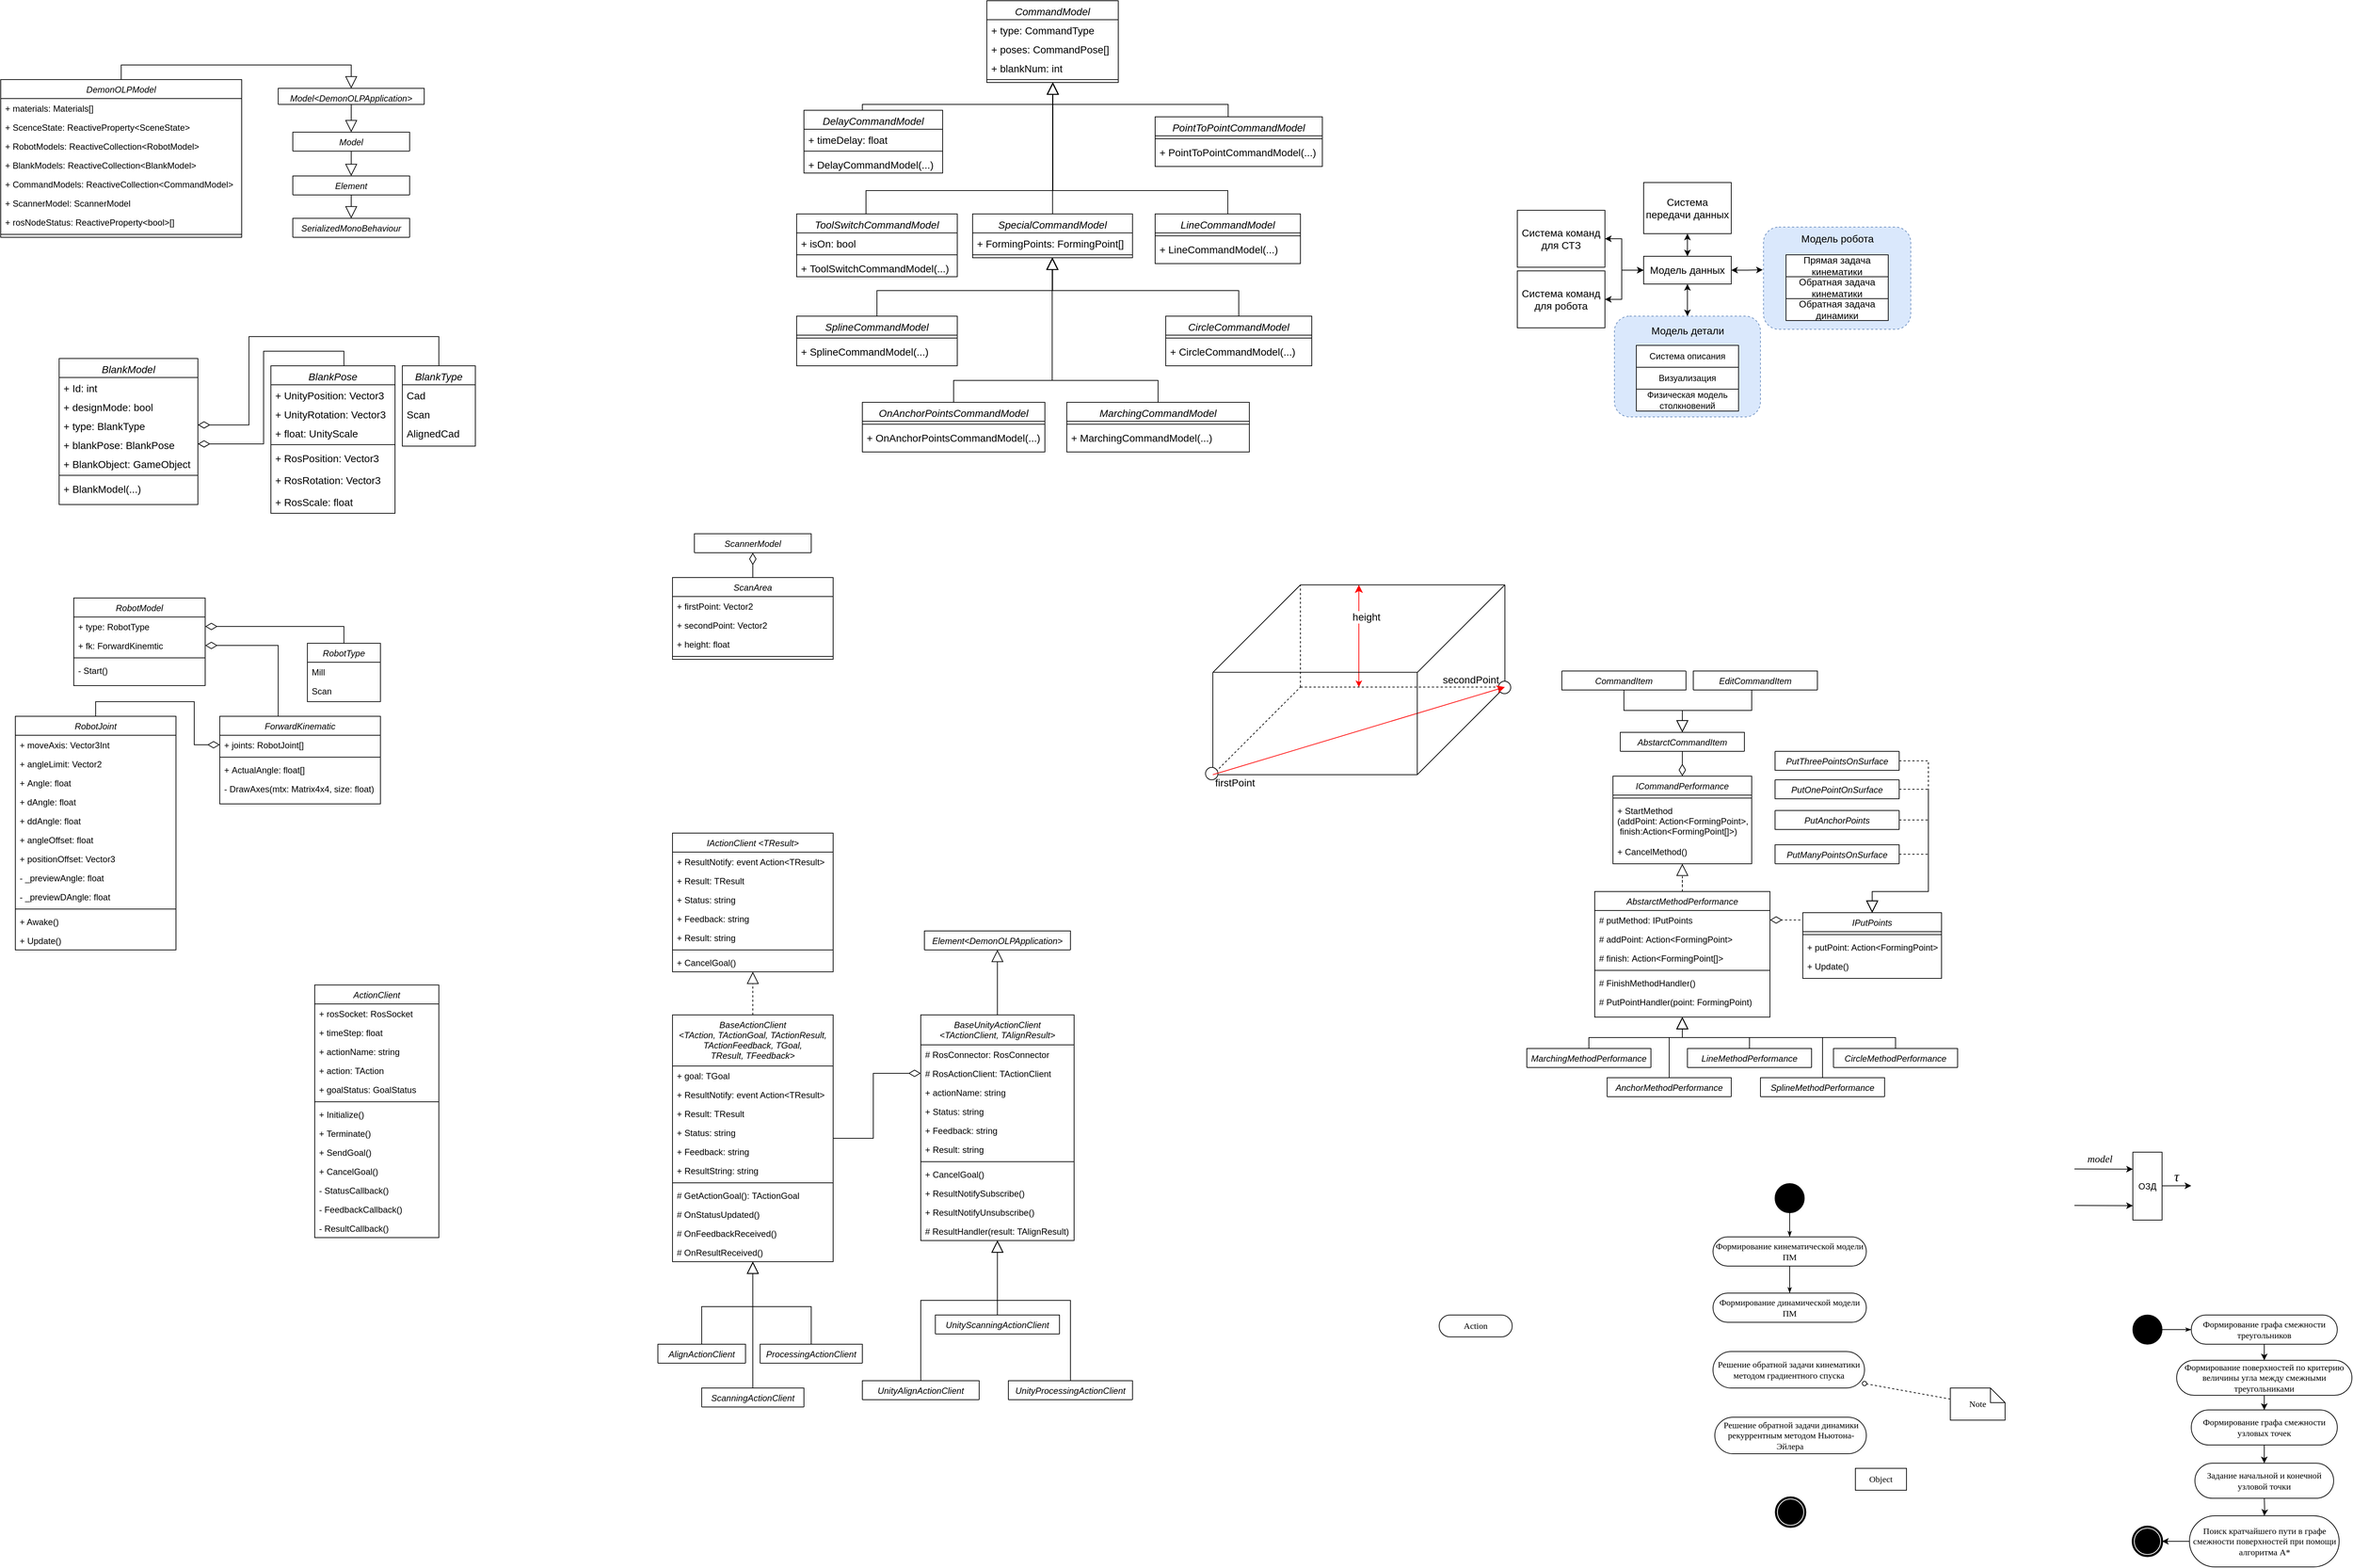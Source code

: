 <mxfile version="14.8.5" type="github">
  <diagram id="C5RBs43oDa-KdzZeNtuy" name="Page-1">
    <mxGraphModel dx="1242" dy="694" grid="1" gridSize="10" guides="1" tooltips="1" connect="1" arrows="1" fold="1" page="1" pageScale="1" pageWidth="827" pageHeight="1169" math="0" shadow="0">
      <root>
        <mxCell id="WIyWlLk6GJQsqaUBKTNV-0" />
        <mxCell id="WIyWlLk6GJQsqaUBKTNV-1" parent="WIyWlLk6GJQsqaUBKTNV-0" />
        <mxCell id="9oT_ovizfc2rXYKXjJCw-19" value="" style="endArrow=classic;startArrow=classic;html=1;fontSize=14;fontColor=#FF3E17;endSize=8;strokeColor=#FF0000;" parent="WIyWlLk6GJQsqaUBKTNV-1" edge="1">
          <mxGeometry width="50" height="50" relative="1" as="geometry">
            <mxPoint x="1880" y="1000" as="sourcePoint" />
            <mxPoint x="1880" y="860" as="targetPoint" />
          </mxGeometry>
        </mxCell>
        <mxCell id="9oT_ovizfc2rXYKXjJCw-22" value="&lt;font color=&quot;#000000&quot;&gt;height&lt;/font&gt;" style="edgeLabel;html=1;align=center;verticalAlign=middle;resizable=0;points=[];fontSize=14;fontColor=#FF3E17;" parent="9oT_ovizfc2rXYKXjJCw-19" vertex="1" connectable="0">
          <mxGeometry x="0.35" y="2" relative="1" as="geometry">
            <mxPoint x="12" y="-2" as="offset" />
          </mxGeometry>
        </mxCell>
        <mxCell id="9oT_ovizfc2rXYKXjJCw-8" value="" style="endArrow=none;dashed=1;html=1;fontSize=14;endSize=14;" parent="WIyWlLk6GJQsqaUBKTNV-1" edge="1">
          <mxGeometry width="50" height="50" relative="1" as="geometry">
            <mxPoint x="1800" y="1000" as="sourcePoint" />
            <mxPoint x="2080" y="1000" as="targetPoint" />
          </mxGeometry>
        </mxCell>
        <mxCell id="9oT_ovizfc2rXYKXjJCw-26" value="&lt;font color=&quot;#000000&quot;&gt;secondPoint&lt;/font&gt;" style="edgeLabel;html=1;align=center;verticalAlign=middle;resizable=0;points=[];fontSize=14;fontColor=#FF3E17;" parent="9oT_ovizfc2rXYKXjJCw-8" vertex="1" connectable="0">
          <mxGeometry x="0.666" y="-2" relative="1" as="geometry">
            <mxPoint y="-12" as="offset" />
          </mxGeometry>
        </mxCell>
        <mxCell id="9oT_ovizfc2rXYKXjJCw-7" value="" style="endArrow=none;dashed=1;html=1;fontSize=14;endSize=14;" parent="WIyWlLk6GJQsqaUBKTNV-1" edge="1">
          <mxGeometry width="50" height="50" relative="1" as="geometry">
            <mxPoint x="1680" y="1120" as="sourcePoint" />
            <mxPoint x="1800" y="1000" as="targetPoint" />
          </mxGeometry>
        </mxCell>
        <mxCell id="9oT_ovizfc2rXYKXjJCw-5" value="" style="endArrow=none;html=1;fontSize=14;endSize=14;" parent="WIyWlLk6GJQsqaUBKTNV-1" edge="1">
          <mxGeometry width="50" height="50" relative="1" as="geometry">
            <mxPoint x="1680" y="1120" as="sourcePoint" />
            <mxPoint x="1960" y="1120" as="targetPoint" />
          </mxGeometry>
        </mxCell>
        <mxCell id="9oT_ovizfc2rXYKXjJCw-25" value="&lt;font color=&quot;#000000&quot;&gt;firstPoint&lt;/font&gt;" style="edgeLabel;html=1;align=center;verticalAlign=middle;resizable=0;points=[];fontSize=14;fontColor=#FF3E17;" parent="9oT_ovizfc2rXYKXjJCw-5" vertex="1" connectable="0">
          <mxGeometry x="-0.809" y="-2" relative="1" as="geometry">
            <mxPoint x="3" y="9" as="offset" />
          </mxGeometry>
        </mxCell>
        <mxCell id="9oT_ovizfc2rXYKXjJCw-15" value="" style="endArrow=none;html=1;fontSize=14;fontColor=#FF3E17;endSize=8;strokeColor=#000000;" parent="WIyWlLk6GJQsqaUBKTNV-1" edge="1">
          <mxGeometry width="50" height="50" relative="1" as="geometry">
            <mxPoint x="1680" y="1120" as="sourcePoint" />
            <mxPoint x="1680" y="980" as="targetPoint" />
          </mxGeometry>
        </mxCell>
        <mxCell id="9oT_ovizfc2rXYKXjJCw-6" value="" style="endArrow=none;html=1;fontSize=14;endSize=14;" parent="WIyWlLk6GJQsqaUBKTNV-1" edge="1">
          <mxGeometry width="50" height="50" relative="1" as="geometry">
            <mxPoint x="1960" y="1120" as="sourcePoint" />
            <mxPoint x="2080" y="1000" as="targetPoint" />
          </mxGeometry>
        </mxCell>
        <mxCell id="9oT_ovizfc2rXYKXjJCw-13" value="" style="endArrow=none;html=1;fontSize=14;fontColor=#FF3E17;endSize=8;strokeColor=#000000;" parent="WIyWlLk6GJQsqaUBKTNV-1" edge="1">
          <mxGeometry width="50" height="50" relative="1" as="geometry">
            <mxPoint x="2080" y="1000" as="sourcePoint" />
            <mxPoint x="2080" y="860" as="targetPoint" />
          </mxGeometry>
        </mxCell>
        <mxCell id="9oT_ovizfc2rXYKXjJCw-23" value="" style="ellipse;whiteSpace=wrap;html=1;aspect=fixed;fontSize=14;fontColor=#FF3E17;" parent="WIyWlLk6GJQsqaUBKTNV-1" vertex="1">
          <mxGeometry x="1670" y="1110" width="17" height="17" as="geometry" />
        </mxCell>
        <mxCell id="9oT_ovizfc2rXYKXjJCw-24" value="" style="ellipse;whiteSpace=wrap;html=1;aspect=fixed;fontSize=14;fontColor=#FF3E17;" parent="WIyWlLk6GJQsqaUBKTNV-1" vertex="1">
          <mxGeometry x="2071" y="992" width="17" height="17" as="geometry" />
        </mxCell>
        <mxCell id="5G_CxzOqrXxREQN-ShXc-9" style="edgeStyle=orthogonalEdgeStyle;rounded=0;orthogonalLoop=1;jettySize=auto;html=1;exitX=0.5;exitY=0;exitDx=0;exitDy=0;endArrow=block;endFill=0;endSize=14;entryX=0.5;entryY=0;entryDx=0;entryDy=0;" parent="WIyWlLk6GJQsqaUBKTNV-1" source="5G_CxzOqrXxREQN-ShXc-0" target="5G_CxzOqrXxREQN-ShXc-10" edge="1">
          <mxGeometry relative="1" as="geometry">
            <mxPoint x="500.0" y="240" as="targetPoint" />
          </mxGeometry>
        </mxCell>
        <mxCell id="5G_CxzOqrXxREQN-ShXc-0" value="DemonOLPModel" style="swimlane;fontStyle=2;align=center;verticalAlign=top;childLayout=stackLayout;horizontal=1;startSize=26;horizontalStack=0;resizeParent=1;resizeLast=0;collapsible=1;marginBottom=0;rounded=0;shadow=0;strokeWidth=1;" parent="WIyWlLk6GJQsqaUBKTNV-1" vertex="1">
          <mxGeometry x="20" y="168" width="330" height="216" as="geometry">
            <mxRectangle x="230" y="140" width="160" height="26" as="alternateBounds" />
          </mxGeometry>
        </mxCell>
        <mxCell id="5G_CxzOqrXxREQN-ShXc-1" value="+ materials: Materials[]" style="text;align=left;verticalAlign=top;spacingLeft=4;spacingRight=4;overflow=hidden;rotatable=0;points=[[0,0.5],[1,0.5]];portConstraint=eastwest;" parent="5G_CxzOqrXxREQN-ShXc-0" vertex="1">
          <mxGeometry y="26" width="330" height="26" as="geometry" />
        </mxCell>
        <mxCell id="5G_CxzOqrXxREQN-ShXc-2" value="+ ScenceState: ReactiveProperty&lt;SceneState&gt;" style="text;align=left;verticalAlign=top;spacingLeft=4;spacingRight=4;overflow=hidden;rotatable=0;points=[[0,0.5],[1,0.5]];portConstraint=eastwest;rounded=0;shadow=0;html=0;" parent="5G_CxzOqrXxREQN-ShXc-0" vertex="1">
          <mxGeometry y="52" width="330" height="26" as="geometry" />
        </mxCell>
        <mxCell id="5G_CxzOqrXxREQN-ShXc-3" value="+ RobotModels: ReactiveCollection&lt;RobotModel&gt;" style="text;align=left;verticalAlign=top;spacingLeft=4;spacingRight=4;overflow=hidden;rotatable=0;points=[[0,0.5],[1,0.5]];portConstraint=eastwest;rounded=0;shadow=0;html=0;" parent="5G_CxzOqrXxREQN-ShXc-0" vertex="1">
          <mxGeometry y="78" width="330" height="26" as="geometry" />
        </mxCell>
        <mxCell id="5G_CxzOqrXxREQN-ShXc-19" value="+ BlankModels: ReactiveCollection&lt;BlankModel&gt;" style="text;align=left;verticalAlign=top;spacingLeft=4;spacingRight=4;overflow=hidden;rotatable=0;points=[[0,0.5],[1,0.5]];portConstraint=eastwest;rounded=0;shadow=0;html=0;" parent="5G_CxzOqrXxREQN-ShXc-0" vertex="1">
          <mxGeometry y="104" width="330" height="26" as="geometry" />
        </mxCell>
        <mxCell id="5G_CxzOqrXxREQN-ShXc-20" value="+ CommandModels: ReactiveCollection&lt;CommandModel&gt;" style="text;align=left;verticalAlign=top;spacingLeft=4;spacingRight=4;overflow=hidden;rotatable=0;points=[[0,0.5],[1,0.5]];portConstraint=eastwest;rounded=0;shadow=0;html=0;" parent="5G_CxzOqrXxREQN-ShXc-0" vertex="1">
          <mxGeometry y="130" width="330" height="26" as="geometry" />
        </mxCell>
        <mxCell id="5G_CxzOqrXxREQN-ShXc-21" value="+ ScannerModel: ScannerModel" style="text;align=left;verticalAlign=top;spacingLeft=4;spacingRight=4;overflow=hidden;rotatable=0;points=[[0,0.5],[1,0.5]];portConstraint=eastwest;rounded=0;shadow=0;html=0;" parent="5G_CxzOqrXxREQN-ShXc-0" vertex="1">
          <mxGeometry y="156" width="330" height="26" as="geometry" />
        </mxCell>
        <mxCell id="5G_CxzOqrXxREQN-ShXc-22" value="+ rosNodeStatus: ReactiveProperty&lt;bool&gt;[]" style="text;align=left;verticalAlign=top;spacingLeft=4;spacingRight=4;overflow=hidden;rotatable=0;points=[[0,0.5],[1,0.5]];portConstraint=eastwest;rounded=0;shadow=0;html=0;" parent="5G_CxzOqrXxREQN-ShXc-0" vertex="1">
          <mxGeometry y="182" width="330" height="26" as="geometry" />
        </mxCell>
        <mxCell id="5G_CxzOqrXxREQN-ShXc-4" value="" style="line;html=1;strokeWidth=1;align=left;verticalAlign=middle;spacingTop=-1;spacingLeft=3;spacingRight=3;rotatable=0;labelPosition=right;points=[];portConstraint=eastwest;" parent="5G_CxzOqrXxREQN-ShXc-0" vertex="1">
          <mxGeometry y="208" width="330" height="8" as="geometry" />
        </mxCell>
        <mxCell id="5G_CxzOqrXxREQN-ShXc-25" style="edgeStyle=orthogonalEdgeStyle;rounded=0;orthogonalLoop=1;jettySize=auto;html=1;exitX=0.5;exitY=1;exitDx=0;exitDy=0;endArrow=block;endFill=0;startSize=11;endSize=14;strokeWidth=1;" parent="WIyWlLk6GJQsqaUBKTNV-1" source="5G_CxzOqrXxREQN-ShXc-10" target="5G_CxzOqrXxREQN-ShXc-23" edge="1">
          <mxGeometry relative="1" as="geometry" />
        </mxCell>
        <mxCell id="5G_CxzOqrXxREQN-ShXc-10" value="Model&lt;DemonOLPApplication&gt;" style="swimlane;fontStyle=2;align=center;verticalAlign=top;childLayout=stackLayout;horizontal=1;startSize=26;horizontalStack=0;resizeParent=1;resizeLast=0;collapsible=1;marginBottom=0;rounded=0;shadow=0;strokeWidth=1;" parent="WIyWlLk6GJQsqaUBKTNV-1" vertex="1" collapsed="1">
          <mxGeometry x="400" y="180" width="200" height="22" as="geometry">
            <mxRectangle x="420" y="168" width="330" height="52" as="alternateBounds" />
          </mxGeometry>
        </mxCell>
        <mxCell id="5G_CxzOqrXxREQN-ShXc-14" value="" style="line;html=1;strokeWidth=1;align=left;verticalAlign=middle;spacingTop=-1;spacingLeft=3;spacingRight=3;rotatable=0;labelPosition=right;points=[];portConstraint=eastwest;" parent="5G_CxzOqrXxREQN-ShXc-10" vertex="1">
          <mxGeometry y="22" width="200" height="8" as="geometry" />
        </mxCell>
        <mxCell id="5G_CxzOqrXxREQN-ShXc-32" style="edgeStyle=orthogonalEdgeStyle;rounded=0;orthogonalLoop=1;jettySize=auto;html=1;exitX=0.5;exitY=1;exitDx=0;exitDy=0;entryX=0.5;entryY=0;entryDx=0;entryDy=0;endArrow=block;endFill=0;startSize=11;endSize=14;strokeWidth=1;" parent="WIyWlLk6GJQsqaUBKTNV-1" source="5G_CxzOqrXxREQN-ShXc-23" target="5G_CxzOqrXxREQN-ShXc-26" edge="1">
          <mxGeometry relative="1" as="geometry" />
        </mxCell>
        <mxCell id="5G_CxzOqrXxREQN-ShXc-23" value="Model" style="swimlane;fontStyle=2;align=center;verticalAlign=top;childLayout=stackLayout;horizontal=1;startSize=26;horizontalStack=0;resizeParent=1;resizeLast=0;collapsible=1;marginBottom=0;rounded=0;shadow=0;strokeWidth=1;" parent="WIyWlLk6GJQsqaUBKTNV-1" vertex="1" collapsed="1">
          <mxGeometry x="420" y="240" width="160" height="26" as="geometry">
            <mxRectangle x="420" y="260" width="330" height="52" as="alternateBounds" />
          </mxGeometry>
        </mxCell>
        <mxCell id="5G_CxzOqrXxREQN-ShXc-24" value="" style="line;html=1;strokeWidth=1;align=left;verticalAlign=middle;spacingTop=-1;spacingLeft=3;spacingRight=3;rotatable=0;labelPosition=right;points=[];portConstraint=eastwest;" parent="5G_CxzOqrXxREQN-ShXc-23" vertex="1">
          <mxGeometry y="26" width="160" height="8" as="geometry" />
        </mxCell>
        <mxCell id="5G_CxzOqrXxREQN-ShXc-31" style="edgeStyle=orthogonalEdgeStyle;rounded=0;orthogonalLoop=1;jettySize=auto;html=1;exitX=0.5;exitY=1;exitDx=0;exitDy=0;entryX=0.5;entryY=0;entryDx=0;entryDy=0;endArrow=block;endFill=0;startSize=11;endSize=14;strokeWidth=1;" parent="WIyWlLk6GJQsqaUBKTNV-1" source="5G_CxzOqrXxREQN-ShXc-26" target="5G_CxzOqrXxREQN-ShXc-29" edge="1">
          <mxGeometry relative="1" as="geometry" />
        </mxCell>
        <mxCell id="5G_CxzOqrXxREQN-ShXc-26" value="Element" style="swimlane;fontStyle=2;align=center;verticalAlign=top;childLayout=stackLayout;horizontal=1;startSize=26;horizontalStack=0;resizeParent=1;resizeLast=0;collapsible=1;marginBottom=0;rounded=0;shadow=0;strokeWidth=1;" parent="WIyWlLk6GJQsqaUBKTNV-1" vertex="1" collapsed="1">
          <mxGeometry x="420" y="300" width="160" height="26" as="geometry">
            <mxRectangle x="420" y="350" width="330" height="52" as="alternateBounds" />
          </mxGeometry>
        </mxCell>
        <mxCell id="5G_CxzOqrXxREQN-ShXc-27" value="" style="line;html=1;strokeWidth=1;align=left;verticalAlign=middle;spacingTop=-1;spacingLeft=3;spacingRight=3;rotatable=0;labelPosition=right;points=[];portConstraint=eastwest;" parent="5G_CxzOqrXxREQN-ShXc-26" vertex="1">
          <mxGeometry y="26" width="160" height="8" as="geometry" />
        </mxCell>
        <mxCell id="ot21QlFZvxYW4VOXmh0Q-141" value="Element" style="swimlane;fontStyle=2;align=center;verticalAlign=top;childLayout=stackLayout;horizontal=1;startSize=26;horizontalStack=0;resizeParent=1;resizeLast=0;collapsible=1;marginBottom=0;rounded=0;shadow=0;strokeWidth=1;" parent="5G_CxzOqrXxREQN-ShXc-26" vertex="1" collapsed="1">
          <mxGeometry y="34" width="160" height="26" as="geometry">
            <mxRectangle x="420" y="350" width="330" height="52" as="alternateBounds" />
          </mxGeometry>
        </mxCell>
        <mxCell id="ot21QlFZvxYW4VOXmh0Q-142" value="" style="line;html=1;strokeWidth=1;align=left;verticalAlign=middle;spacingTop=-1;spacingLeft=3;spacingRight=3;rotatable=0;labelPosition=right;points=[];portConstraint=eastwest;" parent="ot21QlFZvxYW4VOXmh0Q-141" vertex="1">
          <mxGeometry y="26" width="160" height="8" as="geometry" />
        </mxCell>
        <mxCell id="ot21QlFZvxYW4VOXmh0Q-143" value="Element" style="swimlane;fontStyle=2;align=center;verticalAlign=top;childLayout=stackLayout;horizontal=1;startSize=26;horizontalStack=0;resizeParent=1;resizeLast=0;collapsible=1;marginBottom=0;rounded=0;shadow=0;strokeWidth=1;" parent="5G_CxzOqrXxREQN-ShXc-26" vertex="1" collapsed="1">
          <mxGeometry y="60" width="160" height="26" as="geometry">
            <mxRectangle x="420" y="350" width="330" height="52" as="alternateBounds" />
          </mxGeometry>
        </mxCell>
        <mxCell id="ot21QlFZvxYW4VOXmh0Q-144" value="" style="line;html=1;strokeWidth=1;align=left;verticalAlign=middle;spacingTop=-1;spacingLeft=3;spacingRight=3;rotatable=0;labelPosition=right;points=[];portConstraint=eastwest;" parent="ot21QlFZvxYW4VOXmh0Q-143" vertex="1">
          <mxGeometry y="26" width="160" height="8" as="geometry" />
        </mxCell>
        <mxCell id="ot21QlFZvxYW4VOXmh0Q-145" value="Element" style="swimlane;fontStyle=2;align=center;verticalAlign=top;childLayout=stackLayout;horizontal=1;startSize=26;horizontalStack=0;resizeParent=1;resizeLast=0;collapsible=1;marginBottom=0;rounded=0;shadow=0;strokeWidth=1;" parent="ot21QlFZvxYW4VOXmh0Q-143" vertex="1" collapsed="1">
          <mxGeometry y="34" width="160" height="26" as="geometry">
            <mxRectangle x="420" y="350" width="330" height="52" as="alternateBounds" />
          </mxGeometry>
        </mxCell>
        <mxCell id="ot21QlFZvxYW4VOXmh0Q-146" value="" style="line;html=1;strokeWidth=1;align=left;verticalAlign=middle;spacingTop=-1;spacingLeft=3;spacingRight=3;rotatable=0;labelPosition=right;points=[];portConstraint=eastwest;" parent="ot21QlFZvxYW4VOXmh0Q-145" vertex="1">
          <mxGeometry y="26" width="160" height="8" as="geometry" />
        </mxCell>
        <mxCell id="5G_CxzOqrXxREQN-ShXc-29" value="SerializedMonoBehaviour" style="swimlane;fontStyle=2;align=center;verticalAlign=top;childLayout=stackLayout;horizontal=1;startSize=26;horizontalStack=0;resizeParent=1;resizeLast=0;collapsible=1;marginBottom=0;rounded=0;shadow=0;strokeWidth=1;" parent="WIyWlLk6GJQsqaUBKTNV-1" vertex="1" collapsed="1">
          <mxGeometry x="420" y="358" width="160" height="26" as="geometry">
            <mxRectangle x="420" y="436" width="330" height="52" as="alternateBounds" />
          </mxGeometry>
        </mxCell>
        <mxCell id="5G_CxzOqrXxREQN-ShXc-30" value="" style="line;html=1;strokeWidth=1;align=left;verticalAlign=middle;spacingTop=-1;spacingLeft=3;spacingRight=3;rotatable=0;labelPosition=right;points=[];portConstraint=eastwest;" parent="5G_CxzOqrXxREQN-ShXc-29" vertex="1">
          <mxGeometry y="26" width="160" height="8" as="geometry" />
        </mxCell>
        <mxCell id="CJstggTPEPOs3Jj6qC5T-0" value="BlankModel" style="swimlane;fontStyle=2;align=center;verticalAlign=top;childLayout=stackLayout;horizontal=1;startSize=26;horizontalStack=0;resizeParent=1;resizeLast=0;collapsible=1;marginBottom=0;rounded=0;shadow=0;strokeWidth=1;fontSize=14;" parent="WIyWlLk6GJQsqaUBKTNV-1" vertex="1">
          <mxGeometry x="100" y="549.97" width="190" height="200.03" as="geometry">
            <mxRectangle x="230" y="140" width="160" height="26" as="alternateBounds" />
          </mxGeometry>
        </mxCell>
        <mxCell id="CJstggTPEPOs3Jj6qC5T-1" value="+ Id: int" style="text;align=left;verticalAlign=top;spacingLeft=4;spacingRight=4;overflow=hidden;rotatable=0;points=[[0,0.5],[1,0.5]];portConstraint=eastwest;fontSize=14;" parent="CJstggTPEPOs3Jj6qC5T-0" vertex="1">
          <mxGeometry y="26" width="190" height="26" as="geometry" />
        </mxCell>
        <mxCell id="CJstggTPEPOs3Jj6qC5T-2" value="+ designMode: bool" style="text;align=left;verticalAlign=top;spacingLeft=4;spacingRight=4;overflow=hidden;rotatable=0;points=[[0,0.5],[1,0.5]];portConstraint=eastwest;rounded=0;shadow=0;html=0;fontSize=14;" parent="CJstggTPEPOs3Jj6qC5T-0" vertex="1">
          <mxGeometry y="52" width="190" height="26" as="geometry" />
        </mxCell>
        <mxCell id="CJstggTPEPOs3Jj6qC5T-3" value="+ type: BlankType" style="text;align=left;verticalAlign=top;spacingLeft=4;spacingRight=4;overflow=hidden;rotatable=0;points=[[0,0.5],[1,0.5]];portConstraint=eastwest;rounded=0;shadow=0;html=0;fontSize=14;" parent="CJstggTPEPOs3Jj6qC5T-0" vertex="1">
          <mxGeometry y="78" width="190" height="26" as="geometry" />
        </mxCell>
        <mxCell id="CJstggTPEPOs3Jj6qC5T-4" value="+ blankPose: BlankPose" style="text;align=left;verticalAlign=top;spacingLeft=4;spacingRight=4;overflow=hidden;rotatable=0;points=[[0,0.5],[1,0.5]];portConstraint=eastwest;rounded=0;shadow=0;html=0;fontSize=14;" parent="CJstggTPEPOs3Jj6qC5T-0" vertex="1">
          <mxGeometry y="104" width="190" height="26" as="geometry" />
        </mxCell>
        <mxCell id="CJstggTPEPOs3Jj6qC5T-5" value="+ BlankObject: GameObject" style="text;align=left;verticalAlign=top;spacingLeft=4;spacingRight=4;overflow=hidden;rotatable=0;points=[[0,0.5],[1,0.5]];portConstraint=eastwest;rounded=0;shadow=0;html=0;fontSize=14;" parent="CJstggTPEPOs3Jj6qC5T-0" vertex="1">
          <mxGeometry y="130" width="190" height="26" as="geometry" />
        </mxCell>
        <mxCell id="CJstggTPEPOs3Jj6qC5T-8" value="" style="line;html=1;strokeWidth=1;align=left;verticalAlign=middle;spacingTop=-1;spacingLeft=3;spacingRight=3;rotatable=0;labelPosition=right;points=[];portConstraint=eastwest;fontSize=14;" parent="CJstggTPEPOs3Jj6qC5T-0" vertex="1">
          <mxGeometry y="156" width="190" height="8" as="geometry" />
        </mxCell>
        <mxCell id="CJstggTPEPOs3Jj6qC5T-7" value="+ BlankModel(...)" style="text;align=left;verticalAlign=top;spacingLeft=4;spacingRight=4;overflow=hidden;rotatable=0;points=[[0,0.5],[1,0.5]];portConstraint=eastwest;rounded=0;shadow=0;html=0;fontSize=14;" parent="CJstggTPEPOs3Jj6qC5T-0" vertex="1">
          <mxGeometry y="164" width="190" height="30" as="geometry" />
        </mxCell>
        <mxCell id="CJstggTPEPOs3Jj6qC5T-9" value="CommandModel" style="swimlane;fontStyle=2;align=center;verticalAlign=top;childLayout=stackLayout;horizontal=1;startSize=26;horizontalStack=0;resizeParent=1;resizeLast=0;collapsible=1;marginBottom=0;rounded=0;shadow=0;strokeWidth=1;fontSize=14;" parent="WIyWlLk6GJQsqaUBKTNV-1" vertex="1">
          <mxGeometry x="1370.5" y="60" width="180" height="112" as="geometry">
            <mxRectangle x="230" y="140" width="160" height="26" as="alternateBounds" />
          </mxGeometry>
        </mxCell>
        <mxCell id="CJstggTPEPOs3Jj6qC5T-10" value="+ type: CommandType" style="text;align=left;verticalAlign=top;spacingLeft=4;spacingRight=4;overflow=hidden;rotatable=0;points=[[0,0.5],[1,0.5]];portConstraint=eastwest;fontSize=14;" parent="CJstggTPEPOs3Jj6qC5T-9" vertex="1">
          <mxGeometry y="26" width="180" height="26" as="geometry" />
        </mxCell>
        <mxCell id="CJstggTPEPOs3Jj6qC5T-11" value="+ poses: CommandPose[]" style="text;align=left;verticalAlign=top;spacingLeft=4;spacingRight=4;overflow=hidden;rotatable=0;points=[[0,0.5],[1,0.5]];portConstraint=eastwest;rounded=0;shadow=0;html=0;fontSize=14;" parent="CJstggTPEPOs3Jj6qC5T-9" vertex="1">
          <mxGeometry y="52" width="180" height="26" as="geometry" />
        </mxCell>
        <mxCell id="CJstggTPEPOs3Jj6qC5T-12" value="+ blankNum: int" style="text;align=left;verticalAlign=top;spacingLeft=4;spacingRight=4;overflow=hidden;rotatable=0;points=[[0,0.5],[1,0.5]];portConstraint=eastwest;rounded=0;shadow=0;html=0;fontSize=14;" parent="CJstggTPEPOs3Jj6qC5T-9" vertex="1">
          <mxGeometry y="78" width="180" height="26" as="geometry" />
        </mxCell>
        <mxCell id="CJstggTPEPOs3Jj6qC5T-15" value="" style="line;html=1;strokeWidth=1;align=left;verticalAlign=middle;spacingTop=-1;spacingLeft=3;spacingRight=3;rotatable=0;labelPosition=right;points=[];portConstraint=eastwest;fontSize=14;" parent="CJstggTPEPOs3Jj6qC5T-9" vertex="1">
          <mxGeometry y="104" width="180" height="8" as="geometry" />
        </mxCell>
        <mxCell id="JMnRLmYQZvvEb5AHf6ID-22" style="edgeStyle=orthogonalEdgeStyle;rounded=0;orthogonalLoop=1;jettySize=auto;html=1;exitX=0.5;exitY=0;exitDx=0;exitDy=0;endArrow=block;endFill=0;endSize=14;fontSize=14;" parent="WIyWlLk6GJQsqaUBKTNV-1" source="CJstggTPEPOs3Jj6qC5T-18" target="CJstggTPEPOs3Jj6qC5T-9" edge="1">
          <mxGeometry relative="1" as="geometry">
            <Array as="points">
              <mxPoint x="1701" y="202" />
              <mxPoint x="1461" y="202" />
            </Array>
          </mxGeometry>
        </mxCell>
        <mxCell id="CJstggTPEPOs3Jj6qC5T-18" value="PointToPointCommandModel" style="swimlane;fontStyle=2;align=center;verticalAlign=top;childLayout=stackLayout;horizontal=1;startSize=26;horizontalStack=0;resizeParent=1;resizeLast=0;collapsible=1;marginBottom=0;rounded=0;shadow=0;strokeWidth=1;fontSize=14;" parent="WIyWlLk6GJQsqaUBKTNV-1" vertex="1">
          <mxGeometry x="1601" y="219" width="229" height="68" as="geometry">
            <mxRectangle x="230" y="140" width="160" height="26" as="alternateBounds" />
          </mxGeometry>
        </mxCell>
        <mxCell id="CJstggTPEPOs3Jj6qC5T-22" value="" style="line;html=1;strokeWidth=1;align=left;verticalAlign=middle;spacingTop=-1;spacingLeft=3;spacingRight=3;rotatable=0;labelPosition=right;points=[];portConstraint=eastwest;fontSize=14;" parent="CJstggTPEPOs3Jj6qC5T-18" vertex="1">
          <mxGeometry y="26" width="229" height="8" as="geometry" />
        </mxCell>
        <mxCell id="CJstggTPEPOs3Jj6qC5T-6" value="+ PointToPointCommandModel(...)" style="text;align=left;verticalAlign=top;spacingLeft=4;spacingRight=4;overflow=hidden;rotatable=0;points=[[0,0.5],[1,0.5]];portConstraint=eastwest;rounded=0;shadow=0;html=0;fontSize=14;" parent="CJstggTPEPOs3Jj6qC5T-18" vertex="1">
          <mxGeometry y="34" width="229" height="26" as="geometry" />
        </mxCell>
        <mxCell id="JMnRLmYQZvvEb5AHf6ID-20" style="edgeStyle=orthogonalEdgeStyle;rounded=0;orthogonalLoop=1;jettySize=auto;html=1;exitX=0.5;exitY=0;exitDx=0;exitDy=0;endArrow=block;endFill=0;endSize=14;fontSize=14;" parent="WIyWlLk6GJQsqaUBKTNV-1" source="CJstggTPEPOs3Jj6qC5T-24" target="CJstggTPEPOs3Jj6qC5T-9" edge="1">
          <mxGeometry relative="1" as="geometry" />
        </mxCell>
        <mxCell id="CJstggTPEPOs3Jj6qC5T-24" value="SpecialCommandModel" style="swimlane;fontStyle=2;align=center;verticalAlign=top;childLayout=stackLayout;horizontal=1;startSize=26;horizontalStack=0;resizeParent=1;resizeLast=0;collapsible=1;marginBottom=0;rounded=0;shadow=0;strokeWidth=1;fontSize=14;" parent="WIyWlLk6GJQsqaUBKTNV-1" vertex="1">
          <mxGeometry x="1351" y="352" width="219" height="60" as="geometry">
            <mxRectangle x="230" y="140" width="160" height="26" as="alternateBounds" />
          </mxGeometry>
        </mxCell>
        <mxCell id="CJstggTPEPOs3Jj6qC5T-25" value="+ FormingPoints: FormingPoint[]" style="text;align=left;verticalAlign=top;spacingLeft=4;spacingRight=4;overflow=hidden;rotatable=0;points=[[0,0.5],[1,0.5]];portConstraint=eastwest;fontSize=14;" parent="CJstggTPEPOs3Jj6qC5T-24" vertex="1">
          <mxGeometry y="26" width="219" height="26" as="geometry" />
        </mxCell>
        <mxCell id="CJstggTPEPOs3Jj6qC5T-28" value="" style="line;html=1;strokeWidth=1;align=left;verticalAlign=middle;spacingTop=-1;spacingLeft=3;spacingRight=3;rotatable=0;labelPosition=right;points=[];portConstraint=eastwest;fontSize=14;" parent="CJstggTPEPOs3Jj6qC5T-24" vertex="1">
          <mxGeometry y="52" width="219" height="8" as="geometry" />
        </mxCell>
        <mxCell id="9oT_ovizfc2rXYKXjJCw-3" style="edgeStyle=orthogonalEdgeStyle;rounded=0;orthogonalLoop=1;jettySize=auto;html=1;exitX=0.5;exitY=0;exitDx=0;exitDy=0;endArrow=block;endFill=0;endSize=14;" parent="WIyWlLk6GJQsqaUBKTNV-1" source="CJstggTPEPOs3Jj6qC5T-34" target="CJstggTPEPOs3Jj6qC5T-24" edge="1">
          <mxGeometry relative="1" as="geometry">
            <mxPoint x="1420" y="540" as="targetPoint" />
            <Array as="points">
              <mxPoint x="1325" y="580" />
              <mxPoint x="1460" y="580" />
            </Array>
          </mxGeometry>
        </mxCell>
        <mxCell id="CJstggTPEPOs3Jj6qC5T-34" value="OnAnchorPointsCommandModel" style="swimlane;fontStyle=2;align=center;verticalAlign=top;childLayout=stackLayout;horizontal=1;startSize=26;horizontalStack=0;resizeParent=1;resizeLast=0;collapsible=1;marginBottom=0;rounded=0;shadow=0;strokeWidth=1;fontSize=14;" parent="WIyWlLk6GJQsqaUBKTNV-1" vertex="1">
          <mxGeometry x="1200" y="610" width="250" height="68" as="geometry">
            <mxRectangle x="230" y="140" width="160" height="26" as="alternateBounds" />
          </mxGeometry>
        </mxCell>
        <mxCell id="CJstggTPEPOs3Jj6qC5T-35" value="" style="line;html=1;strokeWidth=1;align=left;verticalAlign=middle;spacingTop=-1;spacingLeft=3;spacingRight=3;rotatable=0;labelPosition=right;points=[];portConstraint=eastwest;fontSize=14;" parent="CJstggTPEPOs3Jj6qC5T-34" vertex="1">
          <mxGeometry y="26" width="250" height="8" as="geometry" />
        </mxCell>
        <mxCell id="CJstggTPEPOs3Jj6qC5T-36" value="+ OnAnchorPointsCommandModel(...)" style="text;align=left;verticalAlign=top;spacingLeft=4;spacingRight=4;overflow=hidden;rotatable=0;points=[[0,0.5],[1,0.5]];portConstraint=eastwest;rounded=0;shadow=0;html=0;fontSize=14;" parent="CJstggTPEPOs3Jj6qC5T-34" vertex="1">
          <mxGeometry y="34" width="250" height="26" as="geometry" />
        </mxCell>
        <mxCell id="CJstggTPEPOs3Jj6qC5T-40" style="edgeStyle=orthogonalEdgeStyle;rounded=0;orthogonalLoop=1;jettySize=auto;html=1;exitX=0.5;exitY=0;exitDx=0;exitDy=0;endArrow=block;endFill=0;endSize=14;fontSize=14;" parent="WIyWlLk6GJQsqaUBKTNV-1" source="CJstggTPEPOs3Jj6qC5T-37" target="CJstggTPEPOs3Jj6qC5T-24" edge="1">
          <mxGeometry relative="1" as="geometry">
            <mxPoint x="1480" y="450" as="targetPoint" />
          </mxGeometry>
        </mxCell>
        <mxCell id="CJstggTPEPOs3Jj6qC5T-37" value="CircleCommandModel" style="swimlane;fontStyle=2;align=center;verticalAlign=top;childLayout=stackLayout;horizontal=1;startSize=26;horizontalStack=0;resizeParent=1;resizeLast=0;collapsible=1;marginBottom=0;rounded=0;shadow=0;strokeWidth=1;fontSize=14;" parent="WIyWlLk6GJQsqaUBKTNV-1" vertex="1">
          <mxGeometry x="1615.5" y="492" width="200" height="68" as="geometry">
            <mxRectangle x="230" y="140" width="160" height="26" as="alternateBounds" />
          </mxGeometry>
        </mxCell>
        <mxCell id="CJstggTPEPOs3Jj6qC5T-38" value="" style="line;html=1;strokeWidth=1;align=left;verticalAlign=middle;spacingTop=-1;spacingLeft=3;spacingRight=3;rotatable=0;labelPosition=right;points=[];portConstraint=eastwest;fontSize=14;" parent="CJstggTPEPOs3Jj6qC5T-37" vertex="1">
          <mxGeometry y="26" width="200" height="8" as="geometry" />
        </mxCell>
        <mxCell id="CJstggTPEPOs3Jj6qC5T-39" value="+ CircleCommandModel(...)" style="text;align=left;verticalAlign=top;spacingLeft=4;spacingRight=4;overflow=hidden;rotatable=0;points=[[0,0.5],[1,0.5]];portConstraint=eastwest;rounded=0;shadow=0;html=0;fontSize=14;" parent="CJstggTPEPOs3Jj6qC5T-37" vertex="1">
          <mxGeometry y="34" width="200" height="26" as="geometry" />
        </mxCell>
        <mxCell id="CJstggTPEPOs3Jj6qC5T-44" style="edgeStyle=orthogonalEdgeStyle;rounded=0;orthogonalLoop=1;jettySize=auto;html=1;exitX=0.5;exitY=0;exitDx=0;exitDy=0;endArrow=block;endFill=0;endSize=14;fontSize=14;" parent="WIyWlLk6GJQsqaUBKTNV-1" source="CJstggTPEPOs3Jj6qC5T-41" target="CJstggTPEPOs3Jj6qC5T-24" edge="1">
          <mxGeometry relative="1" as="geometry">
            <mxPoint x="1440" y="440" as="targetPoint" />
          </mxGeometry>
        </mxCell>
        <mxCell id="CJstggTPEPOs3Jj6qC5T-41" value="SplineCommandModel" style="swimlane;fontStyle=2;align=center;verticalAlign=top;childLayout=stackLayout;horizontal=1;startSize=26;horizontalStack=0;resizeParent=1;resizeLast=0;collapsible=1;marginBottom=0;rounded=0;shadow=0;strokeWidth=1;fontSize=14;" parent="WIyWlLk6GJQsqaUBKTNV-1" vertex="1">
          <mxGeometry x="1110" y="492" width="220" height="68" as="geometry">
            <mxRectangle x="230" y="140" width="160" height="26" as="alternateBounds" />
          </mxGeometry>
        </mxCell>
        <mxCell id="CJstggTPEPOs3Jj6qC5T-42" value="" style="line;html=1;strokeWidth=1;align=left;verticalAlign=middle;spacingTop=-1;spacingLeft=3;spacingRight=3;rotatable=0;labelPosition=right;points=[];portConstraint=eastwest;fontSize=14;" parent="CJstggTPEPOs3Jj6qC5T-41" vertex="1">
          <mxGeometry y="26" width="220" height="8" as="geometry" />
        </mxCell>
        <mxCell id="CJstggTPEPOs3Jj6qC5T-43" value="+ SplineCommandModel(...)" style="text;align=left;verticalAlign=top;spacingLeft=4;spacingRight=4;overflow=hidden;rotatable=0;points=[[0,0.5],[1,0.5]];portConstraint=eastwest;rounded=0;shadow=0;html=0;fontSize=14;" parent="CJstggTPEPOs3Jj6qC5T-41" vertex="1">
          <mxGeometry y="34" width="220" height="26" as="geometry" />
        </mxCell>
        <mxCell id="JMnRLmYQZvvEb5AHf6ID-19" style="edgeStyle=orthogonalEdgeStyle;rounded=0;orthogonalLoop=1;jettySize=auto;html=1;exitX=0.5;exitY=0;exitDx=0;exitDy=0;endArrow=block;endFill=0;endSize=14;fontSize=14;" parent="WIyWlLk6GJQsqaUBKTNV-1" source="CJstggTPEPOs3Jj6qC5T-45" target="CJstggTPEPOs3Jj6qC5T-9" edge="1">
          <mxGeometry relative="1" as="geometry">
            <Array as="points">
              <mxPoint x="1701" y="320" />
              <mxPoint x="1461" y="320" />
            </Array>
          </mxGeometry>
        </mxCell>
        <mxCell id="CJstggTPEPOs3Jj6qC5T-45" value="LineCommandModel" style="swimlane;fontStyle=2;align=center;verticalAlign=top;childLayout=stackLayout;horizontal=1;startSize=26;horizontalStack=0;resizeParent=1;resizeLast=0;collapsible=1;marginBottom=0;rounded=0;shadow=0;strokeWidth=1;fontSize=14;" parent="WIyWlLk6GJQsqaUBKTNV-1" vertex="1">
          <mxGeometry x="1601" y="352" width="199" height="68" as="geometry">
            <mxRectangle x="230" y="140" width="160" height="26" as="alternateBounds" />
          </mxGeometry>
        </mxCell>
        <mxCell id="CJstggTPEPOs3Jj6qC5T-46" value="" style="line;html=1;strokeWidth=1;align=left;verticalAlign=middle;spacingTop=-1;spacingLeft=3;spacingRight=3;rotatable=0;labelPosition=right;points=[];portConstraint=eastwest;fontSize=14;" parent="CJstggTPEPOs3Jj6qC5T-45" vertex="1">
          <mxGeometry y="26" width="199" height="8" as="geometry" />
        </mxCell>
        <mxCell id="CJstggTPEPOs3Jj6qC5T-47" value="+ LineCommandModel(...)" style="text;align=left;verticalAlign=top;spacingLeft=4;spacingRight=4;overflow=hidden;rotatable=0;points=[[0,0.5],[1,0.5]];portConstraint=eastwest;rounded=0;shadow=0;html=0;fontSize=14;" parent="CJstggTPEPOs3Jj6qC5T-45" vertex="1">
          <mxGeometry y="34" width="199" height="26" as="geometry" />
        </mxCell>
        <mxCell id="JMnRLmYQZvvEb5AHf6ID-23" style="edgeStyle=orthogonalEdgeStyle;rounded=0;orthogonalLoop=1;jettySize=auto;html=1;exitX=0.5;exitY=0;exitDx=0;exitDy=0;endArrow=block;endFill=0;endSize=14;fontSize=14;" parent="WIyWlLk6GJQsqaUBKTNV-1" source="JMnRLmYQZvvEb5AHf6ID-5" target="CJstggTPEPOs3Jj6qC5T-9" edge="1">
          <mxGeometry relative="1" as="geometry">
            <Array as="points">
              <mxPoint x="1200" y="202" />
              <mxPoint x="1461" y="202" />
            </Array>
          </mxGeometry>
        </mxCell>
        <mxCell id="JMnRLmYQZvvEb5AHf6ID-5" value="DelayCommandModel" style="swimlane;fontStyle=2;align=center;verticalAlign=top;childLayout=stackLayout;horizontal=1;startSize=26;horizontalStack=0;resizeParent=1;resizeLast=0;collapsible=1;marginBottom=0;rounded=0;shadow=0;strokeWidth=1;fontSize=14;" parent="WIyWlLk6GJQsqaUBKTNV-1" vertex="1">
          <mxGeometry x="1120" y="210" width="190" height="86" as="geometry">
            <mxRectangle x="230" y="140" width="160" height="26" as="alternateBounds" />
          </mxGeometry>
        </mxCell>
        <mxCell id="JMnRLmYQZvvEb5AHf6ID-8" value="+ timeDelay: float" style="text;align=left;verticalAlign=top;spacingLeft=4;spacingRight=4;overflow=hidden;rotatable=0;points=[[0,0.5],[1,0.5]];portConstraint=eastwest;rounded=0;shadow=0;html=0;fontSize=14;" parent="JMnRLmYQZvvEb5AHf6ID-5" vertex="1">
          <mxGeometry y="26" width="190" height="26" as="geometry" />
        </mxCell>
        <mxCell id="JMnRLmYQZvvEb5AHf6ID-6" value="" style="line;html=1;strokeWidth=1;align=left;verticalAlign=middle;spacingTop=-1;spacingLeft=3;spacingRight=3;rotatable=0;labelPosition=right;points=[];portConstraint=eastwest;fontSize=14;" parent="JMnRLmYQZvvEb5AHf6ID-5" vertex="1">
          <mxGeometry y="52" width="190" height="8" as="geometry" />
        </mxCell>
        <mxCell id="JMnRLmYQZvvEb5AHf6ID-7" value="+ DelayCommandModel(...)" style="text;align=left;verticalAlign=top;spacingLeft=4;spacingRight=4;overflow=hidden;rotatable=0;points=[[0,0.5],[1,0.5]];portConstraint=eastwest;rounded=0;shadow=0;html=0;fontSize=14;" parent="JMnRLmYQZvvEb5AHf6ID-5" vertex="1">
          <mxGeometry y="60" width="190" height="26" as="geometry" />
        </mxCell>
        <mxCell id="JMnRLmYQZvvEb5AHf6ID-18" style="edgeStyle=orthogonalEdgeStyle;rounded=0;orthogonalLoop=1;jettySize=auto;html=1;exitX=0.5;exitY=0;exitDx=0;exitDy=0;endArrow=block;endFill=0;endSize=14;fontSize=14;" parent="WIyWlLk6GJQsqaUBKTNV-1" source="JMnRLmYQZvvEb5AHf6ID-9" target="CJstggTPEPOs3Jj6qC5T-9" edge="1">
          <mxGeometry relative="1" as="geometry">
            <Array as="points">
              <mxPoint x="1205" y="320" />
              <mxPoint x="1461" y="320" />
            </Array>
          </mxGeometry>
        </mxCell>
        <mxCell id="JMnRLmYQZvvEb5AHf6ID-9" value="ToolSwitchCommandModel" style="swimlane;fontStyle=2;align=center;verticalAlign=top;childLayout=stackLayout;horizontal=1;startSize=26;horizontalStack=0;resizeParent=1;resizeLast=0;collapsible=1;marginBottom=0;rounded=0;shadow=0;strokeWidth=1;fontSize=14;" parent="WIyWlLk6GJQsqaUBKTNV-1" vertex="1">
          <mxGeometry x="1110" y="352" width="220" height="86" as="geometry">
            <mxRectangle x="230" y="140" width="160" height="26" as="alternateBounds" />
          </mxGeometry>
        </mxCell>
        <mxCell id="JMnRLmYQZvvEb5AHf6ID-10" value="+ isOn: bool" style="text;align=left;verticalAlign=top;spacingLeft=4;spacingRight=4;overflow=hidden;rotatable=0;points=[[0,0.5],[1,0.5]];portConstraint=eastwest;rounded=0;shadow=0;html=0;fontSize=14;" parent="JMnRLmYQZvvEb5AHf6ID-9" vertex="1">
          <mxGeometry y="26" width="220" height="26" as="geometry" />
        </mxCell>
        <mxCell id="JMnRLmYQZvvEb5AHf6ID-11" value="" style="line;html=1;strokeWidth=1;align=left;verticalAlign=middle;spacingTop=-1;spacingLeft=3;spacingRight=3;rotatable=0;labelPosition=right;points=[];portConstraint=eastwest;fontSize=14;" parent="JMnRLmYQZvvEb5AHf6ID-9" vertex="1">
          <mxGeometry y="52" width="220" height="8" as="geometry" />
        </mxCell>
        <mxCell id="JMnRLmYQZvvEb5AHf6ID-12" value="+ ToolSwitchCommandModel(...)" style="text;align=left;verticalAlign=top;spacingLeft=4;spacingRight=4;overflow=hidden;rotatable=0;points=[[0,0.5],[1,0.5]];portConstraint=eastwest;rounded=0;shadow=0;html=0;fontSize=14;" parent="JMnRLmYQZvvEb5AHf6ID-9" vertex="1">
          <mxGeometry y="60" width="220" height="26" as="geometry" />
        </mxCell>
        <mxCell id="JMnRLmYQZvvEb5AHf6ID-34" style="edgeStyle=orthogonalEdgeStyle;rounded=0;orthogonalLoop=1;jettySize=auto;html=1;exitX=0.5;exitY=0;exitDx=0;exitDy=0;fontSize=14;endArrow=diamondThin;endFill=0;endSize=14;" parent="WIyWlLk6GJQsqaUBKTNV-1" source="JMnRLmYQZvvEb5AHf6ID-24" target="CJstggTPEPOs3Jj6qC5T-4" edge="1">
          <mxGeometry relative="1" as="geometry">
            <Array as="points">
              <mxPoint x="490" y="539.97" />
              <mxPoint x="380" y="539.97" />
              <mxPoint x="380" y="666.97" />
            </Array>
          </mxGeometry>
        </mxCell>
        <mxCell id="JMnRLmYQZvvEb5AHf6ID-24" value="BlankPose" style="swimlane;fontStyle=2;align=center;verticalAlign=top;childLayout=stackLayout;horizontal=1;startSize=26;horizontalStack=0;resizeParent=1;resizeLast=0;collapsible=1;marginBottom=0;rounded=0;shadow=0;strokeWidth=1;fontSize=14;" parent="WIyWlLk6GJQsqaUBKTNV-1" vertex="1">
          <mxGeometry x="390" y="560" width="170" height="202" as="geometry">
            <mxRectangle x="230" y="140" width="160" height="26" as="alternateBounds" />
          </mxGeometry>
        </mxCell>
        <mxCell id="JMnRLmYQZvvEb5AHf6ID-25" value="+ UnityPosition: Vector3" style="text;align=left;verticalAlign=top;spacingLeft=4;spacingRight=4;overflow=hidden;rotatable=0;points=[[0,0.5],[1,0.5]];portConstraint=eastwest;fontSize=14;" parent="JMnRLmYQZvvEb5AHf6ID-24" vertex="1">
          <mxGeometry y="26" width="170" height="26" as="geometry" />
        </mxCell>
        <mxCell id="JMnRLmYQZvvEb5AHf6ID-26" value="+ UnityRotation: Vector3" style="text;align=left;verticalAlign=top;spacingLeft=4;spacingRight=4;overflow=hidden;rotatable=0;points=[[0,0.5],[1,0.5]];portConstraint=eastwest;rounded=0;shadow=0;html=0;fontSize=14;" parent="JMnRLmYQZvvEb5AHf6ID-24" vertex="1">
          <mxGeometry y="52" width="170" height="26" as="geometry" />
        </mxCell>
        <mxCell id="JMnRLmYQZvvEb5AHf6ID-27" value="+ float: UnityScale" style="text;align=left;verticalAlign=top;spacingLeft=4;spacingRight=4;overflow=hidden;rotatable=0;points=[[0,0.5],[1,0.5]];portConstraint=eastwest;rounded=0;shadow=0;html=0;fontSize=14;" parent="JMnRLmYQZvvEb5AHf6ID-24" vertex="1">
          <mxGeometry y="78" width="170" height="26" as="geometry" />
        </mxCell>
        <mxCell id="JMnRLmYQZvvEb5AHf6ID-30" value="" style="line;html=1;strokeWidth=1;align=left;verticalAlign=middle;spacingTop=-1;spacingLeft=3;spacingRight=3;rotatable=0;labelPosition=right;points=[];portConstraint=eastwest;fontSize=14;" parent="JMnRLmYQZvvEb5AHf6ID-24" vertex="1">
          <mxGeometry y="104" width="170" height="8" as="geometry" />
        </mxCell>
        <mxCell id="JMnRLmYQZvvEb5AHf6ID-31" value="+ RosPosition: Vector3" style="text;align=left;verticalAlign=top;spacingLeft=4;spacingRight=4;overflow=hidden;rotatable=0;points=[[0,0.5],[1,0.5]];portConstraint=eastwest;rounded=0;shadow=0;html=0;fontSize=14;" parent="JMnRLmYQZvvEb5AHf6ID-24" vertex="1">
          <mxGeometry y="112" width="170" height="30" as="geometry" />
        </mxCell>
        <mxCell id="JMnRLmYQZvvEb5AHf6ID-32" value="+ RosRotation: Vector3" style="text;align=left;verticalAlign=top;spacingLeft=4;spacingRight=4;overflow=hidden;rotatable=0;points=[[0,0.5],[1,0.5]];portConstraint=eastwest;rounded=0;shadow=0;html=0;fontSize=14;" parent="JMnRLmYQZvvEb5AHf6ID-24" vertex="1">
          <mxGeometry y="142" width="170" height="30" as="geometry" />
        </mxCell>
        <mxCell id="JMnRLmYQZvvEb5AHf6ID-33" value="+ RosScale: float" style="text;align=left;verticalAlign=top;spacingLeft=4;spacingRight=4;overflow=hidden;rotatable=0;points=[[0,0.5],[1,0.5]];portConstraint=eastwest;rounded=0;shadow=0;html=0;fontSize=14;" parent="JMnRLmYQZvvEb5AHf6ID-24" vertex="1">
          <mxGeometry y="172" width="170" height="30" as="geometry" />
        </mxCell>
        <mxCell id="JMnRLmYQZvvEb5AHf6ID-44" style="edgeStyle=orthogonalEdgeStyle;rounded=0;orthogonalLoop=1;jettySize=auto;html=1;exitX=0.5;exitY=0;exitDx=0;exitDy=0;fontSize=14;endArrow=diamondThin;endFill=0;endSize=14;" parent="WIyWlLk6GJQsqaUBKTNV-1" source="JMnRLmYQZvvEb5AHf6ID-36" target="CJstggTPEPOs3Jj6qC5T-3" edge="1">
          <mxGeometry relative="1" as="geometry">
            <Array as="points">
              <mxPoint x="620" y="519.97" />
              <mxPoint x="360" y="519.97" />
              <mxPoint x="360" y="640.97" />
            </Array>
          </mxGeometry>
        </mxCell>
        <mxCell id="JMnRLmYQZvvEb5AHf6ID-36" value="BlankType" style="swimlane;fontStyle=2;align=center;verticalAlign=top;childLayout=stackLayout;horizontal=1;startSize=26;horizontalStack=0;resizeParent=1;resizeLast=0;collapsible=1;marginBottom=0;rounded=0;shadow=0;strokeWidth=1;fontSize=14;" parent="WIyWlLk6GJQsqaUBKTNV-1" vertex="1">
          <mxGeometry x="570" y="559.97" width="100" height="110" as="geometry">
            <mxRectangle x="230" y="140" width="160" height="26" as="alternateBounds" />
          </mxGeometry>
        </mxCell>
        <mxCell id="JMnRLmYQZvvEb5AHf6ID-37" value="Cad" style="text;align=left;verticalAlign=top;spacingLeft=4;spacingRight=4;overflow=hidden;rotatable=0;points=[[0,0.5],[1,0.5]];portConstraint=eastwest;fontSize=14;" parent="JMnRLmYQZvvEb5AHf6ID-36" vertex="1">
          <mxGeometry y="26" width="100" height="26" as="geometry" />
        </mxCell>
        <mxCell id="JMnRLmYQZvvEb5AHf6ID-38" value="Scan" style="text;align=left;verticalAlign=top;spacingLeft=4;spacingRight=4;overflow=hidden;rotatable=0;points=[[0,0.5],[1,0.5]];portConstraint=eastwest;rounded=0;shadow=0;html=0;fontSize=14;" parent="JMnRLmYQZvvEb5AHf6ID-36" vertex="1">
          <mxGeometry y="52" width="100" height="26" as="geometry" />
        </mxCell>
        <mxCell id="JMnRLmYQZvvEb5AHf6ID-39" value="AlignedCad" style="text;align=left;verticalAlign=top;spacingLeft=4;spacingRight=4;overflow=hidden;rotatable=0;points=[[0,0.5],[1,0.5]];portConstraint=eastwest;rounded=0;shadow=0;html=0;fontSize=14;" parent="JMnRLmYQZvvEb5AHf6ID-36" vertex="1">
          <mxGeometry y="78" width="100" height="26" as="geometry" />
        </mxCell>
        <mxCell id="JMnRLmYQZvvEb5AHf6ID-45" value="RobotModel" style="swimlane;fontStyle=2;align=center;verticalAlign=top;childLayout=stackLayout;horizontal=1;startSize=26;horizontalStack=0;resizeParent=1;resizeLast=0;collapsible=1;marginBottom=0;rounded=0;shadow=0;strokeWidth=1;" parent="WIyWlLk6GJQsqaUBKTNV-1" vertex="1">
          <mxGeometry x="120" y="878" width="180" height="120" as="geometry">
            <mxRectangle x="230" y="140" width="160" height="26" as="alternateBounds" />
          </mxGeometry>
        </mxCell>
        <mxCell id="JMnRLmYQZvvEb5AHf6ID-46" value="+ type: RobotType" style="text;align=left;verticalAlign=top;spacingLeft=4;spacingRight=4;overflow=hidden;rotatable=0;points=[[0,0.5],[1,0.5]];portConstraint=eastwest;" parent="JMnRLmYQZvvEb5AHf6ID-45" vertex="1">
          <mxGeometry y="26" width="180" height="26" as="geometry" />
        </mxCell>
        <mxCell id="JMnRLmYQZvvEb5AHf6ID-47" value="+ fk: ForwardKinemtic" style="text;align=left;verticalAlign=top;spacingLeft=4;spacingRight=4;overflow=hidden;rotatable=0;points=[[0,0.5],[1,0.5]];portConstraint=eastwest;rounded=0;shadow=0;html=0;" parent="JMnRLmYQZvvEb5AHf6ID-45" vertex="1">
          <mxGeometry y="52" width="180" height="26" as="geometry" />
        </mxCell>
        <mxCell id="JMnRLmYQZvvEb5AHf6ID-51" value="" style="line;html=1;strokeWidth=1;align=left;verticalAlign=middle;spacingTop=-1;spacingLeft=3;spacingRight=3;rotatable=0;labelPosition=right;points=[];portConstraint=eastwest;" parent="JMnRLmYQZvvEb5AHf6ID-45" vertex="1">
          <mxGeometry y="78" width="180" height="8" as="geometry" />
        </mxCell>
        <mxCell id="JMnRLmYQZvvEb5AHf6ID-52" value="- Start()" style="text;align=left;verticalAlign=top;spacingLeft=4;spacingRight=4;overflow=hidden;rotatable=0;points=[[0,0.5],[1,0.5]];portConstraint=eastwest;rounded=0;shadow=0;html=0;" parent="JMnRLmYQZvvEb5AHf6ID-45" vertex="1">
          <mxGeometry y="86" width="180" height="30" as="geometry" />
        </mxCell>
        <mxCell id="JMnRLmYQZvvEb5AHf6ID-62" style="edgeStyle=orthogonalEdgeStyle;rounded=0;orthogonalLoop=1;jettySize=auto;html=1;exitX=0.5;exitY=0;exitDx=0;exitDy=0;fontSize=14;endArrow=diamondThin;endFill=0;endSize=14;" parent="WIyWlLk6GJQsqaUBKTNV-1" source="JMnRLmYQZvvEb5AHf6ID-58" target="JMnRLmYQZvvEb5AHf6ID-46" edge="1">
          <mxGeometry relative="1" as="geometry" />
        </mxCell>
        <mxCell id="JMnRLmYQZvvEb5AHf6ID-58" value="RobotType" style="swimlane;fontStyle=2;align=center;verticalAlign=top;childLayout=stackLayout;horizontal=1;startSize=26;horizontalStack=0;resizeParent=1;resizeLast=0;collapsible=1;marginBottom=0;rounded=0;shadow=0;strokeWidth=1;" parent="WIyWlLk6GJQsqaUBKTNV-1" vertex="1">
          <mxGeometry x="440" y="940" width="100" height="80" as="geometry">
            <mxRectangle x="230" y="140" width="160" height="26" as="alternateBounds" />
          </mxGeometry>
        </mxCell>
        <mxCell id="JMnRLmYQZvvEb5AHf6ID-59" value="Mill" style="text;align=left;verticalAlign=top;spacingLeft=4;spacingRight=4;overflow=hidden;rotatable=0;points=[[0,0.5],[1,0.5]];portConstraint=eastwest;" parent="JMnRLmYQZvvEb5AHf6ID-58" vertex="1">
          <mxGeometry y="26" width="100" height="26" as="geometry" />
        </mxCell>
        <mxCell id="JMnRLmYQZvvEb5AHf6ID-60" value="Scan" style="text;align=left;verticalAlign=top;spacingLeft=4;spacingRight=4;overflow=hidden;rotatable=0;points=[[0,0.5],[1,0.5]];portConstraint=eastwest;rounded=0;shadow=0;html=0;" parent="JMnRLmYQZvvEb5AHf6ID-58" vertex="1">
          <mxGeometry y="52" width="100" height="26" as="geometry" />
        </mxCell>
        <mxCell id="JMnRLmYQZvvEb5AHf6ID-68" style="edgeStyle=orthogonalEdgeStyle;rounded=0;orthogonalLoop=1;jettySize=auto;html=1;exitX=0.5;exitY=0;exitDx=0;exitDy=0;fontSize=14;endArrow=diamondThin;endFill=0;endSize=14;" parent="WIyWlLk6GJQsqaUBKTNV-1" source="JMnRLmYQZvvEb5AHf6ID-63" target="JMnRLmYQZvvEb5AHf6ID-47" edge="1">
          <mxGeometry relative="1" as="geometry">
            <Array as="points">
              <mxPoint x="400" y="1040" />
              <mxPoint x="400" y="943" />
            </Array>
          </mxGeometry>
        </mxCell>
        <mxCell id="JMnRLmYQZvvEb5AHf6ID-63" value="ForwardKinematic" style="swimlane;fontStyle=2;align=center;verticalAlign=top;childLayout=stackLayout;horizontal=1;startSize=26;horizontalStack=0;resizeParent=1;resizeLast=0;collapsible=1;marginBottom=0;rounded=0;shadow=0;strokeWidth=1;" parent="WIyWlLk6GJQsqaUBKTNV-1" vertex="1">
          <mxGeometry x="320" y="1040" width="220" height="120" as="geometry">
            <mxRectangle x="230" y="140" width="160" height="26" as="alternateBounds" />
          </mxGeometry>
        </mxCell>
        <mxCell id="JMnRLmYQZvvEb5AHf6ID-64" value="+ joints: RobotJoint[]" style="text;align=left;verticalAlign=top;spacingLeft=4;spacingRight=4;overflow=hidden;rotatable=0;points=[[0,0.5],[1,0.5]];portConstraint=eastwest;" parent="JMnRLmYQZvvEb5AHf6ID-63" vertex="1">
          <mxGeometry y="26" width="220" height="26" as="geometry" />
        </mxCell>
        <mxCell id="JMnRLmYQZvvEb5AHf6ID-66" value="" style="line;html=1;strokeWidth=1;align=left;verticalAlign=middle;spacingTop=-1;spacingLeft=3;spacingRight=3;rotatable=0;labelPosition=right;points=[];portConstraint=eastwest;" parent="JMnRLmYQZvvEb5AHf6ID-63" vertex="1">
          <mxGeometry y="52" width="220" height="8" as="geometry" />
        </mxCell>
        <mxCell id="JMnRLmYQZvvEb5AHf6ID-65" value="+ ActualAngle: float[]" style="text;align=left;verticalAlign=top;spacingLeft=4;spacingRight=4;overflow=hidden;rotatable=0;points=[[0,0.5],[1,0.5]];portConstraint=eastwest;rounded=0;shadow=0;html=0;" parent="JMnRLmYQZvvEb5AHf6ID-63" vertex="1">
          <mxGeometry y="60" width="220" height="26" as="geometry" />
        </mxCell>
        <mxCell id="JMnRLmYQZvvEb5AHf6ID-67" value="- DrawAxes(mtx: Matrix4x4, size: float)" style="text;align=left;verticalAlign=top;spacingLeft=4;spacingRight=4;overflow=hidden;rotatable=0;points=[[0,0.5],[1,0.5]];portConstraint=eastwest;rounded=0;shadow=0;html=0;" parent="JMnRLmYQZvvEb5AHf6ID-63" vertex="1">
          <mxGeometry y="86" width="220" height="30" as="geometry" />
        </mxCell>
        <mxCell id="JMnRLmYQZvvEb5AHf6ID-90" style="edgeStyle=orthogonalEdgeStyle;rounded=0;orthogonalLoop=1;jettySize=auto;html=1;exitX=0.5;exitY=0;exitDx=0;exitDy=0;fontSize=14;endArrow=diamondThin;endFill=0;endSize=14;" parent="WIyWlLk6GJQsqaUBKTNV-1" source="JMnRLmYQZvvEb5AHf6ID-74" target="JMnRLmYQZvvEb5AHf6ID-64" edge="1">
          <mxGeometry relative="1" as="geometry" />
        </mxCell>
        <mxCell id="JMnRLmYQZvvEb5AHf6ID-74" value="RobotJoint" style="swimlane;fontStyle=2;align=center;verticalAlign=top;childLayout=stackLayout;horizontal=1;startSize=26;horizontalStack=0;resizeParent=1;resizeLast=0;collapsible=1;marginBottom=0;rounded=0;shadow=0;strokeWidth=1;" parent="WIyWlLk6GJQsqaUBKTNV-1" vertex="1">
          <mxGeometry x="40" y="1040" width="220" height="320" as="geometry">
            <mxRectangle x="230" y="140" width="160" height="26" as="alternateBounds" />
          </mxGeometry>
        </mxCell>
        <mxCell id="JMnRLmYQZvvEb5AHf6ID-75" value="+ moveAxis: Vector3Int" style="text;align=left;verticalAlign=top;spacingLeft=4;spacingRight=4;overflow=hidden;rotatable=0;points=[[0,0.5],[1,0.5]];portConstraint=eastwest;" parent="JMnRLmYQZvvEb5AHf6ID-74" vertex="1">
          <mxGeometry y="26" width="220" height="26" as="geometry" />
        </mxCell>
        <mxCell id="JMnRLmYQZvvEb5AHf6ID-79" value="+ angleLimit: Vector2" style="text;align=left;verticalAlign=top;spacingLeft=4;spacingRight=4;overflow=hidden;rotatable=0;points=[[0,0.5],[1,0.5]];portConstraint=eastwest;" parent="JMnRLmYQZvvEb5AHf6ID-74" vertex="1">
          <mxGeometry y="52" width="220" height="26" as="geometry" />
        </mxCell>
        <mxCell id="JMnRLmYQZvvEb5AHf6ID-80" value="+ Angle: float" style="text;align=left;verticalAlign=top;spacingLeft=4;spacingRight=4;overflow=hidden;rotatable=0;points=[[0,0.5],[1,0.5]];portConstraint=eastwest;" parent="JMnRLmYQZvvEb5AHf6ID-74" vertex="1">
          <mxGeometry y="78" width="220" height="26" as="geometry" />
        </mxCell>
        <mxCell id="JMnRLmYQZvvEb5AHf6ID-81" value="+ dAngle: float" style="text;align=left;verticalAlign=top;spacingLeft=4;spacingRight=4;overflow=hidden;rotatable=0;points=[[0,0.5],[1,0.5]];portConstraint=eastwest;rounded=0;shadow=0;html=0;" parent="JMnRLmYQZvvEb5AHf6ID-74" vertex="1">
          <mxGeometry y="104" width="220" height="26" as="geometry" />
        </mxCell>
        <mxCell id="JMnRLmYQZvvEb5AHf6ID-82" value="+ ddAngle: float" style="text;align=left;verticalAlign=top;spacingLeft=4;spacingRight=4;overflow=hidden;rotatable=0;points=[[0,0.5],[1,0.5]];portConstraint=eastwest;rounded=0;shadow=0;html=0;" parent="JMnRLmYQZvvEb5AHf6ID-74" vertex="1">
          <mxGeometry y="130" width="220" height="26" as="geometry" />
        </mxCell>
        <mxCell id="JMnRLmYQZvvEb5AHf6ID-84" value="+ angleOffset: float" style="text;align=left;verticalAlign=top;spacingLeft=4;spacingRight=4;overflow=hidden;rotatable=0;points=[[0,0.5],[1,0.5]];portConstraint=eastwest;rounded=0;shadow=0;html=0;" parent="JMnRLmYQZvvEb5AHf6ID-74" vertex="1">
          <mxGeometry y="156" width="220" height="26" as="geometry" />
        </mxCell>
        <mxCell id="JMnRLmYQZvvEb5AHf6ID-85" value="+ positionOffset: Vector3" style="text;align=left;verticalAlign=top;spacingLeft=4;spacingRight=4;overflow=hidden;rotatable=0;points=[[0,0.5],[1,0.5]];portConstraint=eastwest;rounded=0;shadow=0;html=0;" parent="JMnRLmYQZvvEb5AHf6ID-74" vertex="1">
          <mxGeometry y="182" width="220" height="26" as="geometry" />
        </mxCell>
        <mxCell id="JMnRLmYQZvvEb5AHf6ID-86" value="- _previewAngle: float" style="text;align=left;verticalAlign=top;spacingLeft=4;spacingRight=4;overflow=hidden;rotatable=0;points=[[0,0.5],[1,0.5]];portConstraint=eastwest;rounded=0;shadow=0;html=0;" parent="JMnRLmYQZvvEb5AHf6ID-74" vertex="1">
          <mxGeometry y="208" width="220" height="26" as="geometry" />
        </mxCell>
        <mxCell id="JMnRLmYQZvvEb5AHf6ID-87" value="- _previewDAngle: float" style="text;align=left;verticalAlign=top;spacingLeft=4;spacingRight=4;overflow=hidden;rotatable=0;points=[[0,0.5],[1,0.5]];portConstraint=eastwest;rounded=0;shadow=0;html=0;" parent="JMnRLmYQZvvEb5AHf6ID-74" vertex="1">
          <mxGeometry y="234" width="220" height="26" as="geometry" />
        </mxCell>
        <mxCell id="JMnRLmYQZvvEb5AHf6ID-76" value="" style="line;html=1;strokeWidth=1;align=left;verticalAlign=middle;spacingTop=-1;spacingLeft=3;spacingRight=3;rotatable=0;labelPosition=right;points=[];portConstraint=eastwest;" parent="JMnRLmYQZvvEb5AHf6ID-74" vertex="1">
          <mxGeometry y="260" width="220" height="8" as="geometry" />
        </mxCell>
        <mxCell id="JMnRLmYQZvvEb5AHf6ID-77" value="+ Awake()" style="text;align=left;verticalAlign=top;spacingLeft=4;spacingRight=4;overflow=hidden;rotatable=0;points=[[0,0.5],[1,0.5]];portConstraint=eastwest;rounded=0;shadow=0;html=0;" parent="JMnRLmYQZvvEb5AHf6ID-74" vertex="1">
          <mxGeometry y="268" width="220" height="26" as="geometry" />
        </mxCell>
        <mxCell id="JMnRLmYQZvvEb5AHf6ID-89" value="+ Update()" style="text;align=left;verticalAlign=top;spacingLeft=4;spacingRight=4;overflow=hidden;rotatable=0;points=[[0,0.5],[1,0.5]];portConstraint=eastwest;rounded=0;shadow=0;html=0;" parent="JMnRLmYQZvvEb5AHf6ID-74" vertex="1">
          <mxGeometry y="294" width="220" height="26" as="geometry" />
        </mxCell>
        <mxCell id="JMnRLmYQZvvEb5AHf6ID-93" value="ScannerModel" style="swimlane;fontStyle=2;align=center;verticalAlign=top;childLayout=stackLayout;horizontal=1;startSize=26;horizontalStack=0;resizeParent=1;resizeLast=0;collapsible=1;marginBottom=0;rounded=0;shadow=0;strokeWidth=1;" parent="WIyWlLk6GJQsqaUBKTNV-1" vertex="1" collapsed="1">
          <mxGeometry x="970" y="790" width="160" height="26" as="geometry">
            <mxRectangle x="970" y="790" width="100" height="60" as="alternateBounds" />
          </mxGeometry>
        </mxCell>
        <mxCell id="JMnRLmYQZvvEb5AHf6ID-103" style="edgeStyle=orthogonalEdgeStyle;rounded=0;orthogonalLoop=1;jettySize=auto;html=1;exitX=0.5;exitY=0;exitDx=0;exitDy=0;entryX=0.5;entryY=1;entryDx=0;entryDy=0;fontSize=14;endArrow=diamondThin;endFill=0;endSize=14;" parent="WIyWlLk6GJQsqaUBKTNV-1" source="JMnRLmYQZvvEb5AHf6ID-97" target="JMnRLmYQZvvEb5AHf6ID-93" edge="1">
          <mxGeometry relative="1" as="geometry" />
        </mxCell>
        <mxCell id="JMnRLmYQZvvEb5AHf6ID-97" value="ScanArea" style="swimlane;fontStyle=2;align=center;verticalAlign=top;childLayout=stackLayout;horizontal=1;startSize=26;horizontalStack=0;resizeParent=1;resizeLast=0;collapsible=1;marginBottom=0;rounded=0;shadow=0;strokeWidth=1;" parent="WIyWlLk6GJQsqaUBKTNV-1" vertex="1">
          <mxGeometry x="940" y="850" width="220" height="112" as="geometry">
            <mxRectangle x="230" y="140" width="160" height="26" as="alternateBounds" />
          </mxGeometry>
        </mxCell>
        <mxCell id="JMnRLmYQZvvEb5AHf6ID-98" value="+ firstPoint: Vector2" style="text;align=left;verticalAlign=top;spacingLeft=4;spacingRight=4;overflow=hidden;rotatable=0;points=[[0,0.5],[1,0.5]];portConstraint=eastwest;" parent="JMnRLmYQZvvEb5AHf6ID-97" vertex="1">
          <mxGeometry y="26" width="220" height="26" as="geometry" />
        </mxCell>
        <mxCell id="JMnRLmYQZvvEb5AHf6ID-104" value="+ secondPoint: Vector2" style="text;align=left;verticalAlign=top;spacingLeft=4;spacingRight=4;overflow=hidden;rotatable=0;points=[[0,0.5],[1,0.5]];portConstraint=eastwest;" parent="JMnRLmYQZvvEb5AHf6ID-97" vertex="1">
          <mxGeometry y="52" width="220" height="26" as="geometry" />
        </mxCell>
        <mxCell id="JMnRLmYQZvvEb5AHf6ID-105" value="+ height: float" style="text;align=left;verticalAlign=top;spacingLeft=4;spacingRight=4;overflow=hidden;rotatable=0;points=[[0,0.5],[1,0.5]];portConstraint=eastwest;" parent="JMnRLmYQZvvEb5AHf6ID-97" vertex="1">
          <mxGeometry y="78" width="220" height="26" as="geometry" />
        </mxCell>
        <mxCell id="JMnRLmYQZvvEb5AHf6ID-99" value="" style="line;html=1;strokeWidth=1;align=left;verticalAlign=middle;spacingTop=-1;spacingLeft=3;spacingRight=3;rotatable=0;labelPosition=right;points=[];portConstraint=eastwest;" parent="JMnRLmYQZvvEb5AHf6ID-97" vertex="1">
          <mxGeometry y="104" width="220" height="8" as="geometry" />
        </mxCell>
        <mxCell id="9oT_ovizfc2rXYKXjJCw-4" style="edgeStyle=orthogonalEdgeStyle;rounded=0;orthogonalLoop=1;jettySize=auto;html=1;exitX=0.5;exitY=0;exitDx=0;exitDy=0;endArrow=block;endFill=0;endSize=14;" parent="WIyWlLk6GJQsqaUBKTNV-1" source="9oT_ovizfc2rXYKXjJCw-0" target="CJstggTPEPOs3Jj6qC5T-24" edge="1">
          <mxGeometry relative="1" as="geometry">
            <Array as="points">
              <mxPoint x="1605" y="580" />
              <mxPoint x="1460" y="580" />
            </Array>
          </mxGeometry>
        </mxCell>
        <mxCell id="9oT_ovizfc2rXYKXjJCw-0" value="MarchingCommandModel" style="swimlane;fontStyle=2;align=center;verticalAlign=top;childLayout=stackLayout;horizontal=1;startSize=26;horizontalStack=0;resizeParent=1;resizeLast=0;collapsible=1;marginBottom=0;rounded=0;shadow=0;strokeWidth=1;fontSize=14;" parent="WIyWlLk6GJQsqaUBKTNV-1" vertex="1">
          <mxGeometry x="1480" y="610" width="250" height="68" as="geometry">
            <mxRectangle x="230" y="140" width="160" height="26" as="alternateBounds" />
          </mxGeometry>
        </mxCell>
        <mxCell id="9oT_ovizfc2rXYKXjJCw-1" value="" style="line;html=1;strokeWidth=1;align=left;verticalAlign=middle;spacingTop=-1;spacingLeft=3;spacingRight=3;rotatable=0;labelPosition=right;points=[];portConstraint=eastwest;fontSize=14;" parent="9oT_ovizfc2rXYKXjJCw-0" vertex="1">
          <mxGeometry y="26" width="250" height="8" as="geometry" />
        </mxCell>
        <mxCell id="9oT_ovizfc2rXYKXjJCw-2" value="+ MarchingCommandModel(...)" style="text;align=left;verticalAlign=top;spacingLeft=4;spacingRight=4;overflow=hidden;rotatable=0;points=[[0,0.5],[1,0.5]];portConstraint=eastwest;rounded=0;shadow=0;html=0;fontSize=14;" parent="9oT_ovizfc2rXYKXjJCw-0" vertex="1">
          <mxGeometry y="34" width="250" height="26" as="geometry" />
        </mxCell>
        <mxCell id="9oT_ovizfc2rXYKXjJCw-10" value="" style="endArrow=classic;html=1;fontSize=14;endSize=8;strokeColor=#FF0000;" parent="WIyWlLk6GJQsqaUBKTNV-1" edge="1">
          <mxGeometry width="50" height="50" relative="1" as="geometry">
            <mxPoint x="1680" y="1120" as="sourcePoint" />
            <mxPoint x="2080" y="1000" as="targetPoint" />
          </mxGeometry>
        </mxCell>
        <mxCell id="9oT_ovizfc2rXYKXjJCw-11" value="" style="endArrow=none;dashed=1;html=1;fontSize=14;fontColor=#FF3E17;endSize=8;" parent="WIyWlLk6GJQsqaUBKTNV-1" edge="1">
          <mxGeometry width="50" height="50" relative="1" as="geometry">
            <mxPoint x="1800" y="1000" as="sourcePoint" />
            <mxPoint x="1800" y="860" as="targetPoint" />
          </mxGeometry>
        </mxCell>
        <mxCell id="9oT_ovizfc2rXYKXjJCw-12" value="" style="endArrow=none;html=1;fontSize=14;fontColor=#FF3E17;endSize=8;strokeColor=#000000;" parent="WIyWlLk6GJQsqaUBKTNV-1" edge="1">
          <mxGeometry width="50" height="50" relative="1" as="geometry">
            <mxPoint x="1800" y="860" as="sourcePoint" />
            <mxPoint x="2080" y="860" as="targetPoint" />
          </mxGeometry>
        </mxCell>
        <mxCell id="9oT_ovizfc2rXYKXjJCw-14" value="" style="endArrow=none;html=1;fontSize=14;fontColor=#FF3E17;endSize=8;strokeColor=#000000;" parent="WIyWlLk6GJQsqaUBKTNV-1" edge="1">
          <mxGeometry width="50" height="50" relative="1" as="geometry">
            <mxPoint x="1680" y="980" as="sourcePoint" />
            <mxPoint x="1800" y="860" as="targetPoint" />
          </mxGeometry>
        </mxCell>
        <mxCell id="9oT_ovizfc2rXYKXjJCw-16" value="" style="endArrow=none;html=1;fontSize=14;fontColor=#FF3E17;endSize=8;strokeColor=#000000;" parent="WIyWlLk6GJQsqaUBKTNV-1" edge="1">
          <mxGeometry width="50" height="50" relative="1" as="geometry">
            <mxPoint x="1960" y="979.71" as="sourcePoint" />
            <mxPoint x="1680" y="979.71" as="targetPoint" />
          </mxGeometry>
        </mxCell>
        <mxCell id="9oT_ovizfc2rXYKXjJCw-17" value="" style="endArrow=none;html=1;fontSize=14;fontColor=#FF3E17;endSize=8;strokeColor=#000000;" parent="WIyWlLk6GJQsqaUBKTNV-1" edge="1">
          <mxGeometry width="50" height="50" relative="1" as="geometry">
            <mxPoint x="1960" y="980" as="sourcePoint" />
            <mxPoint x="2080" y="860" as="targetPoint" />
          </mxGeometry>
        </mxCell>
        <mxCell id="9oT_ovizfc2rXYKXjJCw-18" value="" style="endArrow=none;html=1;fontSize=14;fontColor=#FF3E17;endSize=8;strokeColor=#000000;" parent="WIyWlLk6GJQsqaUBKTNV-1" edge="1">
          <mxGeometry width="50" height="50" relative="1" as="geometry">
            <mxPoint x="1960" y="1120" as="sourcePoint" />
            <mxPoint x="1960" y="980" as="targetPoint" />
          </mxGeometry>
        </mxCell>
        <mxCell id="ot21QlFZvxYW4VOXmh0Q-0" value="ActionClient" style="swimlane;fontStyle=2;align=center;verticalAlign=top;childLayout=stackLayout;horizontal=1;startSize=26;horizontalStack=0;resizeParent=1;resizeLast=0;collapsible=1;marginBottom=0;rounded=0;shadow=0;strokeWidth=1;" parent="WIyWlLk6GJQsqaUBKTNV-1" vertex="1">
          <mxGeometry x="450" y="1408" width="170" height="346" as="geometry">
            <mxRectangle x="230" y="140" width="160" height="26" as="alternateBounds" />
          </mxGeometry>
        </mxCell>
        <mxCell id="ot21QlFZvxYW4VOXmh0Q-1" value="+ rosSocket: RosSocket" style="text;align=left;verticalAlign=top;spacingLeft=4;spacingRight=4;overflow=hidden;rotatable=0;points=[[0,0.5],[1,0.5]];portConstraint=eastwest;" parent="ot21QlFZvxYW4VOXmh0Q-0" vertex="1">
          <mxGeometry y="26" width="170" height="26" as="geometry" />
        </mxCell>
        <mxCell id="ot21QlFZvxYW4VOXmh0Q-2" value="+ timeStep: float" style="text;align=left;verticalAlign=top;spacingLeft=4;spacingRight=4;overflow=hidden;rotatable=0;points=[[0,0.5],[1,0.5]];portConstraint=eastwest;" parent="ot21QlFZvxYW4VOXmh0Q-0" vertex="1">
          <mxGeometry y="52" width="170" height="26" as="geometry" />
        </mxCell>
        <mxCell id="ot21QlFZvxYW4VOXmh0Q-3" value="+ actionName: string" style="text;align=left;verticalAlign=top;spacingLeft=4;spacingRight=4;overflow=hidden;rotatable=0;points=[[0,0.5],[1,0.5]];portConstraint=eastwest;" parent="ot21QlFZvxYW4VOXmh0Q-0" vertex="1">
          <mxGeometry y="78" width="170" height="26" as="geometry" />
        </mxCell>
        <mxCell id="ot21QlFZvxYW4VOXmh0Q-4" value="+ action: TAction" style="text;align=left;verticalAlign=top;spacingLeft=4;spacingRight=4;overflow=hidden;rotatable=0;points=[[0,0.5],[1,0.5]];portConstraint=eastwest;rounded=0;shadow=0;html=0;" parent="ot21QlFZvxYW4VOXmh0Q-0" vertex="1">
          <mxGeometry y="104" width="170" height="26" as="geometry" />
        </mxCell>
        <mxCell id="ot21QlFZvxYW4VOXmh0Q-5" value="+ goalStatus: GoalStatus" style="text;align=left;verticalAlign=top;spacingLeft=4;spacingRight=4;overflow=hidden;rotatable=0;points=[[0,0.5],[1,0.5]];portConstraint=eastwest;rounded=0;shadow=0;html=0;" parent="ot21QlFZvxYW4VOXmh0Q-0" vertex="1">
          <mxGeometry y="130" width="170" height="26" as="geometry" />
        </mxCell>
        <mxCell id="ot21QlFZvxYW4VOXmh0Q-10" value="" style="line;html=1;strokeWidth=1;align=left;verticalAlign=middle;spacingTop=-1;spacingLeft=3;spacingRight=3;rotatable=0;labelPosition=right;points=[];portConstraint=eastwest;" parent="ot21QlFZvxYW4VOXmh0Q-0" vertex="1">
          <mxGeometry y="156" width="170" height="8" as="geometry" />
        </mxCell>
        <mxCell id="ot21QlFZvxYW4VOXmh0Q-11" value="+ Initialize()" style="text;align=left;verticalAlign=top;spacingLeft=4;spacingRight=4;overflow=hidden;rotatable=0;points=[[0,0.5],[1,0.5]];portConstraint=eastwest;rounded=0;shadow=0;html=0;" parent="ot21QlFZvxYW4VOXmh0Q-0" vertex="1">
          <mxGeometry y="164" width="170" height="26" as="geometry" />
        </mxCell>
        <mxCell id="ot21QlFZvxYW4VOXmh0Q-12" value="+ Terminate()" style="text;align=left;verticalAlign=top;spacingLeft=4;spacingRight=4;overflow=hidden;rotatable=0;points=[[0,0.5],[1,0.5]];portConstraint=eastwest;rounded=0;shadow=0;html=0;" parent="ot21QlFZvxYW4VOXmh0Q-0" vertex="1">
          <mxGeometry y="190" width="170" height="26" as="geometry" />
        </mxCell>
        <mxCell id="ot21QlFZvxYW4VOXmh0Q-13" value="+ SendGoal()" style="text;align=left;verticalAlign=top;spacingLeft=4;spacingRight=4;overflow=hidden;rotatable=0;points=[[0,0.5],[1,0.5]];portConstraint=eastwest;rounded=0;shadow=0;html=0;" parent="ot21QlFZvxYW4VOXmh0Q-0" vertex="1">
          <mxGeometry y="216" width="170" height="26" as="geometry" />
        </mxCell>
        <mxCell id="ot21QlFZvxYW4VOXmh0Q-14" value="+ CancelGoal()" style="text;align=left;verticalAlign=top;spacingLeft=4;spacingRight=4;overflow=hidden;rotatable=0;points=[[0,0.5],[1,0.5]];portConstraint=eastwest;rounded=0;shadow=0;html=0;" parent="ot21QlFZvxYW4VOXmh0Q-0" vertex="1">
          <mxGeometry y="242" width="170" height="26" as="geometry" />
        </mxCell>
        <mxCell id="ot21QlFZvxYW4VOXmh0Q-15" value="- StatusCallback()" style="text;align=left;verticalAlign=top;spacingLeft=4;spacingRight=4;overflow=hidden;rotatable=0;points=[[0,0.5],[1,0.5]];portConstraint=eastwest;rounded=0;shadow=0;html=0;" parent="ot21QlFZvxYW4VOXmh0Q-0" vertex="1">
          <mxGeometry y="268" width="170" height="26" as="geometry" />
        </mxCell>
        <mxCell id="ot21QlFZvxYW4VOXmh0Q-16" value="- FeedbackCallback()" style="text;align=left;verticalAlign=top;spacingLeft=4;spacingRight=4;overflow=hidden;rotatable=0;points=[[0,0.5],[1,0.5]];portConstraint=eastwest;rounded=0;shadow=0;html=0;" parent="ot21QlFZvxYW4VOXmh0Q-0" vertex="1">
          <mxGeometry y="294" width="170" height="26" as="geometry" />
        </mxCell>
        <mxCell id="ot21QlFZvxYW4VOXmh0Q-17" value="- ResultCallback()" style="text;align=left;verticalAlign=top;spacingLeft=4;spacingRight=4;overflow=hidden;rotatable=0;points=[[0,0.5],[1,0.5]];portConstraint=eastwest;rounded=0;shadow=0;html=0;" parent="ot21QlFZvxYW4VOXmh0Q-0" vertex="1">
          <mxGeometry y="320" width="170" height="26" as="geometry" />
        </mxCell>
        <mxCell id="ot21QlFZvxYW4VOXmh0Q-82" style="edgeStyle=orthogonalEdgeStyle;rounded=0;orthogonalLoop=1;jettySize=auto;html=1;endArrow=diamondThin;endFill=0;endSize=14;" parent="WIyWlLk6GJQsqaUBKTNV-1" source="ot21QlFZvxYW4VOXmh0Q-18" target="ot21QlFZvxYW4VOXmh0Q-35" edge="1">
          <mxGeometry relative="1" as="geometry" />
        </mxCell>
        <mxCell id="ot21QlFZvxYW4VOXmh0Q-86" style="edgeStyle=orthogonalEdgeStyle;rounded=0;orthogonalLoop=1;jettySize=auto;html=1;exitX=0.5;exitY=0;exitDx=0;exitDy=0;dashed=1;endArrow=block;endFill=0;endSize=14;" parent="WIyWlLk6GJQsqaUBKTNV-1" source="ot21QlFZvxYW4VOXmh0Q-18" target="ot21QlFZvxYW4VOXmh0Q-46" edge="1">
          <mxGeometry relative="1" as="geometry" />
        </mxCell>
        <mxCell id="ot21QlFZvxYW4VOXmh0Q-18" value="BaseActionClient&#xa;&lt;TAction, TActionGoal, TActionResult, &#xa;TActionFeedback, TGoal, &#xa;TResult, TFeedback&gt;" style="swimlane;fontStyle=2;align=center;verticalAlign=top;childLayout=stackLayout;horizontal=1;startSize=70;horizontalStack=0;resizeParent=1;resizeLast=0;collapsible=1;marginBottom=0;rounded=0;shadow=0;strokeWidth=1;" parent="WIyWlLk6GJQsqaUBKTNV-1" vertex="1">
          <mxGeometry x="940" y="1449" width="220" height="338" as="geometry">
            <mxRectangle x="230" y="140" width="160" height="26" as="alternateBounds" />
          </mxGeometry>
        </mxCell>
        <mxCell id="ot21QlFZvxYW4VOXmh0Q-19" value="+ goal: TGoal" style="text;align=left;verticalAlign=top;spacingLeft=4;spacingRight=4;overflow=hidden;rotatable=0;points=[[0,0.5],[1,0.5]];portConstraint=eastwest;" parent="ot21QlFZvxYW4VOXmh0Q-18" vertex="1">
          <mxGeometry y="70" width="220" height="26" as="geometry" />
        </mxCell>
        <mxCell id="ot21QlFZvxYW4VOXmh0Q-20" value="+ ResultNotify: event Action&lt;TResult&gt;" style="text;align=left;verticalAlign=top;spacingLeft=4;spacingRight=4;overflow=hidden;rotatable=0;points=[[0,0.5],[1,0.5]];portConstraint=eastwest;" parent="ot21QlFZvxYW4VOXmh0Q-18" vertex="1">
          <mxGeometry y="96" width="220" height="26" as="geometry" />
        </mxCell>
        <mxCell id="ot21QlFZvxYW4VOXmh0Q-21" value="+ Result: TResult" style="text;align=left;verticalAlign=top;spacingLeft=4;spacingRight=4;overflow=hidden;rotatable=0;points=[[0,0.5],[1,0.5]];portConstraint=eastwest;" parent="ot21QlFZvxYW4VOXmh0Q-18" vertex="1">
          <mxGeometry y="122" width="220" height="26" as="geometry" />
        </mxCell>
        <mxCell id="ot21QlFZvxYW4VOXmh0Q-22" value="+ Status: string" style="text;align=left;verticalAlign=top;spacingLeft=4;spacingRight=4;overflow=hidden;rotatable=0;points=[[0,0.5],[1,0.5]];portConstraint=eastwest;rounded=0;shadow=0;html=0;" parent="ot21QlFZvxYW4VOXmh0Q-18" vertex="1">
          <mxGeometry y="148" width="220" height="26" as="geometry" />
        </mxCell>
        <mxCell id="ot21QlFZvxYW4VOXmh0Q-32" value="+ Feedback: string" style="text;align=left;verticalAlign=top;spacingLeft=4;spacingRight=4;overflow=hidden;rotatable=0;points=[[0,0.5],[1,0.5]];portConstraint=eastwest;rounded=0;shadow=0;html=0;" parent="ot21QlFZvxYW4VOXmh0Q-18" vertex="1">
          <mxGeometry y="174" width="220" height="26" as="geometry" />
        </mxCell>
        <mxCell id="ot21QlFZvxYW4VOXmh0Q-23" value="+ ResultString: string" style="text;align=left;verticalAlign=top;spacingLeft=4;spacingRight=4;overflow=hidden;rotatable=0;points=[[0,0.5],[1,0.5]];portConstraint=eastwest;rounded=0;shadow=0;html=0;" parent="ot21QlFZvxYW4VOXmh0Q-18" vertex="1">
          <mxGeometry y="200" width="220" height="26" as="geometry" />
        </mxCell>
        <mxCell id="ot21QlFZvxYW4VOXmh0Q-24" value="" style="line;html=1;strokeWidth=1;align=left;verticalAlign=middle;spacingTop=-1;spacingLeft=3;spacingRight=3;rotatable=0;labelPosition=right;points=[];portConstraint=eastwest;" parent="ot21QlFZvxYW4VOXmh0Q-18" vertex="1">
          <mxGeometry y="226" width="220" height="8" as="geometry" />
        </mxCell>
        <mxCell id="ot21QlFZvxYW4VOXmh0Q-25" value="# GetActionGoal(): TActionGoal " style="text;align=left;verticalAlign=top;spacingLeft=4;spacingRight=4;overflow=hidden;rotatable=0;points=[[0,0.5],[1,0.5]];portConstraint=eastwest;rounded=0;shadow=0;html=0;" parent="ot21QlFZvxYW4VOXmh0Q-18" vertex="1">
          <mxGeometry y="234" width="220" height="26" as="geometry" />
        </mxCell>
        <mxCell id="ot21QlFZvxYW4VOXmh0Q-26" value="# OnStatusUpdated()" style="text;align=left;verticalAlign=top;spacingLeft=4;spacingRight=4;overflow=hidden;rotatable=0;points=[[0,0.5],[1,0.5]];portConstraint=eastwest;rounded=0;shadow=0;html=0;" parent="ot21QlFZvxYW4VOXmh0Q-18" vertex="1">
          <mxGeometry y="260" width="220" height="26" as="geometry" />
        </mxCell>
        <mxCell id="ot21QlFZvxYW4VOXmh0Q-27" value="# OnFeedbackReceived()" style="text;align=left;verticalAlign=top;spacingLeft=4;spacingRight=4;overflow=hidden;rotatable=0;points=[[0,0.5],[1,0.5]];portConstraint=eastwest;rounded=0;shadow=0;html=0;" parent="ot21QlFZvxYW4VOXmh0Q-18" vertex="1">
          <mxGeometry y="286" width="220" height="26" as="geometry" />
        </mxCell>
        <mxCell id="ot21QlFZvxYW4VOXmh0Q-28" value="# OnResultReceived()" style="text;align=left;verticalAlign=top;spacingLeft=4;spacingRight=4;overflow=hidden;rotatable=0;points=[[0,0.5],[1,0.5]];portConstraint=eastwest;rounded=0;shadow=0;html=0;" parent="ot21QlFZvxYW4VOXmh0Q-18" vertex="1">
          <mxGeometry y="312" width="220" height="26" as="geometry" />
        </mxCell>
        <mxCell id="ot21QlFZvxYW4VOXmh0Q-155" style="edgeStyle=orthogonalEdgeStyle;rounded=0;orthogonalLoop=1;jettySize=auto;html=1;exitX=0.5;exitY=0;exitDx=0;exitDy=0;entryX=0.5;entryY=1;entryDx=0;entryDy=0;endArrow=block;endFill=0;endSize=14;" parent="WIyWlLk6GJQsqaUBKTNV-1" source="ot21QlFZvxYW4VOXmh0Q-33" target="ot21QlFZvxYW4VOXmh0Q-147" edge="1">
          <mxGeometry relative="1" as="geometry" />
        </mxCell>
        <mxCell id="ot21QlFZvxYW4VOXmh0Q-33" value="BaseUnityActionClient&#xa;&lt;TActionClient, TAlignResult&gt;" style="swimlane;fontStyle=2;align=center;verticalAlign=top;childLayout=stackLayout;horizontal=1;startSize=41;horizontalStack=0;resizeParent=1;resizeLast=0;collapsible=1;marginBottom=0;rounded=0;shadow=0;strokeWidth=1;" parent="WIyWlLk6GJQsqaUBKTNV-1" vertex="1">
          <mxGeometry x="1280" y="1449" width="210" height="309" as="geometry">
            <mxRectangle x="230" y="140" width="160" height="26" as="alternateBounds" />
          </mxGeometry>
        </mxCell>
        <mxCell id="ot21QlFZvxYW4VOXmh0Q-34" value="# RosConnector: RosConnector" style="text;align=left;verticalAlign=top;spacingLeft=4;spacingRight=4;overflow=hidden;rotatable=0;points=[[0,0.5],[1,0.5]];portConstraint=eastwest;" parent="ot21QlFZvxYW4VOXmh0Q-33" vertex="1">
          <mxGeometry y="41" width="210" height="26" as="geometry" />
        </mxCell>
        <mxCell id="ot21QlFZvxYW4VOXmh0Q-35" value="# RosActionClient: TActionClient" style="text;align=left;verticalAlign=top;spacingLeft=4;spacingRight=4;overflow=hidden;rotatable=0;points=[[0,0.5],[1,0.5]];portConstraint=eastwest;" parent="ot21QlFZvxYW4VOXmh0Q-33" vertex="1">
          <mxGeometry y="67" width="210" height="26" as="geometry" />
        </mxCell>
        <mxCell id="ot21QlFZvxYW4VOXmh0Q-36" value="+ actionName: string" style="text;align=left;verticalAlign=top;spacingLeft=4;spacingRight=4;overflow=hidden;rotatable=0;points=[[0,0.5],[1,0.5]];portConstraint=eastwest;" parent="ot21QlFZvxYW4VOXmh0Q-33" vertex="1">
          <mxGeometry y="93" width="210" height="26" as="geometry" />
        </mxCell>
        <mxCell id="ot21QlFZvxYW4VOXmh0Q-37" value="+ Status: string" style="text;align=left;verticalAlign=top;spacingLeft=4;spacingRight=4;overflow=hidden;rotatable=0;points=[[0,0.5],[1,0.5]];portConstraint=eastwest;rounded=0;shadow=0;html=0;" parent="ot21QlFZvxYW4VOXmh0Q-33" vertex="1">
          <mxGeometry y="119" width="210" height="26" as="geometry" />
        </mxCell>
        <mxCell id="ot21QlFZvxYW4VOXmh0Q-38" value="+ Feedback: string" style="text;align=left;verticalAlign=top;spacingLeft=4;spacingRight=4;overflow=hidden;rotatable=0;points=[[0,0.5],[1,0.5]];portConstraint=eastwest;rounded=0;shadow=0;html=0;" parent="ot21QlFZvxYW4VOXmh0Q-33" vertex="1">
          <mxGeometry y="145" width="210" height="26" as="geometry" />
        </mxCell>
        <mxCell id="ot21QlFZvxYW4VOXmh0Q-39" value="+ Result: string" style="text;align=left;verticalAlign=top;spacingLeft=4;spacingRight=4;overflow=hidden;rotatable=0;points=[[0,0.5],[1,0.5]];portConstraint=eastwest;rounded=0;shadow=0;html=0;" parent="ot21QlFZvxYW4VOXmh0Q-33" vertex="1">
          <mxGeometry y="171" width="210" height="26" as="geometry" />
        </mxCell>
        <mxCell id="ot21QlFZvxYW4VOXmh0Q-40" value="" style="line;html=1;strokeWidth=1;align=left;verticalAlign=middle;spacingTop=-1;spacingLeft=3;spacingRight=3;rotatable=0;labelPosition=right;points=[];portConstraint=eastwest;" parent="ot21QlFZvxYW4VOXmh0Q-33" vertex="1">
          <mxGeometry y="197" width="210" height="8" as="geometry" />
        </mxCell>
        <mxCell id="ot21QlFZvxYW4VOXmh0Q-41" value="+ CancelGoal() " style="text;align=left;verticalAlign=top;spacingLeft=4;spacingRight=4;overflow=hidden;rotatable=0;points=[[0,0.5],[1,0.5]];portConstraint=eastwest;rounded=0;shadow=0;html=0;" parent="ot21QlFZvxYW4VOXmh0Q-33" vertex="1">
          <mxGeometry y="205" width="210" height="26" as="geometry" />
        </mxCell>
        <mxCell id="ot21QlFZvxYW4VOXmh0Q-42" value="+ ResultNotifySubscribe()" style="text;align=left;verticalAlign=top;spacingLeft=4;spacingRight=4;overflow=hidden;rotatable=0;points=[[0,0.5],[1,0.5]];portConstraint=eastwest;rounded=0;shadow=0;html=0;" parent="ot21QlFZvxYW4VOXmh0Q-33" vertex="1">
          <mxGeometry y="231" width="210" height="26" as="geometry" />
        </mxCell>
        <mxCell id="ot21QlFZvxYW4VOXmh0Q-43" value="+ ResultNotifyUnsubscribe()" style="text;align=left;verticalAlign=top;spacingLeft=4;spacingRight=4;overflow=hidden;rotatable=0;points=[[0,0.5],[1,0.5]];portConstraint=eastwest;rounded=0;shadow=0;html=0;" parent="ot21QlFZvxYW4VOXmh0Q-33" vertex="1">
          <mxGeometry y="257" width="210" height="26" as="geometry" />
        </mxCell>
        <mxCell id="ot21QlFZvxYW4VOXmh0Q-44" value="# ResultHandler(result: TAlignResult)" style="text;align=left;verticalAlign=top;spacingLeft=4;spacingRight=4;overflow=hidden;rotatable=0;points=[[0,0.5],[1,0.5]];portConstraint=eastwest;rounded=0;shadow=0;html=0;" parent="ot21QlFZvxYW4VOXmh0Q-33" vertex="1">
          <mxGeometry y="283" width="210" height="26" as="geometry" />
        </mxCell>
        <mxCell id="ot21QlFZvxYW4VOXmh0Q-46" value="IActionClient &lt;TResult&gt;" style="swimlane;fontStyle=2;align=center;verticalAlign=top;childLayout=stackLayout;horizontal=1;startSize=26;horizontalStack=0;resizeParent=1;resizeLast=0;collapsible=1;marginBottom=0;rounded=0;shadow=0;strokeWidth=1;" parent="WIyWlLk6GJQsqaUBKTNV-1" vertex="1">
          <mxGeometry x="940" y="1200" width="220" height="190" as="geometry">
            <mxRectangle x="230" y="140" width="160" height="26" as="alternateBounds" />
          </mxGeometry>
        </mxCell>
        <mxCell id="ot21QlFZvxYW4VOXmh0Q-47" value="+ ResultNotify: event Action&lt;TResult&gt;" style="text;align=left;verticalAlign=top;spacingLeft=4;spacingRight=4;overflow=hidden;rotatable=0;points=[[0,0.5],[1,0.5]];portConstraint=eastwest;" parent="ot21QlFZvxYW4VOXmh0Q-46" vertex="1">
          <mxGeometry y="26" width="220" height="26" as="geometry" />
        </mxCell>
        <mxCell id="ot21QlFZvxYW4VOXmh0Q-48" value="+ Result: TResult" style="text;align=left;verticalAlign=top;spacingLeft=4;spacingRight=4;overflow=hidden;rotatable=0;points=[[0,0.5],[1,0.5]];portConstraint=eastwest;" parent="ot21QlFZvxYW4VOXmh0Q-46" vertex="1">
          <mxGeometry y="52" width="220" height="26" as="geometry" />
        </mxCell>
        <mxCell id="ot21QlFZvxYW4VOXmh0Q-50" value="+ Status: string" style="text;align=left;verticalAlign=top;spacingLeft=4;spacingRight=4;overflow=hidden;rotatable=0;points=[[0,0.5],[1,0.5]];portConstraint=eastwest;rounded=0;shadow=0;html=0;" parent="ot21QlFZvxYW4VOXmh0Q-46" vertex="1">
          <mxGeometry y="78" width="220" height="26" as="geometry" />
        </mxCell>
        <mxCell id="ot21QlFZvxYW4VOXmh0Q-51" value="+ Feedback: string" style="text;align=left;verticalAlign=top;spacingLeft=4;spacingRight=4;overflow=hidden;rotatable=0;points=[[0,0.5],[1,0.5]];portConstraint=eastwest;rounded=0;shadow=0;html=0;" parent="ot21QlFZvxYW4VOXmh0Q-46" vertex="1">
          <mxGeometry y="104" width="220" height="26" as="geometry" />
        </mxCell>
        <mxCell id="ot21QlFZvxYW4VOXmh0Q-52" value="+ Result: string" style="text;align=left;verticalAlign=top;spacingLeft=4;spacingRight=4;overflow=hidden;rotatable=0;points=[[0,0.5],[1,0.5]];portConstraint=eastwest;rounded=0;shadow=0;html=0;" parent="ot21QlFZvxYW4VOXmh0Q-46" vertex="1">
          <mxGeometry y="130" width="220" height="26" as="geometry" />
        </mxCell>
        <mxCell id="ot21QlFZvxYW4VOXmh0Q-53" value="" style="line;html=1;strokeWidth=1;align=left;verticalAlign=middle;spacingTop=-1;spacingLeft=3;spacingRight=3;rotatable=0;labelPosition=right;points=[];portConstraint=eastwest;" parent="ot21QlFZvxYW4VOXmh0Q-46" vertex="1">
          <mxGeometry y="156" width="220" height="8" as="geometry" />
        </mxCell>
        <mxCell id="ot21QlFZvxYW4VOXmh0Q-54" value="+ CancelGoal() " style="text;align=left;verticalAlign=top;spacingLeft=4;spacingRight=4;overflow=hidden;rotatable=0;points=[[0,0.5],[1,0.5]];portConstraint=eastwest;rounded=0;shadow=0;html=0;" parent="ot21QlFZvxYW4VOXmh0Q-46" vertex="1">
          <mxGeometry y="164" width="220" height="26" as="geometry" />
        </mxCell>
        <mxCell id="ot21QlFZvxYW4VOXmh0Q-138" style="edgeStyle=orthogonalEdgeStyle;rounded=0;orthogonalLoop=1;jettySize=auto;html=1;exitX=0.5;exitY=0;exitDx=0;exitDy=0;endArrow=block;endFill=0;endSize=14;" parent="WIyWlLk6GJQsqaUBKTNV-1" source="ot21QlFZvxYW4VOXmh0Q-58" target="ot21QlFZvxYW4VOXmh0Q-33" edge="1">
          <mxGeometry relative="1" as="geometry">
            <Array as="points">
              <mxPoint x="1280" y="1840" />
              <mxPoint x="1385" y="1840" />
            </Array>
          </mxGeometry>
        </mxCell>
        <mxCell id="ot21QlFZvxYW4VOXmh0Q-58" value="UnityAlignActionClient" style="swimlane;fontStyle=2;align=center;verticalAlign=top;childLayout=stackLayout;horizontal=1;startSize=26;horizontalStack=0;resizeParent=1;resizeLast=0;collapsible=1;marginBottom=0;rounded=0;shadow=0;strokeWidth=1;" parent="WIyWlLk6GJQsqaUBKTNV-1" vertex="1" collapsed="1">
          <mxGeometry x="1200" y="1950" width="160" height="26" as="geometry">
            <mxRectangle x="1230" y="1720" width="210" height="300" as="alternateBounds" />
          </mxGeometry>
        </mxCell>
        <mxCell id="ot21QlFZvxYW4VOXmh0Q-59" value="# RosConnector: RosConnector" style="text;align=left;verticalAlign=top;spacingLeft=4;spacingRight=4;overflow=hidden;rotatable=0;points=[[0,0.5],[1,0.5]];portConstraint=eastwest;" parent="ot21QlFZvxYW4VOXmh0Q-58" vertex="1">
          <mxGeometry y="26" width="160" height="26" as="geometry" />
        </mxCell>
        <mxCell id="ot21QlFZvxYW4VOXmh0Q-60" value="# RosActionClient: TActionClient" style="text;align=left;verticalAlign=top;spacingLeft=4;spacingRight=4;overflow=hidden;rotatable=0;points=[[0,0.5],[1,0.5]];portConstraint=eastwest;" parent="ot21QlFZvxYW4VOXmh0Q-58" vertex="1">
          <mxGeometry y="52" width="160" height="26" as="geometry" />
        </mxCell>
        <mxCell id="ot21QlFZvxYW4VOXmh0Q-61" value="+ actionName: string" style="text;align=left;verticalAlign=top;spacingLeft=4;spacingRight=4;overflow=hidden;rotatable=0;points=[[0,0.5],[1,0.5]];portConstraint=eastwest;" parent="ot21QlFZvxYW4VOXmh0Q-58" vertex="1">
          <mxGeometry y="78" width="160" height="26" as="geometry" />
        </mxCell>
        <mxCell id="ot21QlFZvxYW4VOXmh0Q-62" value="+ Status: string" style="text;align=left;verticalAlign=top;spacingLeft=4;spacingRight=4;overflow=hidden;rotatable=0;points=[[0,0.5],[1,0.5]];portConstraint=eastwest;rounded=0;shadow=0;html=0;" parent="ot21QlFZvxYW4VOXmh0Q-58" vertex="1">
          <mxGeometry y="104" width="160" height="26" as="geometry" />
        </mxCell>
        <mxCell id="ot21QlFZvxYW4VOXmh0Q-63" value="+ Feedback: string" style="text;align=left;verticalAlign=top;spacingLeft=4;spacingRight=4;overflow=hidden;rotatable=0;points=[[0,0.5],[1,0.5]];portConstraint=eastwest;rounded=0;shadow=0;html=0;" parent="ot21QlFZvxYW4VOXmh0Q-58" vertex="1">
          <mxGeometry y="130" width="160" height="26" as="geometry" />
        </mxCell>
        <mxCell id="ot21QlFZvxYW4VOXmh0Q-64" value="+ Result: string" style="text;align=left;verticalAlign=top;spacingLeft=4;spacingRight=4;overflow=hidden;rotatable=0;points=[[0,0.5],[1,0.5]];portConstraint=eastwest;rounded=0;shadow=0;html=0;" parent="ot21QlFZvxYW4VOXmh0Q-58" vertex="1">
          <mxGeometry y="156" width="160" height="26" as="geometry" />
        </mxCell>
        <mxCell id="ot21QlFZvxYW4VOXmh0Q-65" value="" style="line;html=1;strokeWidth=1;align=left;verticalAlign=middle;spacingTop=-1;spacingLeft=3;spacingRight=3;rotatable=0;labelPosition=right;points=[];portConstraint=eastwest;" parent="ot21QlFZvxYW4VOXmh0Q-58" vertex="1">
          <mxGeometry y="182" width="160" height="8" as="geometry" />
        </mxCell>
        <mxCell id="ot21QlFZvxYW4VOXmh0Q-66" value="+ CancelGoal() " style="text;align=left;verticalAlign=top;spacingLeft=4;spacingRight=4;overflow=hidden;rotatable=0;points=[[0,0.5],[1,0.5]];portConstraint=eastwest;rounded=0;shadow=0;html=0;" parent="ot21QlFZvxYW4VOXmh0Q-58" vertex="1">
          <mxGeometry y="190" width="160" height="26" as="geometry" />
        </mxCell>
        <mxCell id="ot21QlFZvxYW4VOXmh0Q-67" value="+ ResultNotifySubscribe()" style="text;align=left;verticalAlign=top;spacingLeft=4;spacingRight=4;overflow=hidden;rotatable=0;points=[[0,0.5],[1,0.5]];portConstraint=eastwest;rounded=0;shadow=0;html=0;" parent="ot21QlFZvxYW4VOXmh0Q-58" vertex="1">
          <mxGeometry y="216" width="160" height="26" as="geometry" />
        </mxCell>
        <mxCell id="ot21QlFZvxYW4VOXmh0Q-68" value="+ ResultNotifyUnsubscribe()" style="text;align=left;verticalAlign=top;spacingLeft=4;spacingRight=4;overflow=hidden;rotatable=0;points=[[0,0.5],[1,0.5]];portConstraint=eastwest;rounded=0;shadow=0;html=0;" parent="ot21QlFZvxYW4VOXmh0Q-58" vertex="1">
          <mxGeometry y="242" width="160" height="26" as="geometry" />
        </mxCell>
        <mxCell id="ot21QlFZvxYW4VOXmh0Q-69" value="# ResultHandler(result: TAlignResult)" style="text;align=left;verticalAlign=top;spacingLeft=4;spacingRight=4;overflow=hidden;rotatable=0;points=[[0,0.5],[1,0.5]];portConstraint=eastwest;rounded=0;shadow=0;html=0;" parent="ot21QlFZvxYW4VOXmh0Q-58" vertex="1">
          <mxGeometry y="268" width="160" height="26" as="geometry" />
        </mxCell>
        <mxCell id="ot21QlFZvxYW4VOXmh0Q-137" style="edgeStyle=orthogonalEdgeStyle;rounded=0;orthogonalLoop=1;jettySize=auto;html=1;exitX=0.5;exitY=0;exitDx=0;exitDy=0;endArrow=block;endFill=0;endSize=14;" parent="WIyWlLk6GJQsqaUBKTNV-1" source="ot21QlFZvxYW4VOXmh0Q-70" target="ot21QlFZvxYW4VOXmh0Q-18" edge="1">
          <mxGeometry relative="1" as="geometry" />
        </mxCell>
        <mxCell id="ot21QlFZvxYW4VOXmh0Q-70" value="AlignActionClient" style="swimlane;fontStyle=2;align=center;verticalAlign=top;childLayout=stackLayout;horizontal=1;startSize=26;horizontalStack=0;resizeParent=1;resizeLast=0;collapsible=1;marginBottom=0;rounded=0;shadow=0;strokeWidth=1;" parent="WIyWlLk6GJQsqaUBKTNV-1" vertex="1" collapsed="1">
          <mxGeometry x="920" y="1900" width="120" height="26" as="geometry">
            <mxRectangle x="1230" y="1720" width="210" height="300" as="alternateBounds" />
          </mxGeometry>
        </mxCell>
        <mxCell id="ot21QlFZvxYW4VOXmh0Q-71" value="# RosConnector: RosConnector" style="text;align=left;verticalAlign=top;spacingLeft=4;spacingRight=4;overflow=hidden;rotatable=0;points=[[0,0.5],[1,0.5]];portConstraint=eastwest;" parent="ot21QlFZvxYW4VOXmh0Q-70" vertex="1">
          <mxGeometry y="26" width="120" height="26" as="geometry" />
        </mxCell>
        <mxCell id="ot21QlFZvxYW4VOXmh0Q-72" value="# RosActionClient: TActionClient" style="text;align=left;verticalAlign=top;spacingLeft=4;spacingRight=4;overflow=hidden;rotatable=0;points=[[0,0.5],[1,0.5]];portConstraint=eastwest;" parent="ot21QlFZvxYW4VOXmh0Q-70" vertex="1">
          <mxGeometry y="52" width="120" height="26" as="geometry" />
        </mxCell>
        <mxCell id="ot21QlFZvxYW4VOXmh0Q-73" value="+ actionName: string" style="text;align=left;verticalAlign=top;spacingLeft=4;spacingRight=4;overflow=hidden;rotatable=0;points=[[0,0.5],[1,0.5]];portConstraint=eastwest;" parent="ot21QlFZvxYW4VOXmh0Q-70" vertex="1">
          <mxGeometry y="78" width="120" height="26" as="geometry" />
        </mxCell>
        <mxCell id="ot21QlFZvxYW4VOXmh0Q-74" value="+ Status: string" style="text;align=left;verticalAlign=top;spacingLeft=4;spacingRight=4;overflow=hidden;rotatable=0;points=[[0,0.5],[1,0.5]];portConstraint=eastwest;rounded=0;shadow=0;html=0;" parent="ot21QlFZvxYW4VOXmh0Q-70" vertex="1">
          <mxGeometry y="104" width="120" height="26" as="geometry" />
        </mxCell>
        <mxCell id="ot21QlFZvxYW4VOXmh0Q-75" value="+ Feedback: string" style="text;align=left;verticalAlign=top;spacingLeft=4;spacingRight=4;overflow=hidden;rotatable=0;points=[[0,0.5],[1,0.5]];portConstraint=eastwest;rounded=0;shadow=0;html=0;" parent="ot21QlFZvxYW4VOXmh0Q-70" vertex="1">
          <mxGeometry y="130" width="120" height="26" as="geometry" />
        </mxCell>
        <mxCell id="ot21QlFZvxYW4VOXmh0Q-76" value="+ Result: string" style="text;align=left;verticalAlign=top;spacingLeft=4;spacingRight=4;overflow=hidden;rotatable=0;points=[[0,0.5],[1,0.5]];portConstraint=eastwest;rounded=0;shadow=0;html=0;" parent="ot21QlFZvxYW4VOXmh0Q-70" vertex="1">
          <mxGeometry y="156" width="120" height="26" as="geometry" />
        </mxCell>
        <mxCell id="ot21QlFZvxYW4VOXmh0Q-77" value="" style="line;html=1;strokeWidth=1;align=left;verticalAlign=middle;spacingTop=-1;spacingLeft=3;spacingRight=3;rotatable=0;labelPosition=right;points=[];portConstraint=eastwest;" parent="ot21QlFZvxYW4VOXmh0Q-70" vertex="1">
          <mxGeometry y="182" width="120" height="8" as="geometry" />
        </mxCell>
        <mxCell id="ot21QlFZvxYW4VOXmh0Q-78" value="+ CancelGoal() " style="text;align=left;verticalAlign=top;spacingLeft=4;spacingRight=4;overflow=hidden;rotatable=0;points=[[0,0.5],[1,0.5]];portConstraint=eastwest;rounded=0;shadow=0;html=0;" parent="ot21QlFZvxYW4VOXmh0Q-70" vertex="1">
          <mxGeometry y="190" width="120" height="26" as="geometry" />
        </mxCell>
        <mxCell id="ot21QlFZvxYW4VOXmh0Q-79" value="+ ResultNotifySubscribe()" style="text;align=left;verticalAlign=top;spacingLeft=4;spacingRight=4;overflow=hidden;rotatable=0;points=[[0,0.5],[1,0.5]];portConstraint=eastwest;rounded=0;shadow=0;html=0;" parent="ot21QlFZvxYW4VOXmh0Q-70" vertex="1">
          <mxGeometry y="216" width="120" height="26" as="geometry" />
        </mxCell>
        <mxCell id="ot21QlFZvxYW4VOXmh0Q-80" value="+ ResultNotifyUnsubscribe()" style="text;align=left;verticalAlign=top;spacingLeft=4;spacingRight=4;overflow=hidden;rotatable=0;points=[[0,0.5],[1,0.5]];portConstraint=eastwest;rounded=0;shadow=0;html=0;" parent="ot21QlFZvxYW4VOXmh0Q-70" vertex="1">
          <mxGeometry y="242" width="120" height="26" as="geometry" />
        </mxCell>
        <mxCell id="ot21QlFZvxYW4VOXmh0Q-81" value="# ResultHandler(result: TAlignResult)" style="text;align=left;verticalAlign=top;spacingLeft=4;spacingRight=4;overflow=hidden;rotatable=0;points=[[0,0.5],[1,0.5]];portConstraint=eastwest;rounded=0;shadow=0;html=0;" parent="ot21QlFZvxYW4VOXmh0Q-70" vertex="1">
          <mxGeometry y="268" width="120" height="26" as="geometry" />
        </mxCell>
        <mxCell id="ot21QlFZvxYW4VOXmh0Q-136" style="edgeStyle=orthogonalEdgeStyle;rounded=0;orthogonalLoop=1;jettySize=auto;html=1;exitX=0.5;exitY=0;exitDx=0;exitDy=0;endArrow=block;endFill=0;endSize=14;" parent="WIyWlLk6GJQsqaUBKTNV-1" source="ot21QlFZvxYW4VOXmh0Q-87" target="ot21QlFZvxYW4VOXmh0Q-18" edge="1">
          <mxGeometry relative="1" as="geometry" />
        </mxCell>
        <mxCell id="ot21QlFZvxYW4VOXmh0Q-87" value="ProcessingActionClient" style="swimlane;fontStyle=2;align=center;verticalAlign=top;childLayout=stackLayout;horizontal=1;startSize=26;horizontalStack=0;resizeParent=1;resizeLast=0;collapsible=1;marginBottom=0;rounded=0;shadow=0;strokeWidth=1;" parent="WIyWlLk6GJQsqaUBKTNV-1" vertex="1" collapsed="1">
          <mxGeometry x="1060" y="1900" width="140" height="26" as="geometry">
            <mxRectangle x="1230" y="1720" width="210" height="300" as="alternateBounds" />
          </mxGeometry>
        </mxCell>
        <mxCell id="ot21QlFZvxYW4VOXmh0Q-88" value="# RosConnector: RosConnector" style="text;align=left;verticalAlign=top;spacingLeft=4;spacingRight=4;overflow=hidden;rotatable=0;points=[[0,0.5],[1,0.5]];portConstraint=eastwest;" parent="ot21QlFZvxYW4VOXmh0Q-87" vertex="1">
          <mxGeometry y="26" width="140" height="26" as="geometry" />
        </mxCell>
        <mxCell id="ot21QlFZvxYW4VOXmh0Q-89" value="# RosActionClient: TActionClient" style="text;align=left;verticalAlign=top;spacingLeft=4;spacingRight=4;overflow=hidden;rotatable=0;points=[[0,0.5],[1,0.5]];portConstraint=eastwest;" parent="ot21QlFZvxYW4VOXmh0Q-87" vertex="1">
          <mxGeometry y="52" width="140" height="26" as="geometry" />
        </mxCell>
        <mxCell id="ot21QlFZvxYW4VOXmh0Q-90" value="+ actionName: string" style="text;align=left;verticalAlign=top;spacingLeft=4;spacingRight=4;overflow=hidden;rotatable=0;points=[[0,0.5],[1,0.5]];portConstraint=eastwest;" parent="ot21QlFZvxYW4VOXmh0Q-87" vertex="1">
          <mxGeometry y="78" width="140" height="26" as="geometry" />
        </mxCell>
        <mxCell id="ot21QlFZvxYW4VOXmh0Q-91" value="+ Status: string" style="text;align=left;verticalAlign=top;spacingLeft=4;spacingRight=4;overflow=hidden;rotatable=0;points=[[0,0.5],[1,0.5]];portConstraint=eastwest;rounded=0;shadow=0;html=0;" parent="ot21QlFZvxYW4VOXmh0Q-87" vertex="1">
          <mxGeometry y="104" width="140" height="26" as="geometry" />
        </mxCell>
        <mxCell id="ot21QlFZvxYW4VOXmh0Q-92" value="+ Feedback: string" style="text;align=left;verticalAlign=top;spacingLeft=4;spacingRight=4;overflow=hidden;rotatable=0;points=[[0,0.5],[1,0.5]];portConstraint=eastwest;rounded=0;shadow=0;html=0;" parent="ot21QlFZvxYW4VOXmh0Q-87" vertex="1">
          <mxGeometry y="130" width="140" height="26" as="geometry" />
        </mxCell>
        <mxCell id="ot21QlFZvxYW4VOXmh0Q-93" value="+ Result: string" style="text;align=left;verticalAlign=top;spacingLeft=4;spacingRight=4;overflow=hidden;rotatable=0;points=[[0,0.5],[1,0.5]];portConstraint=eastwest;rounded=0;shadow=0;html=0;" parent="ot21QlFZvxYW4VOXmh0Q-87" vertex="1">
          <mxGeometry y="156" width="140" height="26" as="geometry" />
        </mxCell>
        <mxCell id="ot21QlFZvxYW4VOXmh0Q-94" value="" style="line;html=1;strokeWidth=1;align=left;verticalAlign=middle;spacingTop=-1;spacingLeft=3;spacingRight=3;rotatable=0;labelPosition=right;points=[];portConstraint=eastwest;" parent="ot21QlFZvxYW4VOXmh0Q-87" vertex="1">
          <mxGeometry y="182" width="140" height="8" as="geometry" />
        </mxCell>
        <mxCell id="ot21QlFZvxYW4VOXmh0Q-95" value="+ CancelGoal() " style="text;align=left;verticalAlign=top;spacingLeft=4;spacingRight=4;overflow=hidden;rotatable=0;points=[[0,0.5],[1,0.5]];portConstraint=eastwest;rounded=0;shadow=0;html=0;" parent="ot21QlFZvxYW4VOXmh0Q-87" vertex="1">
          <mxGeometry y="190" width="140" height="26" as="geometry" />
        </mxCell>
        <mxCell id="ot21QlFZvxYW4VOXmh0Q-96" value="+ ResultNotifySubscribe()" style="text;align=left;verticalAlign=top;spacingLeft=4;spacingRight=4;overflow=hidden;rotatable=0;points=[[0,0.5],[1,0.5]];portConstraint=eastwest;rounded=0;shadow=0;html=0;" parent="ot21QlFZvxYW4VOXmh0Q-87" vertex="1">
          <mxGeometry y="216" width="140" height="26" as="geometry" />
        </mxCell>
        <mxCell id="ot21QlFZvxYW4VOXmh0Q-97" value="+ ResultNotifyUnsubscribe()" style="text;align=left;verticalAlign=top;spacingLeft=4;spacingRight=4;overflow=hidden;rotatable=0;points=[[0,0.5],[1,0.5]];portConstraint=eastwest;rounded=0;shadow=0;html=0;" parent="ot21QlFZvxYW4VOXmh0Q-87" vertex="1">
          <mxGeometry y="242" width="140" height="26" as="geometry" />
        </mxCell>
        <mxCell id="ot21QlFZvxYW4VOXmh0Q-98" value="# ResultHandler(result: TAlignResult)" style="text;align=left;verticalAlign=top;spacingLeft=4;spacingRight=4;overflow=hidden;rotatable=0;points=[[0,0.5],[1,0.5]];portConstraint=eastwest;rounded=0;shadow=0;html=0;" parent="ot21QlFZvxYW4VOXmh0Q-87" vertex="1">
          <mxGeometry y="268" width="140" height="26" as="geometry" />
        </mxCell>
        <mxCell id="ot21QlFZvxYW4VOXmh0Q-139" style="edgeStyle=orthogonalEdgeStyle;rounded=0;orthogonalLoop=1;jettySize=auto;html=1;exitX=0.5;exitY=0;exitDx=0;exitDy=0;endArrow=block;endFill=0;endSize=14;" parent="WIyWlLk6GJQsqaUBKTNV-1" source="ot21QlFZvxYW4VOXmh0Q-99" target="ot21QlFZvxYW4VOXmh0Q-33" edge="1">
          <mxGeometry relative="1" as="geometry">
            <Array as="points">
              <mxPoint x="1485" y="1840" />
              <mxPoint x="1385" y="1840" />
            </Array>
          </mxGeometry>
        </mxCell>
        <mxCell id="ot21QlFZvxYW4VOXmh0Q-99" value="UnityProcessingActionClient" style="swimlane;fontStyle=2;align=center;verticalAlign=top;childLayout=stackLayout;horizontal=1;startSize=26;horizontalStack=0;resizeParent=1;resizeLast=0;collapsible=1;marginBottom=0;rounded=0;shadow=0;strokeWidth=1;" parent="WIyWlLk6GJQsqaUBKTNV-1" vertex="1" collapsed="1">
          <mxGeometry x="1400" y="1950" width="170" height="26" as="geometry">
            <mxRectangle x="1230" y="1720" width="210" height="300" as="alternateBounds" />
          </mxGeometry>
        </mxCell>
        <mxCell id="ot21QlFZvxYW4VOXmh0Q-100" value="# RosConnector: RosConnector" style="text;align=left;verticalAlign=top;spacingLeft=4;spacingRight=4;overflow=hidden;rotatable=0;points=[[0,0.5],[1,0.5]];portConstraint=eastwest;" parent="ot21QlFZvxYW4VOXmh0Q-99" vertex="1">
          <mxGeometry y="26" width="170" height="26" as="geometry" />
        </mxCell>
        <mxCell id="ot21QlFZvxYW4VOXmh0Q-101" value="# RosActionClient: TActionClient" style="text;align=left;verticalAlign=top;spacingLeft=4;spacingRight=4;overflow=hidden;rotatable=0;points=[[0,0.5],[1,0.5]];portConstraint=eastwest;" parent="ot21QlFZvxYW4VOXmh0Q-99" vertex="1">
          <mxGeometry y="52" width="170" height="26" as="geometry" />
        </mxCell>
        <mxCell id="ot21QlFZvxYW4VOXmh0Q-102" value="+ actionName: string" style="text;align=left;verticalAlign=top;spacingLeft=4;spacingRight=4;overflow=hidden;rotatable=0;points=[[0,0.5],[1,0.5]];portConstraint=eastwest;" parent="ot21QlFZvxYW4VOXmh0Q-99" vertex="1">
          <mxGeometry y="78" width="170" height="26" as="geometry" />
        </mxCell>
        <mxCell id="ot21QlFZvxYW4VOXmh0Q-103" value="+ Status: string" style="text;align=left;verticalAlign=top;spacingLeft=4;spacingRight=4;overflow=hidden;rotatable=0;points=[[0,0.5],[1,0.5]];portConstraint=eastwest;rounded=0;shadow=0;html=0;" parent="ot21QlFZvxYW4VOXmh0Q-99" vertex="1">
          <mxGeometry y="104" width="170" height="26" as="geometry" />
        </mxCell>
        <mxCell id="ot21QlFZvxYW4VOXmh0Q-104" value="+ Feedback: string" style="text;align=left;verticalAlign=top;spacingLeft=4;spacingRight=4;overflow=hidden;rotatable=0;points=[[0,0.5],[1,0.5]];portConstraint=eastwest;rounded=0;shadow=0;html=0;" parent="ot21QlFZvxYW4VOXmh0Q-99" vertex="1">
          <mxGeometry y="130" width="170" height="26" as="geometry" />
        </mxCell>
        <mxCell id="ot21QlFZvxYW4VOXmh0Q-105" value="+ Result: string" style="text;align=left;verticalAlign=top;spacingLeft=4;spacingRight=4;overflow=hidden;rotatable=0;points=[[0,0.5],[1,0.5]];portConstraint=eastwest;rounded=0;shadow=0;html=0;" parent="ot21QlFZvxYW4VOXmh0Q-99" vertex="1">
          <mxGeometry y="156" width="170" height="26" as="geometry" />
        </mxCell>
        <mxCell id="ot21QlFZvxYW4VOXmh0Q-106" value="" style="line;html=1;strokeWidth=1;align=left;verticalAlign=middle;spacingTop=-1;spacingLeft=3;spacingRight=3;rotatable=0;labelPosition=right;points=[];portConstraint=eastwest;" parent="ot21QlFZvxYW4VOXmh0Q-99" vertex="1">
          <mxGeometry y="182" width="170" height="8" as="geometry" />
        </mxCell>
        <mxCell id="ot21QlFZvxYW4VOXmh0Q-107" value="+ CancelGoal() " style="text;align=left;verticalAlign=top;spacingLeft=4;spacingRight=4;overflow=hidden;rotatable=0;points=[[0,0.5],[1,0.5]];portConstraint=eastwest;rounded=0;shadow=0;html=0;" parent="ot21QlFZvxYW4VOXmh0Q-99" vertex="1">
          <mxGeometry y="190" width="170" height="26" as="geometry" />
        </mxCell>
        <mxCell id="ot21QlFZvxYW4VOXmh0Q-108" value="+ ResultNotifySubscribe()" style="text;align=left;verticalAlign=top;spacingLeft=4;spacingRight=4;overflow=hidden;rotatable=0;points=[[0,0.5],[1,0.5]];portConstraint=eastwest;rounded=0;shadow=0;html=0;" parent="ot21QlFZvxYW4VOXmh0Q-99" vertex="1">
          <mxGeometry y="216" width="170" height="26" as="geometry" />
        </mxCell>
        <mxCell id="ot21QlFZvxYW4VOXmh0Q-109" value="+ ResultNotifyUnsubscribe()" style="text;align=left;verticalAlign=top;spacingLeft=4;spacingRight=4;overflow=hidden;rotatable=0;points=[[0,0.5],[1,0.5]];portConstraint=eastwest;rounded=0;shadow=0;html=0;" parent="ot21QlFZvxYW4VOXmh0Q-99" vertex="1">
          <mxGeometry y="242" width="170" height="26" as="geometry" />
        </mxCell>
        <mxCell id="ot21QlFZvxYW4VOXmh0Q-110" value="# ResultHandler(result: TAlignResult)" style="text;align=left;verticalAlign=top;spacingLeft=4;spacingRight=4;overflow=hidden;rotatable=0;points=[[0,0.5],[1,0.5]];portConstraint=eastwest;rounded=0;shadow=0;html=0;" parent="ot21QlFZvxYW4VOXmh0Q-99" vertex="1">
          <mxGeometry y="268" width="170" height="26" as="geometry" />
        </mxCell>
        <mxCell id="ot21QlFZvxYW4VOXmh0Q-135" style="edgeStyle=orthogonalEdgeStyle;rounded=0;orthogonalLoop=1;jettySize=auto;html=1;exitX=0.5;exitY=0;exitDx=0;exitDy=0;endArrow=block;endFill=0;endSize=14;" parent="WIyWlLk6GJQsqaUBKTNV-1" source="ot21QlFZvxYW4VOXmh0Q-111" target="ot21QlFZvxYW4VOXmh0Q-18" edge="1">
          <mxGeometry relative="1" as="geometry">
            <mxPoint x="1040.286" y="1810" as="targetPoint" />
          </mxGeometry>
        </mxCell>
        <mxCell id="ot21QlFZvxYW4VOXmh0Q-111" value="ScanningActionClient" style="swimlane;fontStyle=2;align=center;verticalAlign=top;childLayout=stackLayout;horizontal=1;startSize=26;horizontalStack=0;resizeParent=1;resizeLast=0;collapsible=1;marginBottom=0;rounded=0;shadow=0;strokeWidth=1;" parent="WIyWlLk6GJQsqaUBKTNV-1" vertex="1" collapsed="1">
          <mxGeometry x="980" y="1960" width="140" height="26" as="geometry">
            <mxRectangle x="1230" y="1720" width="210" height="300" as="alternateBounds" />
          </mxGeometry>
        </mxCell>
        <mxCell id="ot21QlFZvxYW4VOXmh0Q-112" value="# RosConnector: RosConnector" style="text;align=left;verticalAlign=top;spacingLeft=4;spacingRight=4;overflow=hidden;rotatable=0;points=[[0,0.5],[1,0.5]];portConstraint=eastwest;" parent="ot21QlFZvxYW4VOXmh0Q-111" vertex="1">
          <mxGeometry y="26" width="140" height="26" as="geometry" />
        </mxCell>
        <mxCell id="ot21QlFZvxYW4VOXmh0Q-113" value="# RosActionClient: TActionClient" style="text;align=left;verticalAlign=top;spacingLeft=4;spacingRight=4;overflow=hidden;rotatable=0;points=[[0,0.5],[1,0.5]];portConstraint=eastwest;" parent="ot21QlFZvxYW4VOXmh0Q-111" vertex="1">
          <mxGeometry y="52" width="140" height="26" as="geometry" />
        </mxCell>
        <mxCell id="ot21QlFZvxYW4VOXmh0Q-114" value="+ actionName: string" style="text;align=left;verticalAlign=top;spacingLeft=4;spacingRight=4;overflow=hidden;rotatable=0;points=[[0,0.5],[1,0.5]];portConstraint=eastwest;" parent="ot21QlFZvxYW4VOXmh0Q-111" vertex="1">
          <mxGeometry y="78" width="140" height="26" as="geometry" />
        </mxCell>
        <mxCell id="ot21QlFZvxYW4VOXmh0Q-115" value="+ Status: string" style="text;align=left;verticalAlign=top;spacingLeft=4;spacingRight=4;overflow=hidden;rotatable=0;points=[[0,0.5],[1,0.5]];portConstraint=eastwest;rounded=0;shadow=0;html=0;" parent="ot21QlFZvxYW4VOXmh0Q-111" vertex="1">
          <mxGeometry y="104" width="140" height="26" as="geometry" />
        </mxCell>
        <mxCell id="ot21QlFZvxYW4VOXmh0Q-116" value="+ Feedback: string" style="text;align=left;verticalAlign=top;spacingLeft=4;spacingRight=4;overflow=hidden;rotatable=0;points=[[0,0.5],[1,0.5]];portConstraint=eastwest;rounded=0;shadow=0;html=0;" parent="ot21QlFZvxYW4VOXmh0Q-111" vertex="1">
          <mxGeometry y="130" width="140" height="26" as="geometry" />
        </mxCell>
        <mxCell id="ot21QlFZvxYW4VOXmh0Q-117" value="+ Result: string" style="text;align=left;verticalAlign=top;spacingLeft=4;spacingRight=4;overflow=hidden;rotatable=0;points=[[0,0.5],[1,0.5]];portConstraint=eastwest;rounded=0;shadow=0;html=0;" parent="ot21QlFZvxYW4VOXmh0Q-111" vertex="1">
          <mxGeometry y="156" width="140" height="26" as="geometry" />
        </mxCell>
        <mxCell id="ot21QlFZvxYW4VOXmh0Q-118" value="" style="line;html=1;strokeWidth=1;align=left;verticalAlign=middle;spacingTop=-1;spacingLeft=3;spacingRight=3;rotatable=0;labelPosition=right;points=[];portConstraint=eastwest;" parent="ot21QlFZvxYW4VOXmh0Q-111" vertex="1">
          <mxGeometry y="182" width="140" height="8" as="geometry" />
        </mxCell>
        <mxCell id="ot21QlFZvxYW4VOXmh0Q-119" value="+ CancelGoal() " style="text;align=left;verticalAlign=top;spacingLeft=4;spacingRight=4;overflow=hidden;rotatable=0;points=[[0,0.5],[1,0.5]];portConstraint=eastwest;rounded=0;shadow=0;html=0;" parent="ot21QlFZvxYW4VOXmh0Q-111" vertex="1">
          <mxGeometry y="190" width="140" height="26" as="geometry" />
        </mxCell>
        <mxCell id="ot21QlFZvxYW4VOXmh0Q-120" value="+ ResultNotifySubscribe()" style="text;align=left;verticalAlign=top;spacingLeft=4;spacingRight=4;overflow=hidden;rotatable=0;points=[[0,0.5],[1,0.5]];portConstraint=eastwest;rounded=0;shadow=0;html=0;" parent="ot21QlFZvxYW4VOXmh0Q-111" vertex="1">
          <mxGeometry y="216" width="140" height="26" as="geometry" />
        </mxCell>
        <mxCell id="ot21QlFZvxYW4VOXmh0Q-121" value="+ ResultNotifyUnsubscribe()" style="text;align=left;verticalAlign=top;spacingLeft=4;spacingRight=4;overflow=hidden;rotatable=0;points=[[0,0.5],[1,0.5]];portConstraint=eastwest;rounded=0;shadow=0;html=0;" parent="ot21QlFZvxYW4VOXmh0Q-111" vertex="1">
          <mxGeometry y="242" width="140" height="26" as="geometry" />
        </mxCell>
        <mxCell id="ot21QlFZvxYW4VOXmh0Q-122" value="# ResultHandler(result: TAlignResult)" style="text;align=left;verticalAlign=top;spacingLeft=4;spacingRight=4;overflow=hidden;rotatable=0;points=[[0,0.5],[1,0.5]];portConstraint=eastwest;rounded=0;shadow=0;html=0;" parent="ot21QlFZvxYW4VOXmh0Q-111" vertex="1">
          <mxGeometry y="268" width="140" height="26" as="geometry" />
        </mxCell>
        <mxCell id="ot21QlFZvxYW4VOXmh0Q-140" style="edgeStyle=orthogonalEdgeStyle;rounded=0;orthogonalLoop=1;jettySize=auto;html=1;exitX=0.5;exitY=0;exitDx=0;exitDy=0;endArrow=block;endFill=0;endSize=14;" parent="WIyWlLk6GJQsqaUBKTNV-1" source="ot21QlFZvxYW4VOXmh0Q-123" target="ot21QlFZvxYW4VOXmh0Q-33" edge="1">
          <mxGeometry relative="1" as="geometry" />
        </mxCell>
        <mxCell id="ot21QlFZvxYW4VOXmh0Q-123" value="UnityScanningActionClient" style="swimlane;fontStyle=2;align=center;verticalAlign=top;childLayout=stackLayout;horizontal=1;startSize=26;horizontalStack=0;resizeParent=1;resizeLast=0;collapsible=1;marginBottom=0;rounded=0;shadow=0;strokeWidth=1;" parent="WIyWlLk6GJQsqaUBKTNV-1" vertex="1" collapsed="1">
          <mxGeometry x="1300" y="1860" width="170" height="26" as="geometry">
            <mxRectangle x="1230" y="1720" width="210" height="300" as="alternateBounds" />
          </mxGeometry>
        </mxCell>
        <mxCell id="ot21QlFZvxYW4VOXmh0Q-124" value="# RosConnector: RosConnector" style="text;align=left;verticalAlign=top;spacingLeft=4;spacingRight=4;overflow=hidden;rotatable=0;points=[[0,0.5],[1,0.5]];portConstraint=eastwest;" parent="ot21QlFZvxYW4VOXmh0Q-123" vertex="1">
          <mxGeometry y="26" width="170" height="26" as="geometry" />
        </mxCell>
        <mxCell id="ot21QlFZvxYW4VOXmh0Q-125" value="# RosActionClient: TActionClient" style="text;align=left;verticalAlign=top;spacingLeft=4;spacingRight=4;overflow=hidden;rotatable=0;points=[[0,0.5],[1,0.5]];portConstraint=eastwest;" parent="ot21QlFZvxYW4VOXmh0Q-123" vertex="1">
          <mxGeometry y="52" width="170" height="26" as="geometry" />
        </mxCell>
        <mxCell id="ot21QlFZvxYW4VOXmh0Q-126" value="+ actionName: string" style="text;align=left;verticalAlign=top;spacingLeft=4;spacingRight=4;overflow=hidden;rotatable=0;points=[[0,0.5],[1,0.5]];portConstraint=eastwest;" parent="ot21QlFZvxYW4VOXmh0Q-123" vertex="1">
          <mxGeometry y="78" width="170" height="26" as="geometry" />
        </mxCell>
        <mxCell id="ot21QlFZvxYW4VOXmh0Q-127" value="+ Status: string" style="text;align=left;verticalAlign=top;spacingLeft=4;spacingRight=4;overflow=hidden;rotatable=0;points=[[0,0.5],[1,0.5]];portConstraint=eastwest;rounded=0;shadow=0;html=0;" parent="ot21QlFZvxYW4VOXmh0Q-123" vertex="1">
          <mxGeometry y="104" width="170" height="26" as="geometry" />
        </mxCell>
        <mxCell id="ot21QlFZvxYW4VOXmh0Q-128" value="+ Feedback: string" style="text;align=left;verticalAlign=top;spacingLeft=4;spacingRight=4;overflow=hidden;rotatable=0;points=[[0,0.5],[1,0.5]];portConstraint=eastwest;rounded=0;shadow=0;html=0;" parent="ot21QlFZvxYW4VOXmh0Q-123" vertex="1">
          <mxGeometry y="130" width="170" height="26" as="geometry" />
        </mxCell>
        <mxCell id="ot21QlFZvxYW4VOXmh0Q-129" value="+ Result: string" style="text;align=left;verticalAlign=top;spacingLeft=4;spacingRight=4;overflow=hidden;rotatable=0;points=[[0,0.5],[1,0.5]];portConstraint=eastwest;rounded=0;shadow=0;html=0;" parent="ot21QlFZvxYW4VOXmh0Q-123" vertex="1">
          <mxGeometry y="156" width="170" height="26" as="geometry" />
        </mxCell>
        <mxCell id="ot21QlFZvxYW4VOXmh0Q-130" value="" style="line;html=1;strokeWidth=1;align=left;verticalAlign=middle;spacingTop=-1;spacingLeft=3;spacingRight=3;rotatable=0;labelPosition=right;points=[];portConstraint=eastwest;" parent="ot21QlFZvxYW4VOXmh0Q-123" vertex="1">
          <mxGeometry y="182" width="170" height="8" as="geometry" />
        </mxCell>
        <mxCell id="ot21QlFZvxYW4VOXmh0Q-131" value="+ CancelGoal() " style="text;align=left;verticalAlign=top;spacingLeft=4;spacingRight=4;overflow=hidden;rotatable=0;points=[[0,0.5],[1,0.5]];portConstraint=eastwest;rounded=0;shadow=0;html=0;" parent="ot21QlFZvxYW4VOXmh0Q-123" vertex="1">
          <mxGeometry y="190" width="170" height="26" as="geometry" />
        </mxCell>
        <mxCell id="ot21QlFZvxYW4VOXmh0Q-132" value="+ ResultNotifySubscribe()" style="text;align=left;verticalAlign=top;spacingLeft=4;spacingRight=4;overflow=hidden;rotatable=0;points=[[0,0.5],[1,0.5]];portConstraint=eastwest;rounded=0;shadow=0;html=0;" parent="ot21QlFZvxYW4VOXmh0Q-123" vertex="1">
          <mxGeometry y="216" width="170" height="26" as="geometry" />
        </mxCell>
        <mxCell id="ot21QlFZvxYW4VOXmh0Q-133" value="+ ResultNotifyUnsubscribe()" style="text;align=left;verticalAlign=top;spacingLeft=4;spacingRight=4;overflow=hidden;rotatable=0;points=[[0,0.5],[1,0.5]];portConstraint=eastwest;rounded=0;shadow=0;html=0;" parent="ot21QlFZvxYW4VOXmh0Q-123" vertex="1">
          <mxGeometry y="242" width="170" height="26" as="geometry" />
        </mxCell>
        <mxCell id="ot21QlFZvxYW4VOXmh0Q-134" value="# ResultHandler(result: TAlignResult)" style="text;align=left;verticalAlign=top;spacingLeft=4;spacingRight=4;overflow=hidden;rotatable=0;points=[[0,0.5],[1,0.5]];portConstraint=eastwest;rounded=0;shadow=0;html=0;" parent="ot21QlFZvxYW4VOXmh0Q-123" vertex="1">
          <mxGeometry y="268" width="170" height="26" as="geometry" />
        </mxCell>
        <mxCell id="ot21QlFZvxYW4VOXmh0Q-147" value="Element&lt;DemonOLPApplication&gt;" style="swimlane;fontStyle=2;align=center;verticalAlign=top;childLayout=stackLayout;horizontal=1;startSize=26;horizontalStack=0;resizeParent=1;resizeLast=0;collapsible=1;marginBottom=0;rounded=0;shadow=0;strokeWidth=1;" parent="WIyWlLk6GJQsqaUBKTNV-1" vertex="1" collapsed="1">
          <mxGeometry x="1285" y="1334" width="200" height="26" as="geometry">
            <mxRectangle x="420" y="350" width="330" height="52" as="alternateBounds" />
          </mxGeometry>
        </mxCell>
        <mxCell id="ot21QlFZvxYW4VOXmh0Q-148" value="" style="line;html=1;strokeWidth=1;align=left;verticalAlign=middle;spacingTop=-1;spacingLeft=3;spacingRight=3;rotatable=0;labelPosition=right;points=[];portConstraint=eastwest;" parent="ot21QlFZvxYW4VOXmh0Q-147" vertex="1">
          <mxGeometry y="26" width="200" height="8" as="geometry" />
        </mxCell>
        <mxCell id="ot21QlFZvxYW4VOXmh0Q-149" value="Element" style="swimlane;fontStyle=2;align=center;verticalAlign=top;childLayout=stackLayout;horizontal=1;startSize=26;horizontalStack=0;resizeParent=1;resizeLast=0;collapsible=1;marginBottom=0;rounded=0;shadow=0;strokeWidth=1;" parent="ot21QlFZvxYW4VOXmh0Q-147" vertex="1" collapsed="1">
          <mxGeometry y="34" width="200" height="26" as="geometry">
            <mxRectangle x="420" y="350" width="330" height="52" as="alternateBounds" />
          </mxGeometry>
        </mxCell>
        <mxCell id="ot21QlFZvxYW4VOXmh0Q-150" value="" style="line;html=1;strokeWidth=1;align=left;verticalAlign=middle;spacingTop=-1;spacingLeft=3;spacingRight=3;rotatable=0;labelPosition=right;points=[];portConstraint=eastwest;" parent="ot21QlFZvxYW4VOXmh0Q-149" vertex="1">
          <mxGeometry y="26" width="200" height="8" as="geometry" />
        </mxCell>
        <mxCell id="ot21QlFZvxYW4VOXmh0Q-151" value="Element" style="swimlane;fontStyle=2;align=center;verticalAlign=top;childLayout=stackLayout;horizontal=1;startSize=26;horizontalStack=0;resizeParent=1;resizeLast=0;collapsible=1;marginBottom=0;rounded=0;shadow=0;strokeWidth=1;" parent="ot21QlFZvxYW4VOXmh0Q-147" vertex="1" collapsed="1">
          <mxGeometry y="60" width="200" height="26" as="geometry">
            <mxRectangle x="420" y="350" width="330" height="52" as="alternateBounds" />
          </mxGeometry>
        </mxCell>
        <mxCell id="ot21QlFZvxYW4VOXmh0Q-152" value="" style="line;html=1;strokeWidth=1;align=left;verticalAlign=middle;spacingTop=-1;spacingLeft=3;spacingRight=3;rotatable=0;labelPosition=right;points=[];portConstraint=eastwest;" parent="ot21QlFZvxYW4VOXmh0Q-151" vertex="1">
          <mxGeometry y="26" width="200" height="8" as="geometry" />
        </mxCell>
        <mxCell id="ot21QlFZvxYW4VOXmh0Q-153" value="Element" style="swimlane;fontStyle=2;align=center;verticalAlign=top;childLayout=stackLayout;horizontal=1;startSize=26;horizontalStack=0;resizeParent=1;resizeLast=0;collapsible=1;marginBottom=0;rounded=0;shadow=0;strokeWidth=1;" parent="ot21QlFZvxYW4VOXmh0Q-151" vertex="1" collapsed="1">
          <mxGeometry y="34" width="200" height="26" as="geometry">
            <mxRectangle x="420" y="350" width="330" height="52" as="alternateBounds" />
          </mxGeometry>
        </mxCell>
        <mxCell id="ot21QlFZvxYW4VOXmh0Q-154" value="" style="line;html=1;strokeWidth=1;align=left;verticalAlign=middle;spacingTop=-1;spacingLeft=3;spacingRight=3;rotatable=0;labelPosition=right;points=[];portConstraint=eastwest;" parent="ot21QlFZvxYW4VOXmh0Q-153" vertex="1">
          <mxGeometry y="26" width="200" height="8" as="geometry" />
        </mxCell>
        <mxCell id="-itP0xVqSDyQstJvO742-0" value="ICommandPerformance" style="swimlane;fontStyle=2;align=center;verticalAlign=top;childLayout=stackLayout;horizontal=1;startSize=26;horizontalStack=0;resizeParent=1;resizeLast=0;collapsible=1;marginBottom=0;rounded=0;shadow=0;strokeWidth=1;" parent="WIyWlLk6GJQsqaUBKTNV-1" vertex="1">
          <mxGeometry x="2228" y="1122" width="190" height="120" as="geometry">
            <mxRectangle x="230" y="140" width="160" height="26" as="alternateBounds" />
          </mxGeometry>
        </mxCell>
        <mxCell id="-itP0xVqSDyQstJvO742-6" value="" style="line;html=1;strokeWidth=1;align=left;verticalAlign=middle;spacingTop=-1;spacingLeft=3;spacingRight=3;rotatable=0;labelPosition=right;points=[];portConstraint=eastwest;" parent="-itP0xVqSDyQstJvO742-0" vertex="1">
          <mxGeometry y="26" width="190" height="8" as="geometry" />
        </mxCell>
        <mxCell id="-itP0xVqSDyQstJvO742-7" value="+ StartMethod&#xa;(addPoint: Action&lt;FormingPoint&gt;, &#xa; finish:Action&lt;FormingPoint[]&gt;)" style="text;align=left;verticalAlign=top;spacingLeft=4;spacingRight=4;overflow=hidden;rotatable=0;points=[[0,0.5],[1,0.5]];portConstraint=eastwest;rounded=0;shadow=0;html=0;" parent="-itP0xVqSDyQstJvO742-0" vertex="1">
          <mxGeometry y="34" width="190" height="56" as="geometry" />
        </mxCell>
        <mxCell id="-itP0xVqSDyQstJvO742-8" value="+ CancelMethod()" style="text;align=left;verticalAlign=top;spacingLeft=4;spacingRight=4;overflow=hidden;rotatable=0;points=[[0,0.5],[1,0.5]];portConstraint=eastwest;rounded=0;shadow=0;html=0;" parent="-itP0xVqSDyQstJvO742-0" vertex="1">
          <mxGeometry y="90" width="190" height="26" as="geometry" />
        </mxCell>
        <mxCell id="-itP0xVqSDyQstJvO742-99" style="edgeStyle=orthogonalEdgeStyle;rounded=0;orthogonalLoop=1;jettySize=auto;html=1;exitX=0.5;exitY=0;exitDx=0;exitDy=0;endArrow=block;endFill=0;endSize=14;" parent="WIyWlLk6GJQsqaUBKTNV-1" source="-itP0xVqSDyQstJvO742-22" target="-itP0xVqSDyQstJvO742-66" edge="1">
          <mxGeometry relative="1" as="geometry">
            <Array as="points">
              <mxPoint x="2415" y="1480" />
              <mxPoint x="2323" y="1480" />
            </Array>
          </mxGeometry>
        </mxCell>
        <mxCell id="-itP0xVqSDyQstJvO742-22" value="LineMethodPerformance" style="swimlane;fontStyle=2;align=center;verticalAlign=top;childLayout=stackLayout;horizontal=1;startSize=26;horizontalStack=0;resizeParent=1;resizeLast=0;collapsible=1;marginBottom=0;rounded=0;shadow=0;strokeWidth=1;" parent="WIyWlLk6GJQsqaUBKTNV-1" vertex="1" collapsed="1">
          <mxGeometry x="2330" y="1495" width="170" height="26" as="geometry">
            <mxRectangle x="2285" y="1494" width="240" height="226" as="alternateBounds" />
          </mxGeometry>
        </mxCell>
        <mxCell id="-itP0xVqSDyQstJvO742-23" value="# putMethod: PutManyPointOnSurface" style="text;align=left;verticalAlign=top;spacingLeft=4;spacingRight=4;overflow=hidden;rotatable=0;points=[[0,0.5],[1,0.5]];portConstraint=eastwest;" parent="-itP0xVqSDyQstJvO742-22" vertex="1">
          <mxGeometry y="26" width="170" height="26" as="geometry" />
        </mxCell>
        <mxCell id="-itP0xVqSDyQstJvO742-24" value="# addPoint: Action&lt;FormingPoint&gt;" style="text;align=left;verticalAlign=top;spacingLeft=4;spacingRight=4;overflow=hidden;rotatable=0;points=[[0,0.5],[1,0.5]];portConstraint=eastwest;" parent="-itP0xVqSDyQstJvO742-22" vertex="1">
          <mxGeometry y="52" width="170" height="26" as="geometry" />
        </mxCell>
        <mxCell id="-itP0xVqSDyQstJvO742-25" value="# finish: Action&lt;FormingPoint[]&gt;" style="text;align=left;verticalAlign=top;spacingLeft=4;spacingRight=4;overflow=hidden;rotatable=0;points=[[0,0.5],[1,0.5]];portConstraint=eastwest;" parent="-itP0xVqSDyQstJvO742-22" vertex="1">
          <mxGeometry y="78" width="170" height="26" as="geometry" />
        </mxCell>
        <mxCell id="-itP0xVqSDyQstJvO742-26" value="# line: LineRenderer" style="text;align=left;verticalAlign=top;spacingLeft=4;spacingRight=4;overflow=hidden;rotatable=0;points=[[0,0.5],[1,0.5]];portConstraint=eastwest;rounded=0;shadow=0;html=0;" parent="-itP0xVqSDyQstJvO742-22" vertex="1">
          <mxGeometry y="104" width="170" height="26" as="geometry" />
        </mxCell>
        <mxCell id="-itP0xVqSDyQstJvO742-27" value="# pointList: List&lt;FormingPoint&gt;" style="text;align=left;verticalAlign=top;spacingLeft=4;spacingRight=4;overflow=hidden;rotatable=0;points=[[0,0.5],[1,0.5]];portConstraint=eastwest;rounded=0;shadow=0;html=0;" parent="-itP0xVqSDyQstJvO742-22" vertex="1">
          <mxGeometry y="130" width="170" height="26" as="geometry" />
        </mxCell>
        <mxCell id="-itP0xVqSDyQstJvO742-29" value="" style="line;html=1;strokeWidth=1;align=left;verticalAlign=middle;spacingTop=-1;spacingLeft=3;spacingRight=3;rotatable=0;labelPosition=right;points=[];portConstraint=eastwest;" parent="-itP0xVqSDyQstJvO742-22" vertex="1">
          <mxGeometry y="156" width="170" height="8" as="geometry" />
        </mxCell>
        <mxCell id="-itP0xVqSDyQstJvO742-32" value="# FinishMethodHandler()" style="text;align=left;verticalAlign=top;spacingLeft=4;spacingRight=4;overflow=hidden;rotatable=0;points=[[0,0.5],[1,0.5]];portConstraint=eastwest;rounded=0;shadow=0;html=0;" parent="-itP0xVqSDyQstJvO742-22" vertex="1">
          <mxGeometry y="164" width="170" height="26" as="geometry" />
        </mxCell>
        <mxCell id="-itP0xVqSDyQstJvO742-33" value="# PutPointHandler(point: FormingPoint)" style="text;align=left;verticalAlign=top;spacingLeft=4;spacingRight=4;overflow=hidden;rotatable=0;points=[[0,0.5],[1,0.5]];portConstraint=eastwest;rounded=0;shadow=0;html=0;" parent="-itP0xVqSDyQstJvO742-22" vertex="1">
          <mxGeometry y="190" width="170" height="26" as="geometry" />
        </mxCell>
        <mxCell id="-itP0xVqSDyQstJvO742-100" style="edgeStyle=orthogonalEdgeStyle;rounded=0;orthogonalLoop=1;jettySize=auto;html=1;exitX=0.5;exitY=0;exitDx=0;exitDy=0;endArrow=block;endFill=0;endSize=14;" parent="WIyWlLk6GJQsqaUBKTNV-1" source="-itP0xVqSDyQstJvO742-47" edge="1">
          <mxGeometry relative="1" as="geometry">
            <mxPoint x="2323" y="1452" as="targetPoint" />
            <Array as="points">
              <mxPoint x="2615" y="1480" />
              <mxPoint x="2323" y="1480" />
            </Array>
          </mxGeometry>
        </mxCell>
        <mxCell id="-itP0xVqSDyQstJvO742-47" value="CircleMethodPerformance" style="swimlane;fontStyle=2;align=center;verticalAlign=top;childLayout=stackLayout;horizontal=1;startSize=26;horizontalStack=0;resizeParent=1;resizeLast=0;collapsible=1;marginBottom=0;rounded=0;shadow=0;strokeWidth=1;" parent="WIyWlLk6GJQsqaUBKTNV-1" vertex="1" collapsed="1">
          <mxGeometry x="2530" y="1495" width="170" height="26" as="geometry">
            <mxRectangle x="2550" y="1494" width="240" height="172" as="alternateBounds" />
          </mxGeometry>
        </mxCell>
        <mxCell id="-itP0xVqSDyQstJvO742-48" value="# putMethod: PutManyPointOnSurface" style="text;align=left;verticalAlign=top;spacingLeft=4;spacingRight=4;overflow=hidden;rotatable=0;points=[[0,0.5],[1,0.5]];portConstraint=eastwest;" parent="-itP0xVqSDyQstJvO742-47" vertex="1">
          <mxGeometry y="26" width="170" height="26" as="geometry" />
        </mxCell>
        <mxCell id="-itP0xVqSDyQstJvO742-49" value="# addPoint: Action&lt;FormingPoint&gt;" style="text;align=left;verticalAlign=top;spacingLeft=4;spacingRight=4;overflow=hidden;rotatable=0;points=[[0,0.5],[1,0.5]];portConstraint=eastwest;" parent="-itP0xVqSDyQstJvO742-47" vertex="1">
          <mxGeometry y="52" width="170" height="26" as="geometry" />
        </mxCell>
        <mxCell id="-itP0xVqSDyQstJvO742-50" value="# finish: Action&lt;FormingPoint[]&gt;" style="text;align=left;verticalAlign=top;spacingLeft=4;spacingRight=4;overflow=hidden;rotatable=0;points=[[0,0.5],[1,0.5]];portConstraint=eastwest;" parent="-itP0xVqSDyQstJvO742-47" vertex="1">
          <mxGeometry y="78" width="170" height="26" as="geometry" />
        </mxCell>
        <mxCell id="-itP0xVqSDyQstJvO742-53" value="" style="line;html=1;strokeWidth=1;align=left;verticalAlign=middle;spacingTop=-1;spacingLeft=3;spacingRight=3;rotatable=0;labelPosition=right;points=[];portConstraint=eastwest;" parent="-itP0xVqSDyQstJvO742-47" vertex="1">
          <mxGeometry y="104" width="170" height="8" as="geometry" />
        </mxCell>
        <mxCell id="-itP0xVqSDyQstJvO742-54" value="# FinishMethodHandler()" style="text;align=left;verticalAlign=top;spacingLeft=4;spacingRight=4;overflow=hidden;rotatable=0;points=[[0,0.5],[1,0.5]];portConstraint=eastwest;rounded=0;shadow=0;html=0;" parent="-itP0xVqSDyQstJvO742-47" vertex="1">
          <mxGeometry y="112" width="170" height="26" as="geometry" />
        </mxCell>
        <mxCell id="-itP0xVqSDyQstJvO742-55" value="# PutPointHandler(point: FormingPoint)" style="text;align=left;verticalAlign=top;spacingLeft=4;spacingRight=4;overflow=hidden;rotatable=0;points=[[0,0.5],[1,0.5]];portConstraint=eastwest;rounded=0;shadow=0;html=0;" parent="-itP0xVqSDyQstJvO742-47" vertex="1">
          <mxGeometry y="138" width="170" height="26" as="geometry" />
        </mxCell>
        <mxCell id="-itP0xVqSDyQstJvO742-98" style="edgeStyle=orthogonalEdgeStyle;rounded=0;orthogonalLoop=1;jettySize=auto;html=1;exitX=0.5;exitY=0;exitDx=0;exitDy=0;endArrow=block;endFill=0;endSize=14;" parent="WIyWlLk6GJQsqaUBKTNV-1" source="-itP0xVqSDyQstJvO742-58" edge="1">
          <mxGeometry relative="1" as="geometry">
            <mxPoint x="2323" y="1452" as="targetPoint" />
            <Array as="points">
              <mxPoint x="2195" y="1480" />
              <mxPoint x="2323" y="1480" />
            </Array>
          </mxGeometry>
        </mxCell>
        <mxCell id="-itP0xVqSDyQstJvO742-58" value="MarchingMethodPerformance" style="swimlane;fontStyle=2;align=center;verticalAlign=top;childLayout=stackLayout;horizontal=1;startSize=26;horizontalStack=0;resizeParent=1;resizeLast=0;collapsible=1;marginBottom=0;rounded=0;shadow=0;strokeWidth=1;" parent="WIyWlLk6GJQsqaUBKTNV-1" vertex="1" collapsed="1">
          <mxGeometry x="2110" y="1495" width="170" height="26" as="geometry">
            <mxRectangle x="2030" y="1494" width="240" height="172" as="alternateBounds" />
          </mxGeometry>
        </mxCell>
        <mxCell id="-itP0xVqSDyQstJvO742-59" value="# putMethod: PutManyPointOnSurface" style="text;align=left;verticalAlign=top;spacingLeft=4;spacingRight=4;overflow=hidden;rotatable=0;points=[[0,0.5],[1,0.5]];portConstraint=eastwest;" parent="-itP0xVqSDyQstJvO742-58" vertex="1">
          <mxGeometry y="26" width="170" height="26" as="geometry" />
        </mxCell>
        <mxCell id="-itP0xVqSDyQstJvO742-60" value="# addPoint: Action&lt;FormingPoint&gt;" style="text;align=left;verticalAlign=top;spacingLeft=4;spacingRight=4;overflow=hidden;rotatable=0;points=[[0,0.5],[1,0.5]];portConstraint=eastwest;" parent="-itP0xVqSDyQstJvO742-58" vertex="1">
          <mxGeometry y="52" width="170" height="26" as="geometry" />
        </mxCell>
        <mxCell id="-itP0xVqSDyQstJvO742-61" value="# finish: Action&lt;FormingPoint[]&gt;" style="text;align=left;verticalAlign=top;spacingLeft=4;spacingRight=4;overflow=hidden;rotatable=0;points=[[0,0.5],[1,0.5]];portConstraint=eastwest;" parent="-itP0xVqSDyQstJvO742-58" vertex="1">
          <mxGeometry y="78" width="170" height="26" as="geometry" />
        </mxCell>
        <mxCell id="-itP0xVqSDyQstJvO742-62" value="" style="line;html=1;strokeWidth=1;align=left;verticalAlign=middle;spacingTop=-1;spacingLeft=3;spacingRight=3;rotatable=0;labelPosition=right;points=[];portConstraint=eastwest;" parent="-itP0xVqSDyQstJvO742-58" vertex="1">
          <mxGeometry y="104" width="170" height="8" as="geometry" />
        </mxCell>
        <mxCell id="-itP0xVqSDyQstJvO742-63" value="# FinishMethodHandler()" style="text;align=left;verticalAlign=top;spacingLeft=4;spacingRight=4;overflow=hidden;rotatable=0;points=[[0,0.5],[1,0.5]];portConstraint=eastwest;rounded=0;shadow=0;html=0;" parent="-itP0xVqSDyQstJvO742-58" vertex="1">
          <mxGeometry y="112" width="170" height="26" as="geometry" />
        </mxCell>
        <mxCell id="-itP0xVqSDyQstJvO742-64" value="# PutPointHandler(point: FormingPoint)" style="text;align=left;verticalAlign=top;spacingLeft=4;spacingRight=4;overflow=hidden;rotatable=0;points=[[0,0.5],[1,0.5]];portConstraint=eastwest;rounded=0;shadow=0;html=0;" parent="-itP0xVqSDyQstJvO742-58" vertex="1">
          <mxGeometry y="138" width="170" height="26" as="geometry" />
        </mxCell>
        <mxCell id="-itP0xVqSDyQstJvO742-103" style="edgeStyle=orthogonalEdgeStyle;rounded=0;orthogonalLoop=1;jettySize=auto;html=1;exitX=0.5;exitY=0;exitDx=0;exitDy=0;endArrow=block;endFill=0;endSize=14;dashed=1;" parent="WIyWlLk6GJQsqaUBKTNV-1" source="-itP0xVqSDyQstJvO742-66" target="-itP0xVqSDyQstJvO742-0" edge="1">
          <mxGeometry relative="1" as="geometry" />
        </mxCell>
        <mxCell id="-itP0xVqSDyQstJvO742-66" value="AbstarctMethodPerformance" style="swimlane;fontStyle=2;align=center;verticalAlign=top;childLayout=stackLayout;horizontal=1;startSize=26;horizontalStack=0;resizeParent=1;resizeLast=0;collapsible=1;marginBottom=0;rounded=0;shadow=0;strokeWidth=1;" parent="WIyWlLk6GJQsqaUBKTNV-1" vertex="1">
          <mxGeometry x="2203" y="1280" width="240" height="172" as="geometry">
            <mxRectangle x="1930" y="1620" width="170" height="26" as="alternateBounds" />
          </mxGeometry>
        </mxCell>
        <mxCell id="-itP0xVqSDyQstJvO742-67" value="# putMethod: IPutPoints" style="text;align=left;verticalAlign=top;spacingLeft=4;spacingRight=4;overflow=hidden;rotatable=0;points=[[0,0.5],[1,0.5]];portConstraint=eastwest;" parent="-itP0xVqSDyQstJvO742-66" vertex="1">
          <mxGeometry y="26" width="240" height="26" as="geometry" />
        </mxCell>
        <mxCell id="-itP0xVqSDyQstJvO742-68" value="# addPoint: Action&lt;FormingPoint&gt;" style="text;align=left;verticalAlign=top;spacingLeft=4;spacingRight=4;overflow=hidden;rotatable=0;points=[[0,0.5],[1,0.5]];portConstraint=eastwest;" parent="-itP0xVqSDyQstJvO742-66" vertex="1">
          <mxGeometry y="52" width="240" height="26" as="geometry" />
        </mxCell>
        <mxCell id="-itP0xVqSDyQstJvO742-69" value="# finish: Action&lt;FormingPoint[]&gt;" style="text;align=left;verticalAlign=top;spacingLeft=4;spacingRight=4;overflow=hidden;rotatable=0;points=[[0,0.5],[1,0.5]];portConstraint=eastwest;" parent="-itP0xVqSDyQstJvO742-66" vertex="1">
          <mxGeometry y="78" width="240" height="26" as="geometry" />
        </mxCell>
        <mxCell id="-itP0xVqSDyQstJvO742-70" value="" style="line;html=1;strokeWidth=1;align=left;verticalAlign=middle;spacingTop=-1;spacingLeft=3;spacingRight=3;rotatable=0;labelPosition=right;points=[];portConstraint=eastwest;" parent="-itP0xVqSDyQstJvO742-66" vertex="1">
          <mxGeometry y="104" width="240" height="8" as="geometry" />
        </mxCell>
        <mxCell id="-itP0xVqSDyQstJvO742-71" value="# FinishMethodHandler()" style="text;align=left;verticalAlign=top;spacingLeft=4;spacingRight=4;overflow=hidden;rotatable=0;points=[[0,0.5],[1,0.5]];portConstraint=eastwest;rounded=0;shadow=0;html=0;" parent="-itP0xVqSDyQstJvO742-66" vertex="1">
          <mxGeometry y="112" width="240" height="26" as="geometry" />
        </mxCell>
        <mxCell id="-itP0xVqSDyQstJvO742-72" value="# PutPointHandler(point: FormingPoint)" style="text;align=left;verticalAlign=top;spacingLeft=4;spacingRight=4;overflow=hidden;rotatable=0;points=[[0,0.5],[1,0.5]];portConstraint=eastwest;rounded=0;shadow=0;html=0;" parent="-itP0xVqSDyQstJvO742-66" vertex="1">
          <mxGeometry y="138" width="240" height="26" as="geometry" />
        </mxCell>
        <mxCell id="-itP0xVqSDyQstJvO742-102" style="edgeStyle=orthogonalEdgeStyle;rounded=0;orthogonalLoop=1;jettySize=auto;html=1;exitX=0.5;exitY=0;exitDx=0;exitDy=0;endArrow=block;endFill=0;endSize=14;" parent="WIyWlLk6GJQsqaUBKTNV-1" source="-itP0xVqSDyQstJvO742-74" edge="1">
          <mxGeometry relative="1" as="geometry">
            <mxPoint x="2323" y="1452" as="targetPoint" />
            <Array as="points">
              <mxPoint x="2305" y="1480" />
              <mxPoint x="2323" y="1480" />
            </Array>
          </mxGeometry>
        </mxCell>
        <mxCell id="-itP0xVqSDyQstJvO742-74" value="AnchorMethodPerformance" style="swimlane;fontStyle=2;align=center;verticalAlign=top;childLayout=stackLayout;horizontal=1;startSize=26;horizontalStack=0;resizeParent=1;resizeLast=0;collapsible=1;marginBottom=0;rounded=0;shadow=0;strokeWidth=1;" parent="WIyWlLk6GJQsqaUBKTNV-1" vertex="1" collapsed="1">
          <mxGeometry x="2220" y="1535" width="170" height="26" as="geometry">
            <mxRectangle x="2030" y="1494" width="240" height="172" as="alternateBounds" />
          </mxGeometry>
        </mxCell>
        <mxCell id="-itP0xVqSDyQstJvO742-75" value="# putMethod: PutManyPointOnSurface" style="text;align=left;verticalAlign=top;spacingLeft=4;spacingRight=4;overflow=hidden;rotatable=0;points=[[0,0.5],[1,0.5]];portConstraint=eastwest;" parent="-itP0xVqSDyQstJvO742-74" vertex="1">
          <mxGeometry y="26" width="170" height="26" as="geometry" />
        </mxCell>
        <mxCell id="-itP0xVqSDyQstJvO742-76" value="# addPoint: Action&lt;FormingPoint&gt;" style="text;align=left;verticalAlign=top;spacingLeft=4;spacingRight=4;overflow=hidden;rotatable=0;points=[[0,0.5],[1,0.5]];portConstraint=eastwest;" parent="-itP0xVqSDyQstJvO742-74" vertex="1">
          <mxGeometry y="52" width="170" height="26" as="geometry" />
        </mxCell>
        <mxCell id="-itP0xVqSDyQstJvO742-77" value="# finish: Action&lt;FormingPoint[]&gt;" style="text;align=left;verticalAlign=top;spacingLeft=4;spacingRight=4;overflow=hidden;rotatable=0;points=[[0,0.5],[1,0.5]];portConstraint=eastwest;" parent="-itP0xVqSDyQstJvO742-74" vertex="1">
          <mxGeometry y="78" width="170" height="26" as="geometry" />
        </mxCell>
        <mxCell id="-itP0xVqSDyQstJvO742-78" value="" style="line;html=1;strokeWidth=1;align=left;verticalAlign=middle;spacingTop=-1;spacingLeft=3;spacingRight=3;rotatable=0;labelPosition=right;points=[];portConstraint=eastwest;" parent="-itP0xVqSDyQstJvO742-74" vertex="1">
          <mxGeometry y="104" width="170" height="8" as="geometry" />
        </mxCell>
        <mxCell id="-itP0xVqSDyQstJvO742-79" value="# FinishMethodHandler()" style="text;align=left;verticalAlign=top;spacingLeft=4;spacingRight=4;overflow=hidden;rotatable=0;points=[[0,0.5],[1,0.5]];portConstraint=eastwest;rounded=0;shadow=0;html=0;" parent="-itP0xVqSDyQstJvO742-74" vertex="1">
          <mxGeometry y="112" width="170" height="26" as="geometry" />
        </mxCell>
        <mxCell id="-itP0xVqSDyQstJvO742-80" value="# PutPointHandler(point: FormingPoint)" style="text;align=left;verticalAlign=top;spacingLeft=4;spacingRight=4;overflow=hidden;rotatable=0;points=[[0,0.5],[1,0.5]];portConstraint=eastwest;rounded=0;shadow=0;html=0;" parent="-itP0xVqSDyQstJvO742-74" vertex="1">
          <mxGeometry y="138" width="170" height="26" as="geometry" />
        </mxCell>
        <mxCell id="-itP0xVqSDyQstJvO742-101" style="edgeStyle=orthogonalEdgeStyle;rounded=0;orthogonalLoop=1;jettySize=auto;html=1;exitX=0.5;exitY=0;exitDx=0;exitDy=0;endArrow=block;endFill=0;endSize=14;" parent="WIyWlLk6GJQsqaUBKTNV-1" source="-itP0xVqSDyQstJvO742-81" edge="1">
          <mxGeometry relative="1" as="geometry">
            <mxPoint x="2323" y="1452" as="targetPoint" />
            <Array as="points">
              <mxPoint x="2515" y="1480" />
              <mxPoint x="2323" y="1480" />
            </Array>
          </mxGeometry>
        </mxCell>
        <mxCell id="-itP0xVqSDyQstJvO742-81" value="SplineMethodPerformance" style="swimlane;fontStyle=2;align=center;verticalAlign=top;childLayout=stackLayout;horizontal=1;startSize=26;horizontalStack=0;resizeParent=1;resizeLast=0;collapsible=1;marginBottom=0;rounded=0;shadow=0;strokeWidth=1;" parent="WIyWlLk6GJQsqaUBKTNV-1" vertex="1" collapsed="1">
          <mxGeometry x="2430" y="1535" width="170" height="26" as="geometry">
            <mxRectangle x="2030" y="1494" width="240" height="172" as="alternateBounds" />
          </mxGeometry>
        </mxCell>
        <mxCell id="-itP0xVqSDyQstJvO742-82" value="# putMethod: PutManyPointOnSurface" style="text;align=left;verticalAlign=top;spacingLeft=4;spacingRight=4;overflow=hidden;rotatable=0;points=[[0,0.5],[1,0.5]];portConstraint=eastwest;" parent="-itP0xVqSDyQstJvO742-81" vertex="1">
          <mxGeometry y="26" width="170" height="26" as="geometry" />
        </mxCell>
        <mxCell id="-itP0xVqSDyQstJvO742-83" value="# addPoint: Action&lt;FormingPoint&gt;" style="text;align=left;verticalAlign=top;spacingLeft=4;spacingRight=4;overflow=hidden;rotatable=0;points=[[0,0.5],[1,0.5]];portConstraint=eastwest;" parent="-itP0xVqSDyQstJvO742-81" vertex="1">
          <mxGeometry y="52" width="170" height="26" as="geometry" />
        </mxCell>
        <mxCell id="-itP0xVqSDyQstJvO742-84" value="# finish: Action&lt;FormingPoint[]&gt;" style="text;align=left;verticalAlign=top;spacingLeft=4;spacingRight=4;overflow=hidden;rotatable=0;points=[[0,0.5],[1,0.5]];portConstraint=eastwest;" parent="-itP0xVqSDyQstJvO742-81" vertex="1">
          <mxGeometry y="78" width="170" height="26" as="geometry" />
        </mxCell>
        <mxCell id="-itP0xVqSDyQstJvO742-85" value="" style="line;html=1;strokeWidth=1;align=left;verticalAlign=middle;spacingTop=-1;spacingLeft=3;spacingRight=3;rotatable=0;labelPosition=right;points=[];portConstraint=eastwest;" parent="-itP0xVqSDyQstJvO742-81" vertex="1">
          <mxGeometry y="104" width="170" height="8" as="geometry" />
        </mxCell>
        <mxCell id="-itP0xVqSDyQstJvO742-86" value="# FinishMethodHandler()" style="text;align=left;verticalAlign=top;spacingLeft=4;spacingRight=4;overflow=hidden;rotatable=0;points=[[0,0.5],[1,0.5]];portConstraint=eastwest;rounded=0;shadow=0;html=0;" parent="-itP0xVqSDyQstJvO742-81" vertex="1">
          <mxGeometry y="112" width="170" height="26" as="geometry" />
        </mxCell>
        <mxCell id="-itP0xVqSDyQstJvO742-87" value="# PutPointHandler(point: FormingPoint)" style="text;align=left;verticalAlign=top;spacingLeft=4;spacingRight=4;overflow=hidden;rotatable=0;points=[[0,0.5],[1,0.5]];portConstraint=eastwest;rounded=0;shadow=0;html=0;" parent="-itP0xVqSDyQstJvO742-81" vertex="1">
          <mxGeometry y="138" width="170" height="26" as="geometry" />
        </mxCell>
        <mxCell id="-itP0xVqSDyQstJvO742-104" value="AbstarctCommandItem" style="swimlane;fontStyle=2;align=center;verticalAlign=top;childLayout=stackLayout;horizontal=1;startSize=26;horizontalStack=0;resizeParent=1;resizeLast=0;collapsible=1;marginBottom=0;rounded=0;shadow=0;strokeWidth=1;" parent="WIyWlLk6GJQsqaUBKTNV-1" vertex="1" collapsed="1">
          <mxGeometry x="2238" y="1062" width="170" height="26" as="geometry">
            <mxRectangle x="2870" y="1108" width="240" height="172" as="alternateBounds" />
          </mxGeometry>
        </mxCell>
        <mxCell id="-itP0xVqSDyQstJvO742-105" value="# putMethod: PutManyPointOnSurface" style="text;align=left;verticalAlign=top;spacingLeft=4;spacingRight=4;overflow=hidden;rotatable=0;points=[[0,0.5],[1,0.5]];portConstraint=eastwest;" parent="-itP0xVqSDyQstJvO742-104" vertex="1">
          <mxGeometry y="26" width="170" height="26" as="geometry" />
        </mxCell>
        <mxCell id="-itP0xVqSDyQstJvO742-106" value="# addPoint: Action&lt;FormingPoint&gt;" style="text;align=left;verticalAlign=top;spacingLeft=4;spacingRight=4;overflow=hidden;rotatable=0;points=[[0,0.5],[1,0.5]];portConstraint=eastwest;" parent="-itP0xVqSDyQstJvO742-104" vertex="1">
          <mxGeometry y="52" width="170" height="26" as="geometry" />
        </mxCell>
        <mxCell id="-itP0xVqSDyQstJvO742-107" value="# finish: Action&lt;FormingPoint[]&gt;" style="text;align=left;verticalAlign=top;spacingLeft=4;spacingRight=4;overflow=hidden;rotatable=0;points=[[0,0.5],[1,0.5]];portConstraint=eastwest;" parent="-itP0xVqSDyQstJvO742-104" vertex="1">
          <mxGeometry y="78" width="170" height="26" as="geometry" />
        </mxCell>
        <mxCell id="-itP0xVqSDyQstJvO742-108" value="" style="line;html=1;strokeWidth=1;align=left;verticalAlign=middle;spacingTop=-1;spacingLeft=3;spacingRight=3;rotatable=0;labelPosition=right;points=[];portConstraint=eastwest;" parent="-itP0xVqSDyQstJvO742-104" vertex="1">
          <mxGeometry y="104" width="170" height="8" as="geometry" />
        </mxCell>
        <mxCell id="-itP0xVqSDyQstJvO742-109" value="# FinishMethodHandler()" style="text;align=left;verticalAlign=top;spacingLeft=4;spacingRight=4;overflow=hidden;rotatable=0;points=[[0,0.5],[1,0.5]];portConstraint=eastwest;rounded=0;shadow=0;html=0;" parent="-itP0xVqSDyQstJvO742-104" vertex="1">
          <mxGeometry y="112" width="170" height="26" as="geometry" />
        </mxCell>
        <mxCell id="-itP0xVqSDyQstJvO742-110" value="# PutPointHandler(point: FormingPoint)" style="text;align=left;verticalAlign=top;spacingLeft=4;spacingRight=4;overflow=hidden;rotatable=0;points=[[0,0.5],[1,0.5]];portConstraint=eastwest;rounded=0;shadow=0;html=0;" parent="-itP0xVqSDyQstJvO742-104" vertex="1">
          <mxGeometry y="138" width="170" height="26" as="geometry" />
        </mxCell>
        <mxCell id="-itP0xVqSDyQstJvO742-128" style="edgeStyle=orthogonalEdgeStyle;rounded=0;orthogonalLoop=1;jettySize=auto;html=1;exitX=0.5;exitY=1;exitDx=0;exitDy=0;endArrow=block;endFill=0;endSize=14;" parent="WIyWlLk6GJQsqaUBKTNV-1" source="-itP0xVqSDyQstJvO742-111" target="-itP0xVqSDyQstJvO742-104" edge="1">
          <mxGeometry relative="1" as="geometry">
            <Array as="points">
              <mxPoint x="2418" y="1004" />
              <mxPoint x="2418" y="1032" />
              <mxPoint x="2323" y="1032" />
            </Array>
          </mxGeometry>
        </mxCell>
        <mxCell id="-itP0xVqSDyQstJvO742-111" value="EditCommandItem" style="swimlane;fontStyle=2;align=center;verticalAlign=top;childLayout=stackLayout;horizontal=1;startSize=26;horizontalStack=0;resizeParent=1;resizeLast=0;collapsible=1;marginBottom=0;rounded=0;shadow=0;strokeWidth=1;" parent="WIyWlLk6GJQsqaUBKTNV-1" vertex="1" collapsed="1">
          <mxGeometry x="2338" y="978" width="170" height="26" as="geometry">
            <mxRectangle x="2600" y="1144" width="270" height="190" as="alternateBounds" />
          </mxGeometry>
        </mxCell>
        <mxCell id="-itP0xVqSDyQstJvO742-112" value="# putButton: Toggle" style="text;align=left;verticalAlign=top;spacingLeft=4;spacingRight=4;overflow=hidden;rotatable=0;points=[[0,0.5],[1,0.5]];portConstraint=eastwest;" parent="-itP0xVqSDyQstJvO742-111" vertex="1">
          <mxGeometry y="26" width="170" height="26" as="geometry" />
        </mxCell>
        <mxCell id="-itP0xVqSDyQstJvO742-113" value="- formingPointPrefab: GameObject" style="text;align=left;verticalAlign=top;spacingLeft=4;spacingRight=4;overflow=hidden;rotatable=0;points=[[0,0.5],[1,0.5]];portConstraint=eastwest;" parent="-itP0xVqSDyQstJvO742-111" vertex="1">
          <mxGeometry y="52" width="170" height="26" as="geometry" />
        </mxCell>
        <mxCell id="-itP0xVqSDyQstJvO742-114" value="# FormingPointList: List&lt;GameObject&gt;" style="text;align=left;verticalAlign=top;spacingLeft=4;spacingRight=4;overflow=hidden;rotatable=0;points=[[0,0.5],[1,0.5]];portConstraint=eastwest;" parent="-itP0xVqSDyQstJvO742-111" vertex="1">
          <mxGeometry y="78" width="170" height="26" as="geometry" />
        </mxCell>
        <mxCell id="-itP0xVqSDyQstJvO742-126" value="# PerformanceMethod: ICommandPerformance" style="text;align=left;verticalAlign=top;spacingLeft=4;spacingRight=4;overflow=hidden;rotatable=0;points=[[0,0.5],[1,0.5]];portConstraint=eastwest;" parent="-itP0xVqSDyQstJvO742-111" vertex="1">
          <mxGeometry y="104" width="170" height="26" as="geometry" />
        </mxCell>
        <mxCell id="-itP0xVqSDyQstJvO742-115" value="" style="line;html=1;strokeWidth=1;align=left;verticalAlign=middle;spacingTop=-1;spacingLeft=3;spacingRight=3;rotatable=0;labelPosition=right;points=[];portConstraint=eastwest;" parent="-itP0xVqSDyQstJvO742-111" vertex="1">
          <mxGeometry y="130" width="170" height="8" as="geometry" />
        </mxCell>
        <mxCell id="-itP0xVqSDyQstJvO742-116" value="# FinishMethodHandler()" style="text;align=left;verticalAlign=top;spacingLeft=4;spacingRight=4;overflow=hidden;rotatable=0;points=[[0,0.5],[1,0.5]];portConstraint=eastwest;rounded=0;shadow=0;html=0;" parent="-itP0xVqSDyQstJvO742-111" vertex="1">
          <mxGeometry y="138" width="170" height="26" as="geometry" />
        </mxCell>
        <mxCell id="-itP0xVqSDyQstJvO742-117" value="# PutPointHandler(point: FormingPoint)" style="text;align=left;verticalAlign=top;spacingLeft=4;spacingRight=4;overflow=hidden;rotatable=0;points=[[0,0.5],[1,0.5]];portConstraint=eastwest;rounded=0;shadow=0;html=0;" parent="-itP0xVqSDyQstJvO742-111" vertex="1">
          <mxGeometry y="164" width="170" height="26" as="geometry" />
        </mxCell>
        <mxCell id="-itP0xVqSDyQstJvO742-129" style="edgeStyle=orthogonalEdgeStyle;rounded=0;orthogonalLoop=1;jettySize=auto;html=1;exitX=0.5;exitY=1;exitDx=0;exitDy=0;endArrow=block;endFill=0;endSize=14;" parent="WIyWlLk6GJQsqaUBKTNV-1" source="-itP0xVqSDyQstJvO742-118" target="-itP0xVqSDyQstJvO742-104" edge="1">
          <mxGeometry relative="1" as="geometry">
            <Array as="points">
              <mxPoint x="2243" y="1032" />
              <mxPoint x="2323" y="1032" />
            </Array>
          </mxGeometry>
        </mxCell>
        <mxCell id="-itP0xVqSDyQstJvO742-118" value="CommandItem" style="swimlane;fontStyle=2;align=center;verticalAlign=top;childLayout=stackLayout;horizontal=1;startSize=0;horizontalStack=0;resizeParent=1;resizeLast=0;collapsible=1;marginBottom=0;rounded=0;shadow=0;strokeWidth=1;" parent="WIyWlLk6GJQsqaUBKTNV-1" vertex="1" collapsed="1">
          <mxGeometry x="2158" y="978" width="170" height="26" as="geometry">
            <mxRectangle x="3060" y="1350" width="240" height="60" as="alternateBounds" />
          </mxGeometry>
        </mxCell>
        <mxCell id="-itP0xVqSDyQstJvO742-122" value="" style="line;html=1;strokeWidth=1;align=left;verticalAlign=middle;spacingTop=-1;spacingLeft=3;spacingRight=3;rotatable=0;labelPosition=right;points=[];portConstraint=eastwest;" parent="-itP0xVqSDyQstJvO742-118" vertex="1">
          <mxGeometry width="170" height="8" as="geometry" />
        </mxCell>
        <mxCell id="-itP0xVqSDyQstJvO742-124" value="# Start()" style="text;align=left;verticalAlign=top;spacingLeft=4;spacingRight=4;overflow=hidden;rotatable=0;points=[[0,0.5],[1,0.5]];portConstraint=eastwest;rounded=0;shadow=0;html=0;" parent="-itP0xVqSDyQstJvO742-118" vertex="1">
          <mxGeometry y="8" width="170" height="26" as="geometry" />
        </mxCell>
        <mxCell id="-itP0xVqSDyQstJvO742-127" style="edgeStyle=orthogonalEdgeStyle;rounded=0;orthogonalLoop=1;jettySize=auto;html=1;endArrow=diamondThin;endFill=0;endSize=14;" parent="WIyWlLk6GJQsqaUBKTNV-1" source="-itP0xVqSDyQstJvO742-104" target="-itP0xVqSDyQstJvO742-0" edge="1">
          <mxGeometry relative="1" as="geometry">
            <Array as="points">
              <mxPoint x="2323" y="1092" />
              <mxPoint x="2323" y="1092" />
            </Array>
          </mxGeometry>
        </mxCell>
        <mxCell id="-itP0xVqSDyQstJvO742-137" style="edgeStyle=orthogonalEdgeStyle;rounded=0;orthogonalLoop=1;jettySize=auto;html=1;exitX=0;exitY=0.082;exitDx=0;exitDy=0;endArrow=diamondThin;endFill=0;endSize=14;dashed=1;exitPerimeter=0;" parent="WIyWlLk6GJQsqaUBKTNV-1" source="-itP0xVqSDyQstJvO742-133" target="-itP0xVqSDyQstJvO742-67" edge="1">
          <mxGeometry relative="1" as="geometry">
            <Array as="points">
              <mxPoint x="2488" y="1319" />
            </Array>
          </mxGeometry>
        </mxCell>
        <mxCell id="-itP0xVqSDyQstJvO742-133" value="IPutPoints" style="swimlane;fontStyle=2;align=center;verticalAlign=top;childLayout=stackLayout;horizontal=1;startSize=26;horizontalStack=0;resizeParent=1;resizeLast=0;collapsible=1;marginBottom=0;rounded=0;shadow=0;strokeWidth=1;" parent="WIyWlLk6GJQsqaUBKTNV-1" vertex="1">
          <mxGeometry x="2488" y="1309" width="190" height="90" as="geometry">
            <mxRectangle x="230" y="140" width="160" height="26" as="alternateBounds" />
          </mxGeometry>
        </mxCell>
        <mxCell id="-itP0xVqSDyQstJvO742-134" value="" style="line;html=1;strokeWidth=1;align=left;verticalAlign=middle;spacingTop=-1;spacingLeft=3;spacingRight=3;rotatable=0;labelPosition=right;points=[];portConstraint=eastwest;" parent="-itP0xVqSDyQstJvO742-133" vertex="1">
          <mxGeometry y="26" width="190" height="8" as="geometry" />
        </mxCell>
        <mxCell id="-itP0xVqSDyQstJvO742-135" value="+ putPoint: Action&lt;FormingPoint&gt;" style="text;align=left;verticalAlign=top;spacingLeft=4;spacingRight=4;overflow=hidden;rotatable=0;points=[[0,0.5],[1,0.5]];portConstraint=eastwest;rounded=0;shadow=0;html=0;" parent="-itP0xVqSDyQstJvO742-133" vertex="1">
          <mxGeometry y="34" width="190" height="26" as="geometry" />
        </mxCell>
        <mxCell id="-itP0xVqSDyQstJvO742-136" value="+ Update()" style="text;align=left;verticalAlign=top;spacingLeft=4;spacingRight=4;overflow=hidden;rotatable=0;points=[[0,0.5],[1,0.5]];portConstraint=eastwest;rounded=0;shadow=0;html=0;" parent="-itP0xVqSDyQstJvO742-133" vertex="1">
          <mxGeometry y="60" width="190" height="26" as="geometry" />
        </mxCell>
        <mxCell id="-itP0xVqSDyQstJvO742-158" style="edgeStyle=orthogonalEdgeStyle;rounded=0;orthogonalLoop=1;jettySize=auto;html=1;exitX=1;exitY=0.5;exitDx=0;exitDy=0;endArrow=block;endFill=0;endSize=14;dashed=1;" parent="WIyWlLk6GJQsqaUBKTNV-1" source="-itP0xVqSDyQstJvO742-138" target="-itP0xVqSDyQstJvO742-133" edge="1">
          <mxGeometry relative="1" as="geometry">
            <Array as="points">
              <mxPoint x="2660" y="1229" />
              <mxPoint x="2660" y="1280" />
              <mxPoint x="2583" y="1280" />
            </Array>
          </mxGeometry>
        </mxCell>
        <mxCell id="-itP0xVqSDyQstJvO742-138" value="PutManyPointsOnSurface" style="swimlane;fontStyle=2;align=center;verticalAlign=top;childLayout=stackLayout;horizontal=1;startSize=26;horizontalStack=0;resizeParent=1;resizeLast=0;collapsible=1;marginBottom=0;rounded=0;shadow=0;strokeWidth=1;" parent="WIyWlLk6GJQsqaUBKTNV-1" vertex="1" collapsed="1">
          <mxGeometry x="2450" y="1216" width="170" height="26" as="geometry">
            <mxRectangle x="2600" y="1144" width="270" height="190" as="alternateBounds" />
          </mxGeometry>
        </mxCell>
        <mxCell id="-itP0xVqSDyQstJvO742-139" value="# putButton: Toggle" style="text;align=left;verticalAlign=top;spacingLeft=4;spacingRight=4;overflow=hidden;rotatable=0;points=[[0,0.5],[1,0.5]];portConstraint=eastwest;" parent="-itP0xVqSDyQstJvO742-138" vertex="1">
          <mxGeometry y="26" width="170" height="26" as="geometry" />
        </mxCell>
        <mxCell id="-itP0xVqSDyQstJvO742-140" value="- formingPointPrefab: GameObject" style="text;align=left;verticalAlign=top;spacingLeft=4;spacingRight=4;overflow=hidden;rotatable=0;points=[[0,0.5],[1,0.5]];portConstraint=eastwest;" parent="-itP0xVqSDyQstJvO742-138" vertex="1">
          <mxGeometry y="52" width="170" height="26" as="geometry" />
        </mxCell>
        <mxCell id="-itP0xVqSDyQstJvO742-141" value="# FormingPointList: List&lt;GameObject&gt;" style="text;align=left;verticalAlign=top;spacingLeft=4;spacingRight=4;overflow=hidden;rotatable=0;points=[[0,0.5],[1,0.5]];portConstraint=eastwest;" parent="-itP0xVqSDyQstJvO742-138" vertex="1">
          <mxGeometry y="78" width="170" height="26" as="geometry" />
        </mxCell>
        <mxCell id="-itP0xVqSDyQstJvO742-142" value="# PerformanceMethod: ICommandPerformance" style="text;align=left;verticalAlign=top;spacingLeft=4;spacingRight=4;overflow=hidden;rotatable=0;points=[[0,0.5],[1,0.5]];portConstraint=eastwest;" parent="-itP0xVqSDyQstJvO742-138" vertex="1">
          <mxGeometry y="104" width="170" height="26" as="geometry" />
        </mxCell>
        <mxCell id="-itP0xVqSDyQstJvO742-143" value="" style="line;html=1;strokeWidth=1;align=left;verticalAlign=middle;spacingTop=-1;spacingLeft=3;spacingRight=3;rotatable=0;labelPosition=right;points=[];portConstraint=eastwest;" parent="-itP0xVqSDyQstJvO742-138" vertex="1">
          <mxGeometry y="130" width="170" height="8" as="geometry" />
        </mxCell>
        <mxCell id="-itP0xVqSDyQstJvO742-144" value="# FinishMethodHandler()" style="text;align=left;verticalAlign=top;spacingLeft=4;spacingRight=4;overflow=hidden;rotatable=0;points=[[0,0.5],[1,0.5]];portConstraint=eastwest;rounded=0;shadow=0;html=0;" parent="-itP0xVqSDyQstJvO742-138" vertex="1">
          <mxGeometry y="138" width="170" height="26" as="geometry" />
        </mxCell>
        <mxCell id="-itP0xVqSDyQstJvO742-145" value="# PutPointHandler(point: FormingPoint)" style="text;align=left;verticalAlign=top;spacingLeft=4;spacingRight=4;overflow=hidden;rotatable=0;points=[[0,0.5],[1,0.5]];portConstraint=eastwest;rounded=0;shadow=0;html=0;" parent="-itP0xVqSDyQstJvO742-138" vertex="1">
          <mxGeometry y="164" width="170" height="26" as="geometry" />
        </mxCell>
        <mxCell id="-itP0xVqSDyQstJvO742-157" style="edgeStyle=orthogonalEdgeStyle;rounded=0;orthogonalLoop=1;jettySize=auto;html=1;exitX=1;exitY=0.5;exitDx=0;exitDy=0;endArrow=block;endFill=0;endSize=14;dashed=1;" parent="WIyWlLk6GJQsqaUBKTNV-1" source="-itP0xVqSDyQstJvO742-146" target="-itP0xVqSDyQstJvO742-133" edge="1">
          <mxGeometry relative="1" as="geometry">
            <Array as="points">
              <mxPoint x="2660" y="1182" />
              <mxPoint x="2660" y="1280" />
              <mxPoint x="2583" y="1280" />
            </Array>
          </mxGeometry>
        </mxCell>
        <mxCell id="-itP0xVqSDyQstJvO742-146" value="PutAnchorPoints" style="swimlane;fontStyle=2;align=center;verticalAlign=top;childLayout=stackLayout;horizontal=1;startSize=0;horizontalStack=0;resizeParent=1;resizeLast=0;collapsible=1;marginBottom=0;rounded=0;shadow=0;strokeWidth=1;" parent="WIyWlLk6GJQsqaUBKTNV-1" vertex="1" collapsed="1">
          <mxGeometry x="2450" y="1169" width="170" height="26" as="geometry">
            <mxRectangle x="3060" y="1350" width="240" height="60" as="alternateBounds" />
          </mxGeometry>
        </mxCell>
        <mxCell id="-itP0xVqSDyQstJvO742-147" value="" style="line;html=1;strokeWidth=1;align=left;verticalAlign=middle;spacingTop=-1;spacingLeft=3;spacingRight=3;rotatable=0;labelPosition=right;points=[];portConstraint=eastwest;" parent="-itP0xVqSDyQstJvO742-146" vertex="1">
          <mxGeometry width="170" height="8" as="geometry" />
        </mxCell>
        <mxCell id="-itP0xVqSDyQstJvO742-148" value="# Start()" style="text;align=left;verticalAlign=top;spacingLeft=4;spacingRight=4;overflow=hidden;rotatable=0;points=[[0,0.5],[1,0.5]];portConstraint=eastwest;rounded=0;shadow=0;html=0;" parent="-itP0xVqSDyQstJvO742-146" vertex="1">
          <mxGeometry y="8" width="170" height="26" as="geometry" />
        </mxCell>
        <mxCell id="-itP0xVqSDyQstJvO742-156" style="edgeStyle=orthogonalEdgeStyle;rounded=0;orthogonalLoop=1;jettySize=auto;html=1;exitX=1;exitY=0.5;exitDx=0;exitDy=0;endArrow=block;endFill=0;endSize=14;dashed=1;" parent="WIyWlLk6GJQsqaUBKTNV-1" source="-itP0xVqSDyQstJvO742-149" target="-itP0xVqSDyQstJvO742-133" edge="1">
          <mxGeometry relative="1" as="geometry">
            <Array as="points">
              <mxPoint x="2660" y="1140" />
              <mxPoint x="2660" y="1280" />
              <mxPoint x="2583" y="1280" />
            </Array>
          </mxGeometry>
        </mxCell>
        <mxCell id="-itP0xVqSDyQstJvO742-149" value="PutOnePointOnSurface" style="swimlane;fontStyle=2;align=center;verticalAlign=top;childLayout=stackLayout;horizontal=1;startSize=0;horizontalStack=0;resizeParent=1;resizeLast=0;collapsible=1;marginBottom=0;rounded=0;shadow=0;strokeWidth=1;" parent="WIyWlLk6GJQsqaUBKTNV-1" vertex="1" collapsed="1">
          <mxGeometry x="2450" y="1127" width="170" height="26" as="geometry">
            <mxRectangle x="3060" y="1350" width="240" height="60" as="alternateBounds" />
          </mxGeometry>
        </mxCell>
        <mxCell id="-itP0xVqSDyQstJvO742-150" value="" style="line;html=1;strokeWidth=1;align=left;verticalAlign=middle;spacingTop=-1;spacingLeft=3;spacingRight=3;rotatable=0;labelPosition=right;points=[];portConstraint=eastwest;" parent="-itP0xVqSDyQstJvO742-149" vertex="1">
          <mxGeometry width="170" height="8" as="geometry" />
        </mxCell>
        <mxCell id="-itP0xVqSDyQstJvO742-151" value="# Start()" style="text;align=left;verticalAlign=top;spacingLeft=4;spacingRight=4;overflow=hidden;rotatable=0;points=[[0,0.5],[1,0.5]];portConstraint=eastwest;rounded=0;shadow=0;html=0;" parent="-itP0xVqSDyQstJvO742-149" vertex="1">
          <mxGeometry y="8" width="170" height="26" as="geometry" />
        </mxCell>
        <mxCell id="-itP0xVqSDyQstJvO742-155" style="edgeStyle=orthogonalEdgeStyle;rounded=0;orthogonalLoop=1;jettySize=auto;html=1;exitX=1;exitY=0.5;exitDx=0;exitDy=0;endArrow=block;endFill=0;endSize=14;dashed=1;" parent="WIyWlLk6GJQsqaUBKTNV-1" source="-itP0xVqSDyQstJvO742-152" target="-itP0xVqSDyQstJvO742-133" edge="1">
          <mxGeometry relative="1" as="geometry">
            <Array as="points">
              <mxPoint x="2660" y="1101" />
              <mxPoint x="2660" y="1280" />
              <mxPoint x="2583" y="1280" />
            </Array>
          </mxGeometry>
        </mxCell>
        <mxCell id="-itP0xVqSDyQstJvO742-152" value="PutThreePointsOnSurface" style="swimlane;fontStyle=2;align=center;verticalAlign=top;childLayout=stackLayout;horizontal=1;startSize=0;horizontalStack=0;resizeParent=1;resizeLast=0;collapsible=1;marginBottom=0;rounded=0;shadow=0;strokeWidth=1;" parent="WIyWlLk6GJQsqaUBKTNV-1" vertex="1" collapsed="1">
          <mxGeometry x="2450" y="1088" width="170" height="26" as="geometry">
            <mxRectangle x="3060" y="1350" width="240" height="60" as="alternateBounds" />
          </mxGeometry>
        </mxCell>
        <mxCell id="-itP0xVqSDyQstJvO742-153" value="" style="line;html=1;strokeWidth=1;align=left;verticalAlign=middle;spacingTop=-1;spacingLeft=3;spacingRight=3;rotatable=0;labelPosition=right;points=[];portConstraint=eastwest;" parent="-itP0xVqSDyQstJvO742-152" vertex="1">
          <mxGeometry width="170" height="8" as="geometry" />
        </mxCell>
        <mxCell id="-itP0xVqSDyQstJvO742-154" value="# Start()" style="text;align=left;verticalAlign=top;spacingLeft=4;spacingRight=4;overflow=hidden;rotatable=0;points=[[0,0.5],[1,0.5]];portConstraint=eastwest;rounded=0;shadow=0;html=0;" parent="-itP0xVqSDyQstJvO742-152" vertex="1">
          <mxGeometry y="8" width="170" height="26" as="geometry" />
        </mxCell>
        <mxCell id="aKQXxivzsvwTLvPElVQr-17" style="edgeStyle=orthogonalEdgeStyle;rounded=0;orthogonalLoop=1;jettySize=auto;html=1;exitX=1;exitY=0.5;exitDx=0;exitDy=0;fontSize=14;startArrow=classic;startFill=1;entryX=-0.005;entryY=0.418;entryDx=0;entryDy=0;entryPerimeter=0;" parent="WIyWlLk6GJQsqaUBKTNV-1" source="aKQXxivzsvwTLvPElVQr-0" target="aKQXxivzsvwTLvPElVQr-9" edge="1">
          <mxGeometry relative="1" as="geometry" />
        </mxCell>
        <mxCell id="aKQXxivzsvwTLvPElVQr-18" style="edgeStyle=orthogonalEdgeStyle;rounded=0;orthogonalLoop=1;jettySize=auto;html=1;exitX=0.5;exitY=0;exitDx=0;exitDy=0;fontSize=14;startArrow=classic;startFill=1;" parent="WIyWlLk6GJQsqaUBKTNV-1" source="aKQXxivzsvwTLvPElVQr-0" target="aKQXxivzsvwTLvPElVQr-5" edge="1">
          <mxGeometry relative="1" as="geometry" />
        </mxCell>
        <mxCell id="aKQXxivzsvwTLvPElVQr-0" value="Модель данных" style="rounded=0;whiteSpace=wrap;html=1;fontSize=14;" parent="WIyWlLk6GJQsqaUBKTNV-1" vertex="1">
          <mxGeometry x="2270" y="410" width="120" height="38" as="geometry" />
        </mxCell>
        <mxCell id="aKQXxivzsvwTLvPElVQr-19" style="edgeStyle=orthogonalEdgeStyle;rounded=0;orthogonalLoop=1;jettySize=auto;html=1;exitX=1;exitY=0.5;exitDx=0;exitDy=0;fontSize=14;startArrow=classic;startFill=1;" parent="WIyWlLk6GJQsqaUBKTNV-1" source="aKQXxivzsvwTLvPElVQr-2" target="aKQXxivzsvwTLvPElVQr-0" edge="1">
          <mxGeometry relative="1" as="geometry">
            <Array as="points">
              <mxPoint x="2240" y="469" />
              <mxPoint x="2240" y="429" />
            </Array>
          </mxGeometry>
        </mxCell>
        <mxCell id="aKQXxivzsvwTLvPElVQr-2" value="Система команд для робота" style="rounded=0;whiteSpace=wrap;html=1;fontSize=14;" parent="WIyWlLk6GJQsqaUBKTNV-1" vertex="1">
          <mxGeometry x="2097" y="430" width="120" height="78" as="geometry" />
        </mxCell>
        <mxCell id="aKQXxivzsvwTLvPElVQr-7" style="edgeStyle=orthogonalEdgeStyle;rounded=0;orthogonalLoop=1;jettySize=auto;html=1;exitX=0.5;exitY=0;exitDx=0;exitDy=0;fontSize=14;startArrow=classic;startFill=1;" parent="WIyWlLk6GJQsqaUBKTNV-1" source="aKQXxivzsvwTLvPElVQr-12" target="aKQXxivzsvwTLvPElVQr-0" edge="1">
          <mxGeometry relative="1" as="geometry">
            <mxPoint x="2330" y="530" as="sourcePoint" />
          </mxGeometry>
        </mxCell>
        <mxCell id="aKQXxivzsvwTLvPElVQr-5" value="Система передачи данных" style="rounded=0;whiteSpace=wrap;html=1;fontSize=14;" parent="WIyWlLk6GJQsqaUBKTNV-1" vertex="1">
          <mxGeometry x="2270" y="309" width="120" height="70" as="geometry" />
        </mxCell>
        <mxCell id="aKQXxivzsvwTLvPElVQr-9" value="" style="rounded=1;whiteSpace=wrap;html=1;fontSize=14;fillColor=#dae8fc;strokeColor=#6c8ebf;dashed=1;" parent="WIyWlLk6GJQsqaUBKTNV-1" vertex="1">
          <mxGeometry x="2434.16" y="370" width="201.67" height="140" as="geometry" />
        </mxCell>
        <mxCell id="aKQXxivzsvwTLvPElVQr-10" value="Модель робота" style="text;html=1;align=center;verticalAlign=middle;resizable=0;points=[];autosize=1;strokeColor=none;fontSize=14;" parent="WIyWlLk6GJQsqaUBKTNV-1" vertex="1">
          <mxGeometry x="2475" y="376" width="120" height="20" as="geometry" />
        </mxCell>
        <mxCell id="aKQXxivzsvwTLvPElVQr-1" value="Прямая задача кинематики" style="rounded=0;whiteSpace=wrap;html=1;fontSize=13;" parent="WIyWlLk6GJQsqaUBKTNV-1" vertex="1">
          <mxGeometry x="2465" y="408" width="140" height="30" as="geometry" />
        </mxCell>
        <mxCell id="aKQXxivzsvwTLvPElVQr-11" value="Обратная задача динамики" style="rounded=0;whiteSpace=wrap;html=1;fontSize=13;" parent="WIyWlLk6GJQsqaUBKTNV-1" vertex="1">
          <mxGeometry x="2465" y="468" width="140" height="30" as="geometry" />
        </mxCell>
        <mxCell id="aKQXxivzsvwTLvPElVQr-12" value="" style="rounded=1;whiteSpace=wrap;html=1;fontSize=14;fillColor=#dae8fc;strokeColor=#6c8ebf;dashed=1;" parent="WIyWlLk6GJQsqaUBKTNV-1" vertex="1">
          <mxGeometry x="2230" y="492" width="200" height="138" as="geometry" />
        </mxCell>
        <mxCell id="aKQXxivzsvwTLvPElVQr-13" value="Модель детали" style="text;html=1;align=center;verticalAlign=middle;resizable=0;points=[];autosize=1;strokeColor=none;fontSize=14;" parent="WIyWlLk6GJQsqaUBKTNV-1" vertex="1">
          <mxGeometry x="2270" y="502" width="120" height="20" as="geometry" />
        </mxCell>
        <mxCell id="aKQXxivzsvwTLvPElVQr-14" value="Система описания" style="rounded=0;whiteSpace=wrap;html=1;fontSize=12;" parent="WIyWlLk6GJQsqaUBKTNV-1" vertex="1">
          <mxGeometry x="2260" y="532" width="140" height="30" as="geometry" />
        </mxCell>
        <mxCell id="aKQXxivzsvwTLvPElVQr-15" value="Визуализация" style="rounded=0;whiteSpace=wrap;html=1;fontSize=12;" parent="WIyWlLk6GJQsqaUBKTNV-1" vertex="1">
          <mxGeometry x="2260" y="562" width="140" height="30" as="geometry" />
        </mxCell>
        <mxCell id="aKQXxivzsvwTLvPElVQr-20" style="edgeStyle=orthogonalEdgeStyle;rounded=0;orthogonalLoop=1;jettySize=auto;html=1;exitX=1;exitY=0.5;exitDx=0;exitDy=0;fontSize=14;startArrow=classic;startFill=1;" parent="WIyWlLk6GJQsqaUBKTNV-1" source="aKQXxivzsvwTLvPElVQr-16" target="aKQXxivzsvwTLvPElVQr-0" edge="1">
          <mxGeometry relative="1" as="geometry">
            <Array as="points">
              <mxPoint x="2240" y="386" />
              <mxPoint x="2240" y="429" />
            </Array>
          </mxGeometry>
        </mxCell>
        <mxCell id="aKQXxivzsvwTLvPElVQr-16" value="Система команд&lt;br&gt;для СТЗ" style="rounded=0;whiteSpace=wrap;html=1;fontSize=14;" parent="WIyWlLk6GJQsqaUBKTNV-1" vertex="1">
          <mxGeometry x="2097" y="347" width="120" height="78" as="geometry" />
        </mxCell>
        <mxCell id="aKQXxivzsvwTLvPElVQr-21" value="Обратная задача кинематики" style="rounded=0;whiteSpace=wrap;html=1;fontSize=13;" parent="WIyWlLk6GJQsqaUBKTNV-1" vertex="1">
          <mxGeometry x="2465" y="438" width="140" height="30" as="geometry" />
        </mxCell>
        <mxCell id="aKQXxivzsvwTLvPElVQr-22" value="Физическая модель столкновений" style="rounded=0;whiteSpace=wrap;html=1;fontSize=12;" parent="WIyWlLk6GJQsqaUBKTNV-1" vertex="1">
          <mxGeometry x="2260" y="592" width="140" height="30" as="geometry" />
        </mxCell>
        <mxCell id="ZaXR4z0sQN13dUbI7exg-1" style="edgeStyle=orthogonalEdgeStyle;rounded=0;html=1;labelBackgroundColor=none;startArrow=none;startFill=0;startSize=5;endArrow=classicThin;endFill=1;endSize=5;jettySize=auto;orthogonalLoop=1;strokeWidth=1;fontFamily=Verdana;fontSize=12" parent="WIyWlLk6GJQsqaUBKTNV-1" source="ZaXR4z0sQN13dUbI7exg-2" target="ZaXR4z0sQN13dUbI7exg-3" edge="1">
          <mxGeometry relative="1" as="geometry" />
        </mxCell>
        <mxCell id="ZaXR4z0sQN13dUbI7exg-2" value="" style="ellipse;whiteSpace=wrap;html=1;rounded=0;shadow=0;comic=0;labelBackgroundColor=none;strokeWidth=1;fillColor=#000000;fontFamily=Verdana;fontSize=12;align=center;" parent="WIyWlLk6GJQsqaUBKTNV-1" vertex="1">
          <mxGeometry x="2450" y="1680" width="40" height="40" as="geometry" />
        </mxCell>
        <mxCell id="ZaXR4z0sQN13dUbI7exg-3" value="Формирование кинематической модели ПМ" style="rounded=1;whiteSpace=wrap;html=1;shadow=0;comic=0;labelBackgroundColor=none;strokeWidth=1;fontFamily=Verdana;fontSize=12;align=center;arcSize=50;" parent="WIyWlLk6GJQsqaUBKTNV-1" vertex="1">
          <mxGeometry x="2365" y="1753" width="210" height="40" as="geometry" />
        </mxCell>
        <mxCell id="ZaXR4z0sQN13dUbI7exg-4" value="Action" style="rounded=1;whiteSpace=wrap;html=1;shadow=0;comic=0;labelBackgroundColor=none;strokeWidth=1;fontFamily=Verdana;fontSize=12;align=center;arcSize=50;" parent="WIyWlLk6GJQsqaUBKTNV-1" vertex="1">
          <mxGeometry x="1990" y="1860" width="100" height="30" as="geometry" />
        </mxCell>
        <mxCell id="ZaXR4z0sQN13dUbI7exg-5" value="Object" style="rounded=0;whiteSpace=wrap;html=1;shadow=0;comic=0;labelBackgroundColor=none;strokeWidth=1;fontFamily=Verdana;fontSize=12;align=center;arcSize=50;" parent="WIyWlLk6GJQsqaUBKTNV-1" vertex="1">
          <mxGeometry x="2560" y="2070" width="70" height="30" as="geometry" />
        </mxCell>
        <mxCell id="ZaXR4z0sQN13dUbI7exg-18" value="" style="edgeStyle=none;rounded=0;orthogonalLoop=1;jettySize=auto;html=1;dashed=1;startArrow=none;startFill=0;endArrow=oval;endFill=0;" parent="WIyWlLk6GJQsqaUBKTNV-1" source="ZaXR4z0sQN13dUbI7exg-8" target="ZaXR4z0sQN13dUbI7exg-12" edge="1">
          <mxGeometry relative="1" as="geometry" />
        </mxCell>
        <mxCell id="ZaXR4z0sQN13dUbI7exg-8" value="Note" style="shape=note;whiteSpace=wrap;html=1;rounded=0;shadow=0;comic=0;labelBackgroundColor=none;strokeWidth=1;fontFamily=Verdana;fontSize=12;align=center;size=20;" parent="WIyWlLk6GJQsqaUBKTNV-1" vertex="1">
          <mxGeometry x="2690" y="1960" width="75" height="44" as="geometry" />
        </mxCell>
        <mxCell id="ZaXR4z0sQN13dUbI7exg-10" value="Решение обратной задачи динамики рекуррентным методом Ньютона-Эйлера&amp;nbsp;" style="rounded=1;whiteSpace=wrap;html=1;shadow=0;comic=0;labelBackgroundColor=none;strokeWidth=1;fontFamily=Verdana;fontSize=12;align=center;arcSize=50;" parent="WIyWlLk6GJQsqaUBKTNV-1" vertex="1">
          <mxGeometry x="2367.5" y="2000" width="207.5" height="50" as="geometry" />
        </mxCell>
        <mxCell id="ZaXR4z0sQN13dUbI7exg-11" value="Формирование динамической модели ПМ" style="rounded=1;whiteSpace=wrap;html=1;shadow=0;comic=0;labelBackgroundColor=none;strokeWidth=1;fontFamily=Verdana;fontSize=12;align=center;arcSize=50;" parent="WIyWlLk6GJQsqaUBKTNV-1" vertex="1">
          <mxGeometry x="2365" y="1830" width="210" height="40" as="geometry" />
        </mxCell>
        <mxCell id="ZaXR4z0sQN13dUbI7exg-12" value="Решение обратной задачи кинематики методом градиентного спуска" style="rounded=1;whiteSpace=wrap;html=1;shadow=0;comic=0;labelBackgroundColor=none;strokeWidth=1;fontFamily=Verdana;fontSize=12;align=center;arcSize=50;" parent="WIyWlLk6GJQsqaUBKTNV-1" vertex="1">
          <mxGeometry x="2365" y="1910" width="207.5" height="50" as="geometry" />
        </mxCell>
        <mxCell id="ZaXR4z0sQN13dUbI7exg-19" value="" style="shape=mxgraph.bpmn.shape;html=1;verticalLabelPosition=bottom;labelBackgroundColor=#ffffff;verticalAlign=top;perimeter=ellipsePerimeter;outline=end;symbol=terminate;rounded=0;shadow=0;comic=0;strokeWidth=1;fontFamily=Verdana;fontSize=12;align=center;" parent="WIyWlLk6GJQsqaUBKTNV-1" vertex="1">
          <mxGeometry x="2451.25" y="2110" width="40" height="40" as="geometry" />
        </mxCell>
        <mxCell id="ZaXR4z0sQN13dUbI7exg-21" style="edgeStyle=orthogonalEdgeStyle;rounded=0;html=1;labelBackgroundColor=none;startArrow=none;startFill=0;startSize=5;endArrow=classicThin;endFill=1;endSize=5;jettySize=auto;orthogonalLoop=1;strokeWidth=1;fontFamily=Verdana;fontSize=12;exitX=0.5;exitY=1;exitDx=0;exitDy=0;entryX=0.5;entryY=0;entryDx=0;entryDy=0;" parent="WIyWlLk6GJQsqaUBKTNV-1" source="ZaXR4z0sQN13dUbI7exg-3" target="ZaXR4z0sQN13dUbI7exg-11" edge="1">
          <mxGeometry relative="1" as="geometry">
            <mxPoint x="2481" y="1797" as="sourcePoint" />
            <mxPoint x="2481.034" y="1830" as="targetPoint" />
            <Array as="points">
              <mxPoint x="2470" y="1810" />
              <mxPoint x="2470" y="1810" />
            </Array>
          </mxGeometry>
        </mxCell>
        <mxCell id="ZaXR4z0sQN13dUbI7exg-22" value="ОЗД" style="rounded=0;whiteSpace=wrap;html=1;" parent="WIyWlLk6GJQsqaUBKTNV-1" vertex="1">
          <mxGeometry x="2940" y="1637" width="40" height="93" as="geometry" />
        </mxCell>
        <mxCell id="ZaXR4z0sQN13dUbI7exg-23" value="" style="endArrow=classic;html=1;entryX=0;entryY=0.25;entryDx=0;entryDy=0;" parent="WIyWlLk6GJQsqaUBKTNV-1" target="ZaXR4z0sQN13dUbI7exg-22" edge="1">
          <mxGeometry width="50" height="50" relative="1" as="geometry">
            <mxPoint x="2860" y="1660" as="sourcePoint" />
            <mxPoint x="2830" y="1640" as="targetPoint" />
          </mxGeometry>
        </mxCell>
        <mxCell id="ZaXR4z0sQN13dUbI7exg-25" value="" style="endArrow=classic;html=1;entryX=0;entryY=0.25;entryDx=0;entryDy=0;" parent="WIyWlLk6GJQsqaUBKTNV-1" edge="1">
          <mxGeometry width="50" height="50" relative="1" as="geometry">
            <mxPoint x="2860" y="1710" as="sourcePoint" />
            <mxPoint x="2940" y="1710.25" as="targetPoint" />
          </mxGeometry>
        </mxCell>
        <mxCell id="ZaXR4z0sQN13dUbI7exg-26" value="" style="endArrow=classic;html=1;" parent="WIyWlLk6GJQsqaUBKTNV-1" edge="1">
          <mxGeometry width="50" height="50" relative="1" as="geometry">
            <mxPoint x="2980" y="1683.08" as="sourcePoint" />
            <mxPoint x="3020" y="1683" as="targetPoint" />
          </mxGeometry>
        </mxCell>
        <mxCell id="ZaXR4z0sQN13dUbI7exg-27" value="&lt;span style=&quot;font-size: 14.0pt ; line-height: 150% ; font-family: &amp;#34;times new roman&amp;#34; , serif&quot;&gt;&lt;i&gt;τ&lt;/i&gt;&lt;/span&gt;" style="text;html=1;strokeColor=none;fillColor=none;align=center;verticalAlign=middle;whiteSpace=wrap;rounded=0;" parent="WIyWlLk6GJQsqaUBKTNV-1" vertex="1">
          <mxGeometry x="2980" y="1660" width="40" height="20" as="geometry" />
        </mxCell>
        <mxCell id="ZaXR4z0sQN13dUbI7exg-28" value="&lt;i&gt;&lt;font face=&quot;Times New Roman&quot; style=&quot;font-size: 14px&quot;&gt;model&lt;/font&gt;&lt;/i&gt;" style="text;html=1;strokeColor=none;fillColor=none;align=center;verticalAlign=middle;whiteSpace=wrap;rounded=0;" parent="WIyWlLk6GJQsqaUBKTNV-1" vertex="1">
          <mxGeometry x="2875" y="1637" width="40" height="20" as="geometry" />
        </mxCell>
        <mxCell id="ZaXR4z0sQN13dUbI7exg-29" value="&lt;b&gt;&lt;span lang=&quot;EN-US&quot; style=&quot;font-size: 14.0pt ; line-height: 150% ; font-family: &amp;#34;times new roman&amp;#34; , serif&quot;&gt;&amp;nbsp;&lt;/span&gt;&lt;/b&gt;&lt;span style=&quot;font-size: 14.0pt ; line-height: 150% ; font-family: &amp;#34;times new roman&amp;#34; , serif ; position: relative ; top: 11.0pt&quot;&gt;&lt;br/&gt; &lt;br/&gt;&lt;/span&gt;" style="text;html=1;strokeColor=none;fillColor=none;align=center;verticalAlign=middle;whiteSpace=wrap;rounded=0;" parent="WIyWlLk6GJQsqaUBKTNV-1" vertex="1">
          <mxGeometry x="2880" y="1680" width="40" height="20" as="geometry" />
        </mxCell>
        <mxCell id="TVx0K_slXcQL56n4hNXC-0" style="edgeStyle=orthogonalEdgeStyle;rounded=0;html=1;labelBackgroundColor=none;startArrow=none;startFill=0;startSize=5;endArrow=classicThin;endFill=1;endSize=5;jettySize=auto;orthogonalLoop=1;strokeWidth=1;fontFamily=Verdana;fontSize=12" edge="1" source="TVx0K_slXcQL56n4hNXC-1" target="TVx0K_slXcQL56n4hNXC-2" parent="WIyWlLk6GJQsqaUBKTNV-1">
          <mxGeometry relative="1" as="geometry" />
        </mxCell>
        <mxCell id="TVx0K_slXcQL56n4hNXC-1" value="" style="ellipse;whiteSpace=wrap;html=1;rounded=0;shadow=0;comic=0;labelBackgroundColor=none;strokeWidth=1;fillColor=#000000;fontFamily=Verdana;fontSize=12;align=center;" vertex="1" parent="WIyWlLk6GJQsqaUBKTNV-1">
          <mxGeometry x="2940" y="1860" width="40" height="40" as="geometry" />
        </mxCell>
        <mxCell id="TVx0K_slXcQL56n4hNXC-7" value="" style="edgeStyle=orthogonalEdgeStyle;rounded=0;orthogonalLoop=1;jettySize=auto;html=1;" edge="1" parent="WIyWlLk6GJQsqaUBKTNV-1" source="TVx0K_slXcQL56n4hNXC-2" target="TVx0K_slXcQL56n4hNXC-3">
          <mxGeometry relative="1" as="geometry" />
        </mxCell>
        <mxCell id="TVx0K_slXcQL56n4hNXC-2" value="Формирование графа смежности треугольников" style="rounded=1;whiteSpace=wrap;html=1;shadow=0;comic=0;labelBackgroundColor=none;strokeWidth=1;fontFamily=Verdana;fontSize=12;align=center;arcSize=50;" vertex="1" parent="WIyWlLk6GJQsqaUBKTNV-1">
          <mxGeometry x="3020" y="1860" width="200" height="40" as="geometry" />
        </mxCell>
        <mxCell id="TVx0K_slXcQL56n4hNXC-8" value="" style="edgeStyle=orthogonalEdgeStyle;rounded=0;orthogonalLoop=1;jettySize=auto;html=1;entryX=0.5;entryY=0;entryDx=0;entryDy=0;" edge="1" parent="WIyWlLk6GJQsqaUBKTNV-1" source="TVx0K_slXcQL56n4hNXC-3" target="TVx0K_slXcQL56n4hNXC-4">
          <mxGeometry relative="1" as="geometry" />
        </mxCell>
        <mxCell id="TVx0K_slXcQL56n4hNXC-3" value="Формирование поверхностей по критерию величины угла между смежными треугольниками" style="rounded=1;whiteSpace=wrap;html=1;shadow=0;comic=0;labelBackgroundColor=none;strokeWidth=1;fontFamily=Verdana;fontSize=12;align=center;arcSize=50;" vertex="1" parent="WIyWlLk6GJQsqaUBKTNV-1">
          <mxGeometry x="3000" y="1922" width="240" height="48" as="geometry" />
        </mxCell>
        <mxCell id="TVx0K_slXcQL56n4hNXC-10" style="edgeStyle=orthogonalEdgeStyle;rounded=0;orthogonalLoop=1;jettySize=auto;html=1;exitX=0.5;exitY=1;exitDx=0;exitDy=0;" edge="1" parent="WIyWlLk6GJQsqaUBKTNV-1" source="TVx0K_slXcQL56n4hNXC-4" target="TVx0K_slXcQL56n4hNXC-5">
          <mxGeometry relative="1" as="geometry" />
        </mxCell>
        <mxCell id="TVx0K_slXcQL56n4hNXC-4" value="Формирование графа смежности узловых точек" style="rounded=1;whiteSpace=wrap;html=1;shadow=0;comic=0;labelBackgroundColor=none;strokeWidth=1;fontFamily=Verdana;fontSize=12;align=center;arcSize=50;" vertex="1" parent="WIyWlLk6GJQsqaUBKTNV-1">
          <mxGeometry x="3020" y="1990" width="200" height="48" as="geometry" />
        </mxCell>
        <mxCell id="TVx0K_slXcQL56n4hNXC-9" value="" style="edgeStyle=orthogonalEdgeStyle;rounded=0;orthogonalLoop=1;jettySize=auto;html=1;" edge="1" parent="WIyWlLk6GJQsqaUBKTNV-1" target="TVx0K_slXcQL56n4hNXC-6">
          <mxGeometry relative="1" as="geometry">
            <mxPoint x="3120" y="2108" as="sourcePoint" />
          </mxGeometry>
        </mxCell>
        <mxCell id="TVx0K_slXcQL56n4hNXC-5" value="Задание начальной и конечной узловой точки" style="rounded=1;whiteSpace=wrap;html=1;shadow=0;comic=0;labelBackgroundColor=none;strokeWidth=1;fontFamily=Verdana;fontSize=12;align=center;arcSize=50;" vertex="1" parent="WIyWlLk6GJQsqaUBKTNV-1">
          <mxGeometry x="3025" y="2063" width="190" height="48" as="geometry" />
        </mxCell>
        <mxCell id="TVx0K_slXcQL56n4hNXC-12" value="" style="edgeStyle=orthogonalEdgeStyle;rounded=0;orthogonalLoop=1;jettySize=auto;html=1;" edge="1" parent="WIyWlLk6GJQsqaUBKTNV-1" source="TVx0K_slXcQL56n4hNXC-6" target="TVx0K_slXcQL56n4hNXC-11">
          <mxGeometry relative="1" as="geometry" />
        </mxCell>
        <mxCell id="TVx0K_slXcQL56n4hNXC-6" value="Поиск кратчайшего пути в графе смежности поверхностей при помощи алгоритма A*" style="rounded=1;whiteSpace=wrap;html=1;shadow=0;comic=0;labelBackgroundColor=none;strokeWidth=1;fontFamily=Verdana;fontSize=12;align=center;arcSize=50;" vertex="1" parent="WIyWlLk6GJQsqaUBKTNV-1">
          <mxGeometry x="3017.5" y="2135" width="205" height="70" as="geometry" />
        </mxCell>
        <mxCell id="TVx0K_slXcQL56n4hNXC-11" value="" style="shape=mxgraph.bpmn.shape;html=1;verticalLabelPosition=bottom;labelBackgroundColor=#ffffff;verticalAlign=top;perimeter=ellipsePerimeter;outline=end;symbol=terminate;rounded=0;shadow=0;comic=0;strokeWidth=1;fontFamily=Verdana;fontSize=12;align=center;" vertex="1" parent="WIyWlLk6GJQsqaUBKTNV-1">
          <mxGeometry x="2940" y="2150" width="40" height="40" as="geometry" />
        </mxCell>
      </root>
    </mxGraphModel>
  </diagram>
</mxfile>
